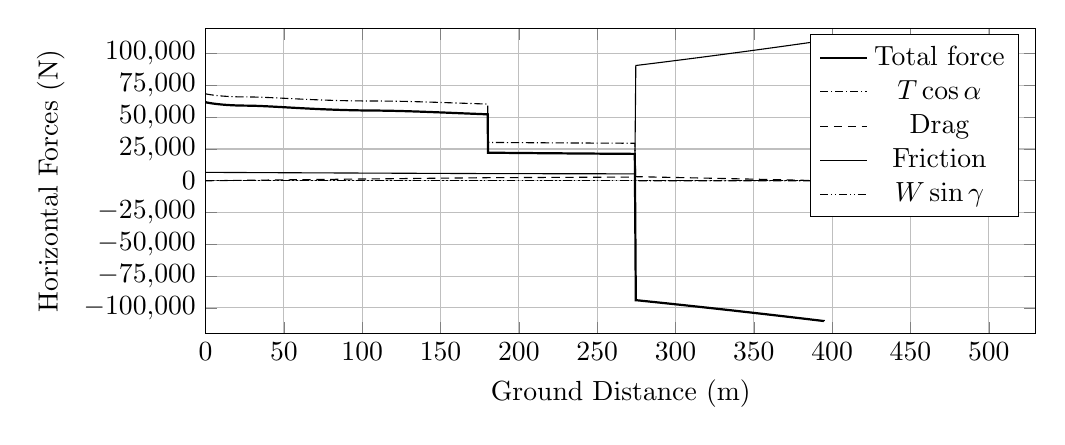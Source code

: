%HorizontalForces_vs_GroundDistance
\begin{tikzpicture}

\begin{axis}[
width=\textwidth,
height=0.45\textwidth,
scaled ticks=false, tick label style={/pgf/number format/fixed},
xmin=0.0,
xmax=530,
xlabel={Ground Distance (m)},
xmajorgrids,
ymin=-120000,
ymax=120000,
ytick={-125000,-100000,-75000,-50000,-25000,0,25000,50000,75000, 100000, 125000},
ylabel={Horizontal Forces (N)},
ymajorgrids,
legend entries = {Total force\\$T\cos\alpha$\\Drag\\Friction\\$W\sin\gamma$\\}
]

\addplot [
color=black,
thick
]
table[row sep=crcr]{
1.373E-8	61783.509\\
2.605E-7	61783.509\\
2.049E-6	61783.509\\
9.924E-6	61783.506\\
4.745E-5	61783.495\\
1.74E-4	61783.457\\
4.061E-4	61783.387\\
7.313E-4	61783.289\\
0.001	61783.162\\
0.002	61783.005\\
0.002	61782.82\\
0.003	61782.607\\
0.004	61782.368\\
0.005	61782.095\\
0.006	61781.797\\
0.007	61781.467\\
0.008	61781.122\\
0.009	61780.738\\
0.011	61780.325\\
0.012	61779.884\\
0.014	61779.412\\
0.015	61778.912\\
0.017	61778.392\\
0.019	61777.837\\
0.021	61777.255\\
0.023	61776.643\\
0.025	61776.009\\
0.028	61775.347\\
0.03	61774.646\\
0.032	61773.93\\
0.035	61773.179\\
0.038	61772.403\\
0.04	61771.597\\
0.043	61770.776\\
0.046	61769.916\\
0.049	61769.035\\
0.053	61768.122\\
0.056	61767.181\\
0.059	61766.202\\
0.063	61765.204\\
0.066	61764.182\\
0.07	61763.128\\
0.074	61762.046\\
0.078	61760.936\\
0.082	61759.803\\
0.086	61758.637\\
0.09	61757.427\\
0.094	61756.209\\
0.099	61754.95\\
0.103	61753.675\\
0.108	61752.379\\
0.112	61751.054\\
0.117	61749.688\\
0.122	61748.286\\
0.127	61746.861\\
0.132	61745.431\\
0.138	61743.967\\
0.143	61742.477\\
0.148	61740.963\\
0.154	61739.422\\
0.159	61737.864\\
0.165	61736.234\\
0.171	61734.585\\
0.177	61732.926\\
0.183	61731.247\\
0.189	61729.537\\
0.196	61727.791\\
0.202	61726.027\\
0.209	61724.235\\
0.215	61722.359\\
0.222	61720.516\\
0.229	61718.6\\
0.236	61716.707\\
0.243	61714.81\\
0.25	61712.835\\
0.258	61710.833\\
0.265	61708.832\\
0.272	61706.805\\
0.28	61704.717\\
0.288	61702.646\\
0.296	61700.493\\
0.304	61698.29\\
0.312	61696.113\\
0.32	61693.91\\
0.329	61691.646\\
0.337	61689.418\\
0.346	61687.088\\
0.355	61684.751\\
0.363	61682.384\\
0.372	61679.966\\
0.382	61677.565\\
0.391	61675.167\\
0.4	61672.681\\
0.41	61670.145\\
0.419	61667.658\\
0.429	61665.14\\
0.438	61662.571\\
0.448	61660.001\\
0.458	61657.385\\
0.468	61654.705\\
0.479	61651.969\\
0.489	61649.283\\
0.5	61646.476\\
0.511	61643.669\\
0.521	61640.894\\
0.532	61638.074\\
0.543	61635.259\\
0.554	61632.436\\
0.565	61629.533\\
0.577	61626.538\\
0.589	61623.58\\
0.6	61620.532\\
0.612	61617.524\\
0.624	61614.51\\
0.636	61611.381\\
0.649	61608.227\\
0.661	61605.084\\
0.674	61601.863\\
0.686	61598.685\\
0.699	61595.424\\
0.712	61592.12\\
0.725	61588.887\\
0.738	61585.614\\
0.752	61582.233\\
0.765	61578.772\\
0.779	61575.354\\
0.793	61571.891\\
0.807	61568.304\\
0.822	61564.82\\
0.836	61561.202\\
0.85	61557.682\\
0.865	61554.043\\
0.88	61550.304\\
0.895	61546.629\\
0.91	61542.981\\
0.925	61539.287\\
0.94	61535.549\\
0.956	61531.756\\
0.971	61528.026\\
0.987	61524.206\\
1.003	61520.332\\
1.019	61516.438\\
1.035	61512.457\\
1.052	61508.547\\
1.068	61504.661\\
1.085	61500.611\\
1.101	61496.629\\
1.118	61492.608\\
1.135	61488.534\\
1.153	61484.363\\
1.17	61480.259\\
1.188	61476.069\\
1.206	61471.736\\
1.224	61467.457\\
1.242	61463.149\\
1.261	61458.753\\
1.279	61454.38\\
1.298	61450.062\\
1.317	61445.681\\
1.335	61441.3\\
1.354	61436.896\\
1.374	61432.394\\
1.393	61427.868\\
1.413	61423.245\\
1.433	61418.665\\
1.453	61414.1\\
1.473	61409.488\\
1.493	61404.766\\
1.514	61400.032\\
1.534	61395.425\\
1.555	61390.621\\
1.576	61385.872\\
1.598	61381.042\\
1.62	61376.048\\
1.641	61371.133\\
1.663	61366.158\\
1.686	61361.067\\
1.708	61356.214\\
1.73	61351.285\\
1.752	61346.304\\
1.774	61341.34\\
1.797	61336.237\\
1.82	61331.175\\
1.843	61326.095\\
1.867	61320.871\\
1.89	61315.675\\
1.914	61310.502\\
1.937	61305.379\\
1.961	61300.147\\
1.985	61294.886\\
2.01	61289.537\\
2.035	61284.142\\
2.059	61278.782\\
2.085	61273.29\\
2.11	61267.78\\
2.135	61262.415\\
2.161	61256.994\\
2.186	61251.497\\
2.213	61245.824\\
2.239	61240.197\\
2.265	61234.638\\
2.292	61228.958\\
2.319	61223.33\\
2.346	61217.683\\
2.373	61211.937\\
2.401	61206.093\\
2.428	61200.361\\
2.456	61194.62\\
2.483	61188.836\\
2.512	61182.955\\
2.54	61177.036\\
2.568	61171.217\\
2.597	61165.328\\
2.626	61159.284\\
2.656	61153.214\\
2.686	61147.157\\
2.715	61141.077\\
2.746	61134.945\\
2.775	61128.921\\
2.805	61122.811\\
2.836	61116.684\\
2.866	61110.541\\
2.898	61104.224\\
2.929	61098.042\\
2.96	61091.723\\
2.992	61085.379\\
3.024	61079.05\\
3.056	61072.649\\
3.089	61066.235\\
3.122	61059.683\\
3.155	61053.307\\
3.188	61046.86\\
3.221	61040.346\\
3.254	61033.857\\
3.288	61027.279\\
3.322	61020.673\\
3.356	61014.129\\
3.391	61007.519\\
3.426	61000.804\\
3.462	60993.774\\
3.497	60987.097\\
3.532	60980.426\\
3.568	60973.779\\
3.604	60966.873\\
3.639	60960.222\\
3.677	60953.133\\
3.713	60946.373\\
3.75	60939.586\\
3.786	60932.841\\
3.823	60926.009\\
3.861	60918.913\\
3.899	60911.822\\
3.937	60904.825\\
3.975	60897.889\\
4.014	60890.85\\
4.052	60883.844\\
4.092	60876.53\\
4.132	60869.431\\
4.172	60862.214\\
4.211	60855.205\\
4.25	60848.09\\
4.292	60840.67\\
4.332	60833.411\\
4.373	60826.185\\
4.414	60818.873\\
4.456	60811.558\\
4.497	60804.284\\
4.538	60797.144\\
4.581	60789.558\\
4.624	60782.173\\
4.666	60774.848\\
4.709	60767.398\\
4.752	60759.928\\
4.795	60752.563\\
4.838	60745.222\\
4.881	60737.852\\
4.926	60730.326\\
4.97	60722.738\\
5.014	60715.319\\
5.059	60707.835\\
5.104	60700.183\\
5.15	60692.629\\
5.195	60685.083\\
5.241	60677.415\\
5.288	60669.678\\
5.334	60662.028\\
5.381	60654.444\\
5.428	60646.775\\
5.476	60638.85\\
5.525	60630.975\\
5.573	60623.113\\
5.621	60615.439\\
5.672	60607.315\\
5.72	60599.588\\
5.768	60591.932\\
5.817	60584.145\\
5.866	60576.373\\
5.917	60568.319\\
5.967	60560.528\\
6.017	60552.705\\
6.069	60544.646\\
6.12	60536.7\\
6.171	60528.795\\
6.223	60520.814\\
6.274	60513.041\\
6.326	60505.056\\
6.38	60496.884\\
6.432	60488.92\\
6.485	60481.025\\
6.537	60473.197\\
6.59	60465.258\\
6.644	60457.14\\
6.697	60449.224\\
6.752	60441.188\\
6.807	60433.079\\
6.863	60424.821\\
6.919	60416.744\\
6.975	60408.588\\
7.031	60400.409\\
7.087	60392.344\\
7.145	60384.067\\
7.203	60375.797\\
7.261	60367.468\\
7.321	60359.069\\
7.378	60350.932\\
7.438	60342.576\\
7.497	60334.274\\
7.557	60326.017\\
7.617	60317.635\\
7.677	60309.385\\
7.736	60301.309\\
7.796	60293.065\\
7.857	60284.811\\
7.917	60276.632\\
7.979	60268.306\\
8.04	60260.151\\
8.102	60251.797\\
8.165	60243.538\\
8.226	60235.373\\
8.291	60226.928\\
8.354	60218.671\\
8.418	60210.335\\
8.482	60201.974\\
8.547	60193.549\\
8.613	60185.082\\
8.678	60176.841\\
8.745	60168.358\\
8.811	60159.991\\
8.877	60151.708\\
8.943	60143.411\\
9.011	60134.939\\
9.079	60126.442\\
9.149	60117.901\\
9.216	60109.647\\
9.286	60101.176\\
9.355	60092.702\\
9.424	60084.484\\
9.493	60076.103\\
9.563	60067.842\\
9.632	60059.631\\
9.703	60051.228\\
9.773	60042.991\\
9.844	60034.679\\
9.915	60026.479\\
9.987	60018.142\\
10.059	60009.844\\
10.132	60001.524\\
10.206	59993.181\\
10.279	59984.882\\
10.353	59976.593\\
10.428	59968.25\\
10.503	59959.911\\
10.578	59951.659\\
10.655	59943.243\\
10.73	59935.055\\
10.806	59926.869\\
10.883	59918.61\\
10.959	59910.493\\
11.035	59902.387\\
11.113	59894.163\\
11.191	59885.999\\
11.268	59877.944\\
11.346	59869.81\\
11.424	59861.821\\
11.503	59853.753\\
11.581	59845.75\\
11.662	59837.653\\
11.742	59829.617\\
11.822	59821.631\\
11.902	59813.716\\
11.984	59805.671\\
12.065	59797.68\\
12.148	59789.684\\
12.231	59781.678\\
12.313	59773.799\\
12.397	59765.883\\
12.48	59758.057\\
12.564	59750.119\\
12.648	59742.321\\
12.736	59734.199\\
12.821	59726.416\\
12.908	59718.508\\
12.995	59710.655\\
13.082	59702.88\\
13.17	59695.001\\
13.258	59687.281\\
13.345	59679.638\\
13.433	59671.961\\
13.524	59664.146\\
13.611	59656.697\\
13.702	59648.972\\
13.792	59641.38\\
13.882	59633.866\\
13.975	59626.164\\
14.066	59618.741\\
14.158	59611.243\\
14.251	59603.752\\
14.343	59596.336\\
14.437	59588.862\\
14.533	59581.372\\
14.626	59574.129\\
14.722	59566.708\\
14.819	59559.26\\
14.914	59552.061\\
15.01	59544.831\\
15.108	59537.494\\
15.206	59530.262\\
15.304	59523.104\\
15.403	59515.901\\
15.503	59508.751\\
15.602	59501.756\\
15.701	59494.8\\
15.801	59487.797\\
15.9	59480.997\\
16.002	59474.062\\
16.103	59467.239\\
16.204	59460.434\\
16.305	59453.795\\
16.406	59447.194\\
16.509	59440.5\\
16.615	59433.755\\
16.718	59427.228\\
16.823	59420.631\\
16.929	59414.099\\
17.035	59407.606\\
17.141	59401.196\\
17.246	59394.899\\
17.352	59388.652\\
17.458	59382.433\\
17.566	59376.246\\
17.673	59370.131\\
17.782	59364.013\\
17.891	59357.946\\
18.001	59351.923\\
18.11	59346.022\\
18.22	59340.173\\
18.328	59334.491\\
18.437	59328.777\\
18.549	59323.054\\
18.659	59317.479\\
18.771	59311.923\\
18.884	59306.376\\
18.996	59300.918\\
19.109	59295.546\\
19.223	59290.184\\
19.338	59284.871\\
19.456	59279.462\\
19.573	59274.209\\
19.69	59269.064\\
19.805	59264.071\\
19.924	59259.01\\
20.042	59254.045\\
20.158	59249.25\\
20.278	59244.399\\
20.396	59239.706\\
20.516	59235.014\\
20.637	59230.382\\
20.755	59225.968\\
20.874	59221.545\\
20.996	59217.143\\
21.118	59212.815\\
21.24	59208.567\\
21.361	59204.452\\
21.485	59200.334\\
21.608	59196.342\\
21.732	59192.378\\
21.857	59188.503\\
21.981	59184.732\\
22.108	59180.967\\
22.235	59177.297\\
22.362	59173.737\\
22.488	59170.277\\
22.614	59166.903\\
22.744	59163.527\\
22.873	59160.274\\
23.004	59157.077\\
23.133	59154.004\\
23.263	59151.016\\
23.393	59148.12\\
23.523	59145.315\\
23.655	59142.565\\
23.786	59139.938\\
23.917	59137.398\\
24.047	59134.977\\
24.178	59132.625\\
24.315	59130.29\\
24.448	59128.108\\
24.579	59126.045\\
24.71	59124.085\\
24.843	59122.19\\
24.976	59120.4\\
25.112	59118.664\\
25.247	59117.031\\
25.385	59115.474\\
25.522	59114.023\\
25.661	59112.659\\
25.799	59111.412\\
25.826	59111.173\\
25.84	59111.06\\
25.841	59111.048\\
25.842	59111.038\\
25.848	59110.991\\
25.864	59110.85\\
25.906	59110.484\\
25.999	59109.617\\
26.123	59108.375\\
26.25	59106.996\\
26.377	59105.511\\
26.506	59103.883\\
26.634	59102.17\\
26.763	59100.328\\
26.893	59098.37\\
27.023	59096.308\\
27.154	59094.118\\
27.288	59091.772\\
27.42	59089.342\\
27.556	59086.753\\
27.691	59084.048\\
27.826	59081.243\\
27.96	59078.378\\
28.097	59075.324\\
28.233	59072.182\\
28.369	59068.946\\
28.507	59065.56\\
28.645	59062.046\\
28.783	59058.46\\
28.923	59054.716\\
29.062	59050.879\\
29.202	59046.931\\
29.343	59042.844\\
29.483	59038.698\\
29.626	59034.368\\
29.767	59029.99\\
29.909	59025.477\\
30.052	59020.868\\
30.197	59016.08\\
30.342	59011.172\\
30.486	59006.234\\
30.633	59001.092\\
30.778	58995.892\\
30.924	58990.606\\
31.071	58985.177\\
31.218	58979.651\\
31.367	58973.987\\
31.515	58968.224\\
31.664	58962.388\\
31.815	58956.348\\
31.966	58950.191\\
32.115	58944.063\\
32.266	58937.772\\
32.418	58931.35\\
32.57	58924.853\\
32.722	58918.238\\
32.877	58911.438\\
33.032	58904.547\\
33.185	58897.651\\
33.341	58890.529\\
33.498	58883.33\\
33.654	58876.049\\
33.811	58868.63\\
33.97	58861.082\\
34.126	58853.546\\
34.286	58845.805\\
34.445	58837.991\\
34.606	58830.023\\
34.766	58821.977\\
34.926	58813.911\\
35.086	58805.747\\
35.248	58797.42\\
35.412	58788.91\\
35.574	58780.475\\
35.735	58771.936\\
35.899	58763.228\\
36.065	58754.336\\
36.23	58745.407\\
36.395	58736.469\\
36.561	58727.333\\
36.728	58718.145\\
36.894	58708.907\\
37.059	58699.657\\
37.227	58690.187\\
37.394	58680.691\\
37.562	58671.111\\
37.733	58661.306\\
37.903	58651.437\\
38.071	58641.655\\
38.238	58631.902\\
38.408	58621.896\\
38.578	58611.875\\
38.75	58601.598\\
38.92	58591.441\\
39.093	58581.031\\
39.265	58570.658\\
39.437	58560.22\\
39.609	58549.697\\
39.783	58539.034\\
39.956	58528.352\\
40.132	58517.446\\
40.309	58506.486\\
40.486	58495.407\\
40.664	58484.263\\
40.84	58473.171\\
41.018	58461.905\\
41.198	58450.505\\
41.377	58439.069\\
41.557	58427.577\\
41.736	58416.08\\
41.916	58404.524\\
42.097	58392.768\\
42.278	58381.054\\
42.46	58369.221\\
42.64	58357.461\\
42.822	58345.536\\
43.006	58333.483\\
43.19	58321.358\\
43.372	58309.335\\
43.556	58297.176\\
43.74	58284.927\\
43.924	58272.667\\
44.107	58260.484\\
44.294	58247.958\\
44.479	58235.548\\
44.665	58223.06\\
44.852	58210.44\\
45.039	58197.816\\
45.228	58185.059\\
45.415	58172.363\\
45.603	58159.617\\
45.793	58146.71\\
45.984	58133.715\\
46.173	58120.824\\
46.364	58107.729\\
46.554	58094.769\\
46.745	58081.639\\
46.936	58068.522\\
47.127	58055.399\\
47.319	58042.192\\
47.511	58028.942\\
47.705	58015.53\\
47.9	58002.087\\
48.093	57988.754\\
48.287	57975.296\\
48.484	57961.672\\
48.681	57948.022\\
48.875	57934.531\\
49.071	57920.962\\
49.267	57907.312\\
49.466	57893.501\\
49.662	57879.866\\
49.86	57866.102\\
50.058	57852.287\\
50.258	57838.374\\
50.457	57824.469\\
50.656	57810.651\\
50.859	57796.449\\
51.061	57782.385\\
51.264	57768.272\\
51.464	57754.295\\
51.665	57740.31\\
51.866	57726.289\\
52.074	57711.752\\
52.282	57697.257\\
52.487	57683.021\\
52.695	57668.495\\
52.9	57654.225\\
53.108	57639.755\\
53.312	57625.6\\
53.52	57611.111\\
53.727	57596.736\\
53.937	57582.138\\
54.145	57567.694\\
54.351	57553.401\\
54.562	57538.786\\
54.776	57523.978\\
54.988	57509.335\\
55.198	57494.808\\
55.41	57480.132\\
55.624	57465.397\\
55.837	57450.731\\
56.047	57436.251\\
56.261	57421.516\\
56.475	57406.837\\
56.691	57392.028\\
56.909	57377.074\\
57.127	57362.163\\
57.347	57347.173\\
57.565	57332.31\\
57.782	57317.496\\
57.999	57302.733\\
58.218	57287.878\\
58.436	57273.117\\
58.658	57258.121\\
58.88	57243.124\\
59.103	57228.056\\
59.324	57213.198\\
59.545	57198.34\\
59.768	57183.409\\
59.991	57168.523\\
60.216	57153.469\\
60.44	57138.565\\
60.665	57123.613\\
60.891	57108.606\\
61.116	57093.75\\
61.343	57078.738\\
61.572	57063.683\\
61.799	57048.782\\
62.026	57033.906\\
62.254	57018.971\\
62.483	57004.054\\
62.714	56989.038\\
62.945	56974.054\\
63.178	56958.969\\
63.411	56943.928\\
63.645	56928.89\\
63.877	56913.993\\
64.112	56899.008\\
64.347	56883.99\\
64.583	56868.991\\
64.819	56854.065\\
65.056	56839.108\\
65.295	56824.058\\
65.532	56809.179\\
65.77	56794.251\\
66.01	56779.308\\
66.253	56764.248\\
66.493	56749.343\\
66.734	56734.508\\
66.977	56719.557\\
67.219	56704.738\\
67.464	56689.795\\
67.706	56675.105\\
67.954	56660.095\\
68.198	56645.356\\
68.444	56630.581\\
68.69	56615.88\\
68.94	56601.004\\
69.19	56586.127\\
69.44	56571.395\\
69.69	56556.662\\
69.941	56541.958\\
70.193	56527.27\\
70.447	56512.537\\
70.699	56497.934\\
70.954	56483.27\\
71.211	56468.542\\
71.468	56453.929\\
71.725	56439.356\\
71.982	56424.818\\
72.241	56410.288\\
72.499	56395.898\\
72.759	56381.395\\
73.02	56366.98\\
73.281	56352.621\\
73.543	56338.269\\
73.806	56323.986\\
74.072	56309.563\\
74.339	56295.211\\
74.605	56280.96\\
74.873	56266.72\\
75.14	56252.563\\
75.411	56238.307\\
75.683	56224.129\\
75.951	56210.198\\
76.224	56196.08\\
76.499	56181.975\\
76.772	56168.048\\
77.047	56154.11\\
77.323	56140.216\\
77.599	56126.456\\
77.878	56112.588\\
78.157	56098.838\\
78.438	56085.03\\
78.721	56071.296\\
79.001	56057.767\\
79.284	56044.221\\
79.57	56030.587\\
79.854	56017.172\\
80.139	56003.813\\
80.426	55990.489\\
80.715	55977.151\\
81.007	55963.778\\
81.295	55950.685\\
81.585	55937.622\\
81.875	55924.697\\
82.171	55911.564\\
82.467	55898.568\\
82.764	55885.639\\
83.058	55872.967\\
83.359	55860.12\\
83.657	55847.493\\
83.955	55834.979\\
84.253	55822.576\\
84.557	55810.084\\
84.86	55797.718\\
85.165	55785.406\\
85.472	55773.144\\
85.779	55760.996\\
86.087	55748.956\\
86.398	55736.913\\
86.711	55724.94\\
87.026	55713.0\\
87.34	55701.224\\
87.654	55689.619\\
87.967	55678.172\\
88.285	55666.662\\
88.61	55655.054\\
88.929	55643.828\\
89.25	55632.639\\
89.575	55621.461\\
89.902	55610.36\\
90.226	55599.531\\
90.549	55588.854\\
90.878	55578.15\\
91.205	55567.673\\
91.538	55557.118\\
91.871	55546.752\\
92.201	55536.606\\
92.531	55526.625\\
92.864	55516.73\\
93.198	55506.94\\
93.533	55497.292\\
93.867	55487.819\\
94.203	55478.46\\
94.541	55469.229\\
94.874	55460.266\\
95.217	55451.214\\
95.554	55442.479\\
95.892	55433.876\\
96.231	55425.444\\
96.572	55417.107\\
96.908	55409.061\\
97.248	55401.087\\
97.588	55393.273\\
97.926	55385.684\\
98.267	55378.197\\
98.605	55370.928\\
98.946	55363.789\\
99.287	55356.81\\
99.634	55349.887\\
99.977	55343.208\\
100.316	55336.784\\
100.656	55330.518\\
100.996	55324.412\\
101.34	55318.415\\
101.68	55312.671\\
102.017	55307.142\\
102.357	55301.734\\
102.694	55296.534\\
103.035	55291.451\\
103.376	55286.551\\
103.719	55281.804\\
104.059	55277.264\\
104.395	55272.942\\
104.733	55268.774\\
105.071	55264.775\\
105.407	55260.97\\
105.744	55257.331\\
106.08	55253.88\\
106.416	55250.586\\
106.756	55247.436\\
107.094	55244.477\\
107.432	55241.7\\
107.447	55241.581\\
107.458	55241.488\\
107.462	55241.455\\
107.465	55241.431\\
107.468	55241.409\\
107.484	55241.286\\
107.532	55240.9\\
107.687	55239.627\\
107.976	55237.128\\
108.277	55234.345\\
108.582	55231.362\\
108.886	55228.207\\
109.192	55224.848\\
109.502	55221.269\\
109.811	55217.537\\
110.121	55213.605\\
110.433	55209.478\\
110.747	55205.141\\
111.065	55200.585\\
111.382	55195.851\\
111.701	55190.916\\
112.023	55185.763\\
112.343	55180.46\\
112.668	55174.902\\
112.993	55169.17\\
113.32	55163.232\\
113.65	55157.05\\
113.979	55150.727\\
114.313	55144.114\\
114.644	55137.388\\
114.981	55130.385\\
115.32	55123.158\\
115.658	55115.769\\
116.001	55108.107\\
116.342	55100.293\\
116.686	55092.258\\
117.033	55083.974\\
117.379	55075.55\\
117.729	55066.861\\
118.08	55057.957\\
118.434	55048.825\\
118.792	55039.4\\
119.148	55029.868\\
119.504	55020.164\\
119.863	55010.208\\
120.226	54999.961\\
120.59	54989.538\\
120.955	54978.898\\
121.32	54968.132\\
121.686	54957.137\\
122.053	54945.956\\
122.423	54934.542\\
122.795	54922.876\\
123.166	54911.088\\
123.54	54899.08\\
123.912	54886.926\\
124.29	54874.454\\
124.663	54861.999\\
125.039	54849.288\\
125.414	54836.462\\
125.79	54823.456\\
126.168	54810.206\\
126.546	54796.852\\
126.925	54783.314\\
127.303	54769.655\\
127.683	54755.808\\
128.062	54741.815\\
128.444	54727.64\\
128.823	54713.411\\
129.199	54699.158\\
129.578	54684.688\\
129.955	54670.141\\
130.334	54655.431\\
130.714	54640.536\\
131.095	54625.495\\
131.477	54610.287\\
131.857	54595.036\\
132.239	54579.607\\
132.616	54564.246\\
133.0	54548.513\\
133.381	54532.783\\
133.761	54516.986\\
134.136	54501.286\\
134.516	54485.323\\
134.897	54469.174\\
135.274	54453.096\\
135.652	54436.896\\
136.033	54420.465\\
136.412	54404.05\\
136.79	54387.578\\
137.17	54370.916\\
137.548	54354.246\\
137.926	54337.522\\
138.305	54320.677\\
138.684	54303.727\\
139.063	54286.691\\
139.441	54269.66\\
139.819	54252.503\\
140.198	54235.273\\
140.573	54218.111\\
140.951	54200.783\\
141.328	54183.375\\
141.706	54165.889\\
142.084	54148.354\\
142.464	54130.662\\
142.841	54113.017\\
143.219	54095.263\\
143.6	54077.339\\
143.98	54059.374\\
144.359	54041.381\\
144.736	54023.495\\
145.113	54005.495\\
145.491	53987.426\\
145.87	53969.217\\
146.245	53951.202\\
146.624	53932.924\\
147.001	53914.691\\
147.379	53896.38\\
147.757	53878.009\\
148.136	53859.557\\
148.514	53841.109\\
148.891	53822.66\\
149.271	53804.012\\
149.653	53785.259\\
150.033	53766.561\\
150.414	53747.791\\
150.793	53729.04\\
151.173	53710.261\\
151.554	53691.363\\
151.935	53672.457\\
152.319	53653.365\\
152.702	53634.281\\
153.083	53615.277\\
153.467	53596.133\\
153.848	53577.054\\
154.231	53557.9\\
154.615	53538.662\\
155.0	53519.341\\
155.383	53500.117\\
155.768	53480.762\\
156.151	53461.494\\
156.535	53442.163\\
156.92	53422.763\\
157.306	53403.286\\
157.691	53383.863\\
158.078	53364.342\\
158.465	53344.779\\
158.851	53325.264\\
159.24	53305.636\\
159.627	53286.039\\
160.02	53266.186\\
160.408	53246.537\\
160.796	53226.896\\
161.184	53207.239\\
161.576	53187.393\\
161.968	53167.566\\
162.358	53147.827\\
162.751	53127.946\\
163.145	53107.977\\
163.537	53088.143\\
163.93	53068.309\\
164.324	53048.364\\
164.717	53028.488\\
165.11	53008.625\\
165.504	52988.757\\
165.898	52968.838\\
166.291	52948.993\\
166.689	52928.968\\
167.083	52909.103\\
167.48	52889.102\\
167.88	52868.988\\
168.278	52848.983\\
168.677	52828.907\\
169.075	52808.967\\
169.476	52788.85\\
169.878	52768.7\\
170.279	52748.642\\
170.681	52728.55\\
171.086	52708.339\\
171.488	52688.323\\
171.893	52668.153\\
172.297	52648.046\\
172.703	52627.909\\
173.111	52607.683\\
173.516	52587.588\\
173.926	52567.348\\
174.336	52547.097\\
174.746	52526.889\\
175.157	52506.661\\
175.569	52486.443\\
175.98	52466.317\\
176.393	52446.098\\
176.804	52426.014\\
177.219	52405.761\\
177.633	52385.632\\
178.051	52365.348\\
178.467	52345.182\\
178.884	52325.04\\
179.298	52305.046\\
179.716	52284.942\\
180.134	52264.861\\
180.265	22092.97\\
180.554	22084.957\\
180.977	22080.012\\
181.732	22071.196\\
182.618	22060.865\\
183.499	22050.617\\
184.388	22040.301\\
185.275	22030.03\\
186.161	22019.797\\
187.058	22009.456\\
187.95	21999.194\\
188.843	21988.941\\
189.732	21978.767\\
190.631	21968.501\\
191.532	21958.237\\
192.429	21948.036\\
193.329	21937.83\\
194.234	21927.604\\
195.149	21917.281\\
196.058	21907.046\\
196.967	21896.857\\
197.881	21886.62\\
198.802	21876.351\\
199.723	21866.101\\
200.642	21855.9\\
201.57	21845.627\\
202.492	21835.453\\
203.409	21825.365\\
204.337	21815.185\\
205.262	21805.071\\
206.198	21794.871\\
207.137	21784.662\\
208.071	21774.543\\
209.007	21764.437\\
209.959	21754.191\\
210.905	21744.042\\
211.847	21733.964\\
212.793	21723.882\\
213.736	21713.866\\
214.693	21703.739\\
215.655	21693.591\\
216.615	21683.501\\
217.574	21673.459\\
218.537	21663.407\\
219.5	21653.389\\
220.468	21643.371\\
221.446	21633.274\\
222.419	21623.271\\
223.396	21613.274\\
224.371	21603.331\\
225.347	21593.412\\
226.331	21583.454\\
227.314	21573.554\\
228.304	21563.617\\
229.296	21553.705\\
230.281	21543.907\\
231.282	21533.989\\
232.277	21524.172\\
233.291	21514.219\\
234.301	21504.342\\
235.303	21494.587\\
236.311	21484.826\\
237.329	21475.008\\
238.352	21465.187\\
239.372	21455.44\\
240.402	21445.656\\
241.433	21435.902\\
242.465	21426.188\\
243.499	21416.499\\
244.549	21406.72\\
245.592	21397.052\\
246.642	21387.373\\
247.692	21377.737\\
248.757	21368.03\\
249.806	21358.509\\
250.868	21348.925\\
251.931	21339.395\\
253.007	21329.792\\
254.08	21320.275\\
255.148	21310.856\\
256.229	21301.384\\
257.307	21291.987\\
258.396	21282.558\\
259.479	21273.239\\
260.573	21263.872\\
261.682	21254.449\\
262.772	21245.241\\
263.871	21236.019\\
264.973	21226.832\\
266.098	21217.522\\
267.213	21208.351\\
268.325	21199.263\\
269.456	21190.091\\
270.592	21180.946\\
271.716	21171.957\\
272.855	21162.912\\
274.016	21153.766\\
274.654	-93979.951\\
275.148	-93965.928\\
275.858	-94055.657\\
276.568	-94145.288\\
277.278	-94235.155\\
277.99	-94325.234\\
278.693	-94414.351\\
279.391	-94502.925\\
280.094	-94592.212\\
280.796	-94681.447\\
281.498	-94770.635\\
282.193	-94859.222\\
282.891	-94948.145\\
283.587	-95036.876\\
284.274	-95124.688\\
284.963	-95212.701\\
285.65	-95300.602\\
286.34	-95388.88\\
287.026	-95476.822\\
287.716	-95565.351\\
288.396	-95652.598\\
289.071	-95739.358\\
289.751	-95826.85\\
290.431	-95914.36\\
291.104	-96001.114\\
291.776	-96087.845\\
292.449	-96174.705\\
293.118	-96261.167\\
293.79	-96348.077\\
294.459	-96434.648\\
295.122	-96520.533\\
295.788	-96606.964\\
296.445	-96692.127\\
297.1	-96777.224\\
297.756	-96862.52\\
298.41	-96947.714\\
299.055	-97031.663\\
299.703	-97116.202\\
300.357	-97201.52\\
301.004	-97285.921\\
301.642	-97369.309\\
302.279	-97452.735\\
302.915	-97536.009\\
303.545	-97618.561\\
304.174	-97701.054\\
304.807	-97784.129\\
305.437	-97866.817\\
306.062	-97949.077\\
306.684	-98030.825\\
307.302	-98112.281\\
307.914	-98192.881\\
308.53	-98274.219\\
309.142	-98354.947\\
309.757	-98436.236\\
310.359	-98515.822\\
310.961	-98595.507\\
311.561	-98674.991\\
312.157	-98753.945\\
312.747	-98832.237\\
313.34	-98911.075\\
313.927	-98988.955\\
314.516	-99067.354\\
315.103	-99145.462\\
315.684	-99222.916\\
316.265	-99300.352\\
316.843	-99377.381\\
317.42	-99454.408\\
317.987	-99530.149\\
318.561	-99606.914\\
319.121	-99681.917\\
319.682	-99756.943\\
320.24	-99831.782\\
320.798	-99906.642\\
321.349	-99980.601\\
321.89	-100053.278\\
322.436	-100126.579\\
322.981	-100199.975\\
323.519	-100272.335\\
324.066	-100346.07\\
324.598	-100417.791\\
325.128	-100489.201\\
325.659	-100560.868\\
326.188	-100632.387\\
326.718	-100704.002\\
327.239	-100774.583\\
327.753	-100844.156\\
328.27	-100914.186\\
328.782	-100983.552\\
329.295	-101053.114\\
329.8	-101121.708\\
330.304	-101190.16\\
330.806	-101258.431\\
331.304	-101326.205\\
331.799	-101393.578\\
332.288	-101460.157\\
332.775	-101526.443\\
333.255	-101591.994\\
333.738	-101657.939\\
334.22	-101723.759\\
334.7	-101789.267\\
335.178	-101854.672\\
335.652	-101919.505\\
336.126	-101984.424\\
336.602	-102049.564\\
337.069	-102113.604\\
337.535	-102177.589\\
337.989	-102239.86\\
338.444	-102302.295\\
338.904	-102365.507\\
339.355	-102427.595\\
339.802	-102489.057\\
340.244	-102549.884\\
340.684	-102610.61\\
341.13	-102672.03\\
341.567	-102732.328\\
342.009	-102793.303\\
342.445	-102853.519\\
342.879	-102913.495\\
343.311	-102973.164\\
343.738	-103032.194\\
344.172	-103092.323\\
344.592	-103150.524\\
345.016	-103209.248\\
345.436	-103267.508\\
345.859	-103326.187\\
346.27	-103383.136\\
346.677	-103439.629\\
347.081	-103495.857\\
347.479	-103551.16\\
347.884	-103607.477\\
348.289	-103663.894\\
348.692	-103719.969\\
349.08	-103774.063\\
349.473	-103828.87\\
349.868	-103883.944\\
350.257	-103938.129\\
350.638	-103991.328\\
351.015	-104044.058\\
351.395	-104097.202\\
351.778	-104150.667\\
352.156	-104203.519\\
352.53	-104255.894\\
352.901	-104307.86\\
353.275	-104360.345\\
353.639	-104411.27\\
354.004	-104462.467\\
354.366	-104513.348\\
354.719	-104562.878\\
355.076	-104613.016\\
355.433	-104663.146\\
355.792	-104713.685\\
356.145	-104763.278\\
356.496	-104812.65\\
356.84	-104861.026\\
357.186	-104909.763\\
357.528	-104958.037\\
357.872	-105006.539\\
358.208	-105053.872\\
358.549	-105102.03\\
358.889	-105150.016\\
359.228	-105197.918\\
359.556	-105244.19\\
359.887	-105291.04\\
360.215	-105337.406\\
360.54	-105383.468\\
360.867	-105429.631\\
361.191	-105475.619\\
361.512	-105521.115\\
361.832	-105566.414\\
362.15	-105611.565\\
362.463	-105655.962\\
362.769	-105699.314\\
363.082	-105743.825\\
363.387	-105787.092\\
363.691	-105830.304\\
363.992	-105873.078\\
364.296	-105916.346\\
364.597	-105959.144\\
364.894	-106001.427\\
365.19	-106043.534\\
365.483	-106085.227\\
365.775	-106126.94\\
366.069	-106168.792\\
366.359	-106210.14\\
366.649	-106251.578\\
366.94	-106293.009\\
367.224	-106333.639\\
367.502	-106373.229\\
367.778	-106412.661\\
368.058	-106452.788\\
368.341	-106493.214\\
368.613	-106532.175\\
368.886	-106571.132\\
369.154	-106609.545\\
369.423	-106648.037\\
369.692	-106686.559\\
369.958	-106724.718\\
370.221	-106762.414\\
370.478	-106799.208\\
370.731	-106835.483\\
370.992	-106873.017\\
371.245	-106909.362\\
371.497	-106945.47\\
371.743	-106980.857\\
371.998	-107017.443\\
372.25	-107053.704\\
372.496	-107089.112\\
372.739	-107124.086\\
372.982	-107158.923\\
373.225	-107193.93\\
373.463	-107228.176\\
373.707	-107263.309\\
373.948	-107298.113\\
374.185	-107332.202\\
374.416	-107365.535\\
374.645	-107398.534\\
374.876	-107431.856\\
375.104	-107464.733\\
375.329	-107497.324\\
375.557	-107530.143\\
375.777	-107562.006\\
375.999	-107594.09\\
376.22	-107625.973\\
376.437	-107657.396\\
376.648	-107687.875\\
376.859	-107718.408\\
377.074	-107749.435\\
377.286	-107780.164\\
377.494	-107810.304\\
377.7	-107840.007\\
377.907	-107870.047\\
378.112	-107899.688\\
378.317	-107929.473\\
378.523	-107959.266\\
378.726	-107988.757\\
378.93	-108018.278\\
379.129	-108047.165\\
379.325	-108075.706\\
379.518	-108103.632\\
379.712	-108131.896\\
379.911	-108160.763\\
380.104	-108188.823\\
380.295	-108216.586\\
380.485	-108244.203\\
380.671	-108271.206\\
380.857	-108298.212\\
381.042	-108325.183\\
381.224	-108351.567\\
381.403	-108377.721\\
381.584	-108404.008\\
381.759	-108429.546\\
381.933	-108454.806\\
382.104	-108479.723\\
382.272	-108504.225\\
382.444	-108529.289\\
382.609	-108553.38\\
382.78	-108578.218\\
382.942	-108601.91\\
383.108	-108626.156\\
383.275	-108650.481\\
383.44	-108674.585\\
383.602	-108698.158\\
383.763	-108721.626\\
383.924	-108745.129\\
384.079	-108767.829\\
384.235	-108790.651\\
384.387	-108812.854\\
384.541	-108835.337\\
384.695	-108857.886\\
384.842	-108879.371\\
384.986	-108900.466\\
385.132	-108921.689\\
385.282	-108943.658\\
385.427	-108964.842\\
385.574	-108986.376\\
385.716	-109007.199\\
385.855	-109027.565\\
385.991	-109047.539\\
386.126	-109067.303\\
386.264	-109087.406\\
386.397	-109106.971\\
386.536	-109127.28\\
386.665	-109146.25\\
386.8	-109165.976\\
386.929	-109184.842\\
387.055	-109203.369\\
387.181	-109221.91\\
387.309	-109240.627\\
387.434	-109258.934\\
387.557	-109276.963\\
387.678	-109294.741\\
387.798	-109312.34\\
387.915	-109329.52\\
388.035	-109347.23\\
388.155	-109364.754\\
388.27	-109381.749\\
388.388	-109399.004\\
388.498	-109415.171\\
388.61	-109431.668\\
388.719	-109447.621\\
388.827	-109463.616\\
388.934	-109479.341\\
389.043	-109495.281\\
389.149	-109510.945\\
389.249	-109525.637\\
389.357	-109541.513\\
389.459	-109556.54\\
389.558	-109571.092\\
389.66	-109586.11\\
389.76	-109600.79\\
389.857	-109615.105\\
389.954	-109629.336\\
390.048	-109643.153\\
390.14	-109656.768\\
390.235	-109670.659\\
390.325	-109684.034\\
390.418	-109697.757\\
390.509	-109711.063\\
390.597	-109723.992\\
390.681	-109736.459\\
390.767	-109749.076\\
390.849	-109761.205\\
390.932	-109773.472\\
391.018	-109786.079\\
391.101	-109798.282\\
391.183	-109810.496\\
391.261	-109821.959\\
391.338	-109833.284\\
391.417	-109844.886\\
391.495	-109856.437\\
391.569	-109867.375\\
391.648	-109879.011\\
391.72	-109889.713\\
391.795	-109900.752\\
391.865	-109911.056\\
391.935	-109921.382\\
392.003	-109931.358\\
392.069	-109941.147\\
392.136	-109951.117\\
392.204	-109961.091\\
392.268	-109970.606\\
392.332	-109979.978\\
392.395	-109989.269\\
392.457	-109998.408\\
392.518	-110007.421\\
392.577	-110016.177\\
392.637	-110025.039\\
392.695	-110033.656\\
392.752	-110041.985\\
392.808	-110050.343\\
392.864	-110058.577\\
392.917	-110066.493\\
392.97	-110074.203\\
393.025	-110082.332\\
393.074	-110089.683\\
393.125	-110097.21\\
393.172	-110104.079\\
393.217	-110110.845\\
393.266	-110117.96\\
393.31	-110124.603\\
393.352	-110130.752\\
393.397	-110137.388\\
393.44	-110143.831\\
393.481	-110149.856\\
393.523	-110156.066\\
393.564	-110162.137\\
393.605	-110168.122\\
393.643	-110173.836\\
393.682	-110179.51\\
393.719	-110185.111\\
393.759	-110190.904\\
393.795	-110196.312\\
393.83	-110201.51\\
393.864	-110206.551\\
393.899	-110211.719\\
393.932	-110216.519\\
393.963	-110221.165\\
393.995	-110225.827\\
394.024	-110230.155\\
394.053	-110234.461\\
394.081	-110238.574\\
394.106	-110242.379\\
394.133	-110246.376\\
394.159	-110250.233\\
394.186	-110254.149\\
394.211	-110257.894\\
394.235	-110261.464\\
394.259	-110264.971\\
394.281	-110268.252\\
394.303	-110271.444\\
394.324	-110274.606\\
394.344	-110277.533\\
394.363	-110280.349\\
394.382	-110283.244\\
394.4	-110285.9\\
394.419	-110288.625\\
394.436	-110291.134\\
394.452	-110293.495\\
394.467	-110295.805\\
394.481	-110297.896\\
394.495	-110299.942\\
394.508	-110301.804\\
394.52	-110303.654\\
394.533	-110305.545\\
394.545	-110307.256\\
394.556	-110308.897\\
394.566	-110310.458\\
394.577	-110312.011\\
394.586	-110313.474\\
394.595	-110314.774\\
394.603	-110315.956\\
394.611	-110317.045\\
394.618	-110318.083\\
394.624	-110319.058\\
394.631	-110320.015\\
394.636	-110320.808\\
394.641	-110321.56\\
394.645	-110322.191\\
394.649	-110322.747\\
394.652	-110323.247\\
394.655	-110323.67\\
394.658	-110324.007\\
394.66	-110324.3\\
394.661	-110324.546\\
394.662	-110324.699\\
394.663	-110324.786\\
394.663	-110324.812\\
};

\addplot [
color=black,
densely dashdotted
]
table[row sep=crcr]{
1.373E-8	68402.998\\
2.605E-7	68402.998\\
2.049E-6	68402.998\\
9.924E-6	68402.995\\
4.745E-5	68402.984\\
1.74E-4	68402.947\\
4.061E-4	68402.879\\
7.313E-4	68402.784\\
0.001	68402.661\\
0.002	68402.508\\
0.002	68402.33\\
0.003	68402.122\\
0.004	68401.89\\
0.005	68401.626\\
0.006	68401.336\\
0.007	68401.016\\
0.008	68400.682\\
0.009	68400.309\\
0.011	68399.909\\
0.012	68399.48\\
0.014	68399.023\\
0.015	68398.538\\
0.017	68398.033\\
0.019	68397.495\\
0.021	68396.931\\
0.023	68396.338\\
0.025	68395.723\\
0.028	68395.08\\
0.03	68394.401\\
0.032	68393.706\\
0.035	68392.978\\
0.038	68392.226\\
0.04	68391.445\\
0.043	68390.649\\
0.046	68389.816\\
0.049	68388.961\\
0.053	68388.076\\
0.056	68387.164\\
0.059	68386.215\\
0.063	68385.248\\
0.066	68384.258\\
0.07	68383.236\\
0.074	68382.188\\
0.078	68381.112\\
0.082	68380.014\\
0.086	68378.884\\
0.09	68377.713\\
0.094	68376.533\\
0.099	68375.313\\
0.103	68374.077\\
0.108	68372.822\\
0.112	68371.539\\
0.117	68370.216\\
0.122	68368.858\\
0.127	68367.477\\
0.132	68366.092\\
0.138	68364.675\\
0.143	68363.232\\
0.148	68361.766\\
0.154	68360.274\\
0.159	68358.766\\
0.165	68357.188\\
0.171	68355.591\\
0.177	68353.986\\
0.183	68352.36\\
0.189	68350.705\\
0.196	68349.014\\
0.202	68347.308\\
0.209	68345.573\\
0.215	68343.757\\
0.222	68341.974\\
0.229	68340.12\\
0.236	68338.289\\
0.243	68336.453\\
0.25	68334.542\\
0.258	68332.605\\
0.265	68330.67\\
0.272	68328.708\\
0.28	68326.689\\
0.288	68324.686\\
0.296	68322.603\\
0.304	68320.472\\
0.312	68318.367\\
0.32	68316.237\\
0.329	68314.048\\
0.337	68311.893\\
0.346	68309.641\\
0.355	68307.381\\
0.363	68305.092\\
0.372	68302.755\\
0.382	68300.434\\
0.391	68298.116\\
0.4	68295.713\\
0.41	68293.262\\
0.419	68290.859\\
0.429	68288.425\\
0.438	68285.942\\
0.448	68283.459\\
0.458	68280.931\\
0.468	68278.342\\
0.479	68275.699\\
0.489	68273.103\\
0.5	68270.392\\
0.511	68267.681\\
0.521	68265.0\\
0.532	68262.277\\
0.543	68259.558\\
0.554	68256.832\\
0.565	68254.028\\
0.577	68251.136\\
0.589	68248.28\\
0.6	68245.338\\
0.612	68242.434\\
0.624	68239.524\\
0.636	68236.503\\
0.649	68233.459\\
0.661	68230.426\\
0.674	68227.317\\
0.686	68224.25\\
0.699	68221.103\\
0.712	68217.915\\
0.725	68214.796\\
0.738	68211.638\\
0.752	68208.376\\
0.765	68205.037\\
0.779	68201.74\\
0.793	68198.4\\
0.807	68194.941\\
0.822	68191.58\\
0.836	68188.091\\
0.85	68184.696\\
0.865	68181.188\\
0.88	68177.583\\
0.895	68174.04\\
0.91	68170.523\\
0.925	68166.963\\
0.94	68163.359\\
0.956	68159.704\\
0.971	68156.109\\
0.987	68152.427\\
1.003	68148.695\\
1.019	68144.942\\
1.035	68141.107\\
1.052	68137.34\\
1.068	68133.597\\
1.085	68129.696\\
1.101	68125.86\\
1.118	68121.987\\
1.135	68118.064\\
1.153	68114.047\\
1.17	68110.096\\
1.188	68106.061\\
1.206	68101.889\\
1.224	68097.77\\
1.242	68093.623\\
1.261	68089.392\\
1.279	68085.183\\
1.298	68081.028\\
1.317	68076.812\\
1.335	68072.597\\
1.354	68068.359\\
1.374	68064.028\\
1.393	68059.674\\
1.413	68055.227\\
1.433	68050.822\\
1.453	68046.431\\
1.473	68041.997\\
1.493	68037.455\\
1.514	68032.904\\
1.534	68028.475\\
1.555	68023.856\\
1.576	68019.291\\
1.598	68014.649\\
1.62	68009.849\\
1.641	68005.126\\
1.663	68000.345\\
1.686	67995.454\\
1.708	67990.791\\
1.73	67986.056\\
1.752	67981.272\\
1.774	67976.503\\
1.797	67971.603\\
1.82	67966.742\\
1.843	67961.863\\
1.867	67956.848\\
1.89	67951.86\\
1.914	67946.893\\
1.937	67941.976\\
1.961	67936.955\\
1.985	67931.906\\
2.01	67926.773\\
2.035	67921.596\\
2.059	67916.454\\
2.085	67911.185\\
2.11	67905.9\\
2.135	67900.754\\
2.161	67895.555\\
2.186	67890.284\\
2.213	67884.844\\
2.239	67879.45\\
2.265	67874.121\\
2.292	67868.677\\
2.319	67863.283\\
2.346	67857.87\\
2.373	67852.365\\
2.401	67846.765\\
2.428	67841.274\\
2.456	67835.774\\
2.483	67830.234\\
2.512	67824.602\\
2.54	67818.934\\
2.568	67813.362\\
2.597	67807.724\\
2.626	67801.938\\
2.656	67796.128\\
2.686	67790.33\\
2.715	67784.512\\
2.746	67778.645\\
2.775	67772.881\\
2.805	67767.037\\
2.836	67761.176\\
2.866	67755.3\\
2.898	67749.26\\
2.929	67743.348\\
2.96	67737.307\\
2.992	67731.242\\
3.024	67725.193\\
3.056	67719.075\\
3.089	67712.947\\
3.122	67706.686\\
3.155	67700.595\\
3.188	67694.436\\
3.221	67688.214\\
3.254	67682.018\\
3.288	67675.737\\
3.322	67669.429\\
3.356	67663.182\\
3.391	67656.874\\
3.426	67650.465\\
3.462	67643.756\\
3.497	67637.386\\
3.532	67631.022\\
3.568	67624.682\\
3.604	67618.096\\
3.639	67611.753\\
3.677	67604.994\\
3.713	67598.55\\
3.75	67592.081\\
3.786	67585.652\\
3.823	67579.142\\
3.861	67572.382\\
3.899	67565.627\\
3.937	67558.962\\
3.975	67552.357\\
4.014	67545.654\\
4.052	67538.984\\
4.092	67532.022\\
4.132	67525.265\\
4.172	67518.398\\
4.211	67511.729\\
4.25	67504.96\\
4.292	67497.903\\
4.332	67491.0\\
4.373	67484.129\\
4.414	67477.177\\
4.456	67470.224\\
4.497	67463.311\\
4.538	67456.527\\
4.581	67449.32\\
4.624	67442.304\\
4.666	67435.348\\
4.709	67428.274\\
4.752	67421.182\\
4.795	67414.191\\
4.838	67407.223\\
4.881	67400.23\\
4.926	67393.089\\
4.97	67385.892\\
5.014	67378.856\\
5.059	67371.759\\
5.104	67364.505\\
5.15	67357.345\\
5.195	67350.193\\
5.241	67342.928\\
5.288	67335.599\\
5.334	67328.353\\
5.381	67321.171\\
5.428	67313.91\\
5.476	67306.408\\
5.525	67298.955\\
5.573	67291.517\\
5.621	67284.257\\
5.672	67276.573\\
5.72	67269.266\\
5.768	67262.029\\
5.817	67254.667\\
5.866	67247.323\\
5.917	67239.714\\
5.967	67232.354\\
6.017	67224.966\\
6.069	67217.357\\
6.12	67209.856\\
6.171	67202.395\\
6.223	67194.865\\
6.274	67187.532\\
6.326	67180.001\\
6.38	67172.296\\
6.432	67164.788\\
6.485	67157.347\\
6.537	67149.972\\
6.59	67142.493\\
6.644	67134.848\\
6.697	67127.395\\
6.752	67119.83\\
6.807	67112.199\\
6.863	67104.43\\
6.919	67096.832\\
6.975	67089.163\\
7.031	67081.474\\
7.087	67073.894\\
7.145	67066.117\\
7.203	67058.348\\
7.261	67050.527\\
7.321	67042.641\\
7.378	67035.004\\
7.438	67027.164\\
7.497	67019.376\\
7.557	67011.633\\
7.617	67003.775\\
7.677	66996.043\\
7.736	66988.476\\
7.796	66980.755\\
7.857	66973.026\\
7.917	66965.37\\
7.979	66957.578\\
8.04	66949.95\\
8.102	66942.137\\
8.165	66934.415\\
8.226	66926.784\\
8.291	66918.895\\
8.354	66911.182\\
8.418	66903.399\\
8.482	66895.595\\
8.547	66887.734\\
8.613	66879.837\\
8.678	66872.153\\
8.745	66864.246\\
8.811	66856.451\\
8.877	66848.736\\
8.943	66841.012\\
9.011	66833.127\\
9.079	66825.221\\
9.149	66817.279\\
9.216	66809.606\\
9.286	66801.734\\
9.355	66793.863\\
9.424	66786.232\\
9.493	66778.454\\
9.563	66770.79\\
9.632	66763.175\\
9.703	66755.386\\
9.773	66747.753\\
9.844	66740.054\\
9.915	66732.463\\
9.987	66724.748\\
10.059	66717.073\\
10.132	66709.381\\
10.206	66701.67\\
10.279	66694.004\\
10.353	66686.352\\
10.428	66678.653\\
10.503	66670.961\\
10.578	66663.353\\
10.655	66655.598\\
10.73	66648.058\\
10.806	66640.522\\
10.883	66632.923\\
10.959	66625.459\\
11.035	66618.009\\
11.113	66610.455\\
11.191	66602.959\\
11.268	66595.568\\
11.346	66588.109\\
11.424	66580.786\\
11.503	66573.396\\
11.581	66566.069\\
11.662	66558.661\\
11.742	66551.312\\
11.822	66544.015\\
11.902	66536.786\\
11.984	66529.444\\
12.065	66522.154\\
12.148	66514.866\\
12.231	66507.573\\
12.313	66500.4\\
12.397	66493.199\\
12.48	66486.085\\
12.564	66478.873\\
12.648	66471.794\\
12.736	66464.427\\
12.821	66457.372\\
12.908	66450.209\\
12.995	66443.102\\
13.082	66436.07\\
13.17	66428.951\\
13.258	66421.98\\
13.345	66415.085\\
13.433	66408.164\\
13.524	66401.126\\
13.611	66394.422\\
13.702	66387.477\\
13.792	66380.657\\
13.882	66373.913\\
13.975	66367.007\\
14.066	66360.357\\
14.158	66353.648\\
14.251	66346.949\\
14.343	66340.326\\
14.437	66333.658\\
14.533	66326.982\\
14.626	66320.533\\
14.722	66313.932\\
14.819	66307.315\\
14.914	66300.927\\
15.01	66294.518\\
15.108	66288.023\\
15.206	66281.628\\
15.304	66275.306\\
15.403	66268.954\\
15.503	66262.655\\
15.602	66256.502\\
15.701	66250.39\\
15.801	66244.246\\
15.9	66238.289\\
16.002	66232.222\\
16.103	66226.261\\
16.204	66220.325\\
16.305	66214.543\\
16.406	66208.803\\
16.509	66202.991\\
16.615	66197.145\\
16.718	66191.497\\
16.823	66185.799\\
16.929	66180.167\\
17.035	66174.579\\
17.141	66169.073\\
17.246	66163.674\\
17.352	66158.328\\
17.458	66153.018\\
17.566	66147.746\\
17.673	66142.545\\
17.782	66137.355\\
17.891	66132.219\\
18.001	66127.131\\
18.11	66122.159\\
18.22	66117.244\\
18.328	66112.48\\
18.437	66107.703\\
18.549	66102.93\\
18.659	66098.293\\
18.771	66093.686\\
18.884	66089.1\\
18.996	66084.601\\
19.109	66080.187\\
19.223	66075.795\\
19.338	66071.459\\
19.456	66067.06\\
19.573	66062.803\\
19.69	66058.65\\
19.805	66054.636\\
19.924	66050.584\\
20.042	66046.626\\
20.158	66042.82\\
20.278	66038.987\\
20.396	66035.297\\
20.516	66031.627\\
20.637	66028.022\\
20.755	66024.606\\
20.874	66021.201\\
20.996	66017.834\\
21.118	66014.543\\
21.24	66011.334\\
21.361	66008.248\\
21.485	66005.182\\
21.608	66002.232\\
21.732	65999.326\\
21.857	65996.51\\
21.981	65993.794\\
22.108	65991.108\\
22.235	65988.516\\
22.362	65986.03\\
22.488	65983.641\\
22.614	65981.34\\
22.744	65979.067\\
22.873	65976.909\\
23.004	65974.82\\
23.133	65972.845\\
23.263	65970.959\\
23.393	65969.166\\
23.523	65967.466\\
23.655	65965.838\\
23.786	65964.321\\
23.917	65962.895\\
24.047	65961.578\\
24.178	65960.342\\
24.315	65959.162\\
24.448	65958.109\\
24.579	65957.162\\
24.71	65956.314\\
24.843	65955.548\\
24.976	65954.882\\
25.112	65954.299\\
25.247	65953.816\\
25.385	65953.428\\
25.522	65953.143\\
25.661	65952.958\\
25.799	65952.877\\
25.826	65952.873\\
25.84	65952.872\\
25.841	65952.872\\
25.842	65952.872\\
25.848	65952.872\\
25.864	65952.87\\
25.906	65952.857\\
25.999	65952.784\\
26.123	65952.594\\
26.25	65952.291\\
26.377	65951.881\\
26.506	65951.351\\
26.634	65950.722\\
26.763	65949.976\\
26.893	65949.12\\
27.023	65948.158\\
27.154	65947.079\\
27.288	65945.868\\
27.42	65944.562\\
27.556	65943.12\\
27.691	65941.565\\
27.826	65939.907\\
27.96	65938.171\\
28.097	65936.279\\
28.233	65934.292\\
28.369	65932.208\\
28.507	65929.99\\
28.645	65927.653\\
28.783	65925.234\\
28.923	65922.675\\
29.062	65920.02\\
29.202	65917.257\\
29.343	65914.367\\
29.483	65911.406\\
29.626	65908.286\\
29.767	65905.103\\
29.909	65901.796\\
30.052	65898.393\\
30.197	65894.832\\
30.342	65891.157\\
30.486	65887.436\\
30.633	65883.537\\
30.778	65879.572\\
30.924	65875.519\\
31.071	65871.335\\
31.218	65867.054\\
31.367	65862.646\\
31.515	65858.142\\
31.664	65853.56\\
31.815	65848.799\\
31.966	65843.926\\
32.115	65839.059\\
32.266	65834.043\\
32.418	65828.906\\
32.57	65823.692\\
32.722	65818.366\\
32.877	65812.874\\
33.032	65807.292\\
33.185	65801.692\\
33.341	65795.891\\
33.498	65790.012\\
33.654	65784.052\\
33.811	65777.963\\
33.97	65771.755\\
34.126	65765.542\\
34.286	65759.146\\
34.445	65752.677\\
34.606	65746.066\\
34.766	65739.377\\
34.926	65732.659\\
35.086	65725.847\\
35.248	65718.887\\
35.412	65711.762\\
35.574	65704.687\\
35.735	65697.514\\
35.899	65690.187\\
36.065	65682.694\\
36.23	65675.16\\
36.395	65667.606\\
36.561	65659.875\\
36.728	65652.089\\
36.894	65644.251\\
37.059	65636.392\\
37.227	65628.338\\
37.394	65620.251\\
37.562	65612.084\\
37.733	65603.715\\
37.903	65595.283\\
38.071	65586.916\\
38.238	65578.566\\
38.408	65569.991\\
38.578	65561.394\\
38.75	65552.57\\
38.92	65543.84\\
39.093	65534.886\\
39.265	65525.956\\
39.437	65516.963\\
39.609	65507.888\\
39.783	65498.686\\
39.956	65489.461\\
40.132	65480.035\\
40.309	65470.555\\
40.486	65460.966\\
40.664	65451.314\\
40.84	65441.7\\
41.018	65431.929\\
41.198	65422.037\\
41.377	65412.106\\
41.557	65402.121\\
41.736	65392.127\\
41.916	65382.074\\
42.097	65371.843\\
42.278	65361.643\\
42.46	65351.334\\
42.64	65341.083\\
42.822	65330.683\\
43.006	65320.167\\
43.19	65309.584\\
43.372	65299.085\\
43.556	65288.462\\
43.74	65277.756\\
43.924	65267.037\\
44.107	65256.38\\
44.294	65245.42\\
44.479	65234.557\\
44.665	65223.623\\
44.852	65212.568\\
45.039	65201.506\\
45.228	65190.325\\
45.415	65179.193\\
45.603	65168.015\\
45.793	65156.692\\
45.984	65145.289\\
46.173	65133.973\\
46.364	65122.476\\
46.554	65111.095\\
46.745	65099.562\\
46.936	65088.037\\
47.127	65076.505\\
47.319	65064.896\\
47.511	65053.247\\
47.705	65041.454\\
47.9	65029.632\\
48.093	65017.903\\
48.287	65006.064\\
48.484	64994.076\\
48.681	64982.063\\
48.875	64970.189\\
49.071	64958.246\\
49.267	64946.228\\
49.466	64934.068\\
49.662	64922.062\\
49.86	64909.941\\
50.058	64897.774\\
50.258	64885.519\\
50.457	64873.271\\
50.656	64861.098\\
50.859	64848.587\\
51.061	64836.196\\
51.264	64823.761\\
51.464	64811.446\\
51.665	64799.124\\
51.866	64786.77\\
52.074	64773.96\\
52.282	64761.188\\
52.487	64748.644\\
52.695	64735.844\\
52.9	64723.271\\
53.108	64710.52\\
53.312	64698.048\\
53.52	64685.283\\
53.727	64672.618\\
53.937	64659.757\\
54.145	64647.032\\
54.351	64634.442\\
54.562	64621.569\\
54.776	64608.527\\
54.988	64595.631\\
55.198	64582.838\\
55.41	64569.916\\
55.624	64556.942\\
55.837	64544.032\\
56.047	64531.286\\
56.261	64518.318\\
56.475	64505.4\\
56.691	64492.369\\
56.909	64479.214\\
57.127	64466.098\\
57.347	64452.915\\
57.565	64439.845\\
57.782	64426.821\\
57.999	64413.844\\
58.218	64400.788\\
58.436	64387.818\\
58.658	64374.644\\
58.88	64361.471\\
59.103	64348.24\\
59.324	64335.196\\
59.545	64322.154\\
59.768	64309.051\\
59.991	64295.992\\
60.216	64282.788\\
60.44	64269.72\\
60.665	64256.612\\
60.891	64243.46\\
61.116	64230.444\\
61.343	64217.295\\
61.572	64204.113\\
61.799	64191.069\\
62.026	64178.052\\
62.254	64164.987\\
62.483	64151.942\\
62.714	64138.814\\
62.945	64125.719\\
63.178	64112.542\\
63.411	64099.407\\
63.645	64086.279\\
63.877	64073.28\\
64.112	64060.209\\
64.347	64047.115\\
64.583	64034.042\\
64.819	64021.039\\
65.056	64008.013\\
65.295	63994.913\\
65.532	63981.968\\
65.77	63968.985\\
66.01	63955.996\\
66.253	63942.912\\
66.493	63929.968\\
66.734	63917.092\\
66.977	63904.122\\
67.219	63891.273\\
67.464	63878.323\\
67.706	63865.599\\
67.954	63852.606\\
68.198	63839.853\\
68.444	63827.078\\
68.69	63814.374\\
68.94	63801.526\\
69.19	63788.686\\
69.44	63775.979\\
69.69	63763.279\\
69.941	63750.612\\
70.193	63737.968\\
70.447	63725.293\\
70.699	63712.739\\
70.954	63700.142\\
71.211	63687.498\\
71.468	63674.963\\
71.725	63662.473\\
71.982	63650.02\\
72.241	63637.586\\
72.499	63625.281\\
72.759	63612.889\\
73.02	63600.583\\
73.281	63588.335\\
73.543	63576.104\\
73.806	63563.943\\
74.072	63551.673\\
74.339	63539.476\\
74.605	63527.376\\
74.873	63515.297\\
75.14	63503.301\\
75.411	63491.233\\
75.683	63479.244\\
75.951	63467.476\\
76.224	63455.564\\
76.499	63443.675\\
76.772	63431.95\\
77.047	63420.23\\
77.323	63408.56\\
77.599	63397.017\\
77.878	63385.399\\
78.157	63373.893\\
78.438	63362.355\\
78.721	63350.894\\
79.001	63339.62\\
79.284	63328.347\\
79.57	63317.017\\
79.854	63305.886\\
80.139	63294.819\\
80.426	63283.797\\
80.715	63272.781\\
81.007	63261.755\\
81.295	63250.978\\
81.585	63240.244\\
81.875	63229.642\\
82.171	63218.888\\
82.467	63208.267\\
82.764	63197.722\\
83.058	63187.405\\
83.359	63176.968\\
83.657	63166.731\\
83.955	63156.607\\
84.253	63146.595\\
84.557	63136.534\\
84.86	63126.597\\
85.165	63116.727\\
85.472	63106.923\\
85.779	63097.233\\
86.087	63087.656\\
86.398	63078.101\\
86.711	63068.629\\
87.026	63059.211\\
87.34	63049.95\\
87.654	63040.851\\
87.967	63031.905\\
88.285	63022.939\\
88.61	63013.928\\
88.929	63005.245\\
89.25	62996.621\\
89.575	62988.04\\
89.902	62979.551\\
90.226	62971.305\\
90.549	62963.208\\
90.878	62955.127\\
91.205	62947.252\\
91.538	62939.358\\
91.871	62931.644\\
92.201	62924.133\\
92.531	62916.783\\
92.864	62909.537\\
93.198	62902.411\\
93.533	62895.43\\
93.867	62888.62\\
94.203	62881.937\\
94.541	62875.391\\
94.874	62869.082\\
95.217	62862.758\\
95.554	62856.706\\
95.892	62850.796\\
96.231	62845.054\\
96.572	62839.43\\
96.908	62834.056\\
97.248	62828.786\\
97.588	62823.678\\
97.926	62818.774\\
98.267	62813.996\\
98.605	62809.419\\
98.946	62804.985\\
99.287	62800.715\\
99.634	62796.548\\
99.977	62792.597\\
100.316	62788.866\\
100.656	62785.299\\
100.996	62781.896\\
101.34	62778.631\\
101.68	62775.583\\
102.017	62772.727\\
102.357	62770.017\\
102.694	62767.497\\
103.035	62765.123\\
103.376	62762.926\\
103.719	62760.896\\
104.059	62759.053\\
104.395	62757.401\\
104.733	62755.913\\
105.071	62754.597\\
105.407	62753.459\\
105.744	62752.492\\
106.08	62751.7\\
106.416	62751.076\\
106.756	62750.621\\
107.094	62750.344\\
107.432	62750.24\\
107.447	62750.24\\
107.458	62750.24\\
107.462	62750.24\\
107.465	62750.24\\
107.468	62750.24\\
107.484	62750.239\\
107.532	62750.235\\
107.687	62750.191\\
107.976	62749.982\\
108.277	62749.592\\
108.582	62749.02\\
108.886	62748.274\\
109.192	62747.345\\
109.502	62746.225\\
109.811	62744.937\\
110.121	62743.464\\
110.433	62741.808\\
110.747	62739.962\\
111.065	62737.921\\
111.382	62735.702\\
111.701	62733.295\\
112.023	62730.69\\
112.343	62727.923\\
112.668	62724.939\\
112.993	62721.78\\
113.32	62718.428\\
113.65	62714.861\\
113.979	62711.139\\
114.313	62707.173\\
114.644	62703.07\\
114.981	62698.729\\
115.32	62694.183\\
115.658	62689.47\\
116.001	62684.518\\
116.342	62679.407\\
116.686	62674.091\\
117.033	62668.552\\
117.379	62662.861\\
117.729	62656.936\\
118.08	62650.808\\
118.434	62644.47\\
118.792	62637.875\\
119.148	62631.153\\
119.504	62624.261\\
119.863	62617.14\\
120.226	62609.763\\
120.59	62602.21\\
120.955	62594.454\\
121.32	62586.561\\
121.686	62578.457\\
122.053	62570.172\\
122.423	62561.672\\
122.795	62552.941\\
123.166	62544.08\\
123.54	62535.012\\
123.912	62525.797\\
124.29	62516.301\\
124.663	62506.781\\
125.039	62497.03\\
125.414	62487.154\\
125.79	62477.107\\
126.168	62466.837\\
126.546	62456.452\\
126.925	62445.892\\
127.303	62435.207\\
127.683	62424.344\\
128.062	62413.336\\
128.444	62402.155\\
128.823	62390.903\\
129.199	62379.604\\
129.578	62368.107\\
129.955	62356.523\\
130.334	62344.782\\
130.714	62332.868\\
131.095	62320.813\\
131.477	62308.6\\
131.857	62296.328\\
132.239	62283.891\\
132.616	62271.486\\
133.0	62258.758\\
133.381	62246.011\\
133.761	62233.189\\
134.136	62220.425\\
134.516	62207.429\\
134.897	62194.261\\
135.274	62181.132\\
135.652	62167.885\\
136.033	62154.432\\
136.412	62140.974\\
136.79	62127.452\\
137.17	62113.758\\
137.548	62100.04\\
137.926	62086.263\\
138.305	62072.37\\
138.684	62058.375\\
139.063	62044.295\\
139.441	62030.204\\
139.819	62015.995\\
140.198	62001.711\\
140.573	61987.472\\
140.951	61973.081\\
141.328	61958.611\\
141.706	61944.064\\
142.084	61929.465\\
142.464	61914.722\\
142.841	61900.007\\
143.219	61885.19\\
143.6	61870.221\\
143.98	61855.206\\
144.359	61840.157\\
144.736	61825.189\\
145.113	61810.114\\
145.491	61794.973\\
145.87	61779.705\\
146.245	61764.591\\
146.624	61749.247\\
147.001	61733.933\\
147.379	61718.544\\
147.757	61703.097\\
148.136	61687.575\\
148.514	61672.048\\
148.891	61656.512\\
149.271	61640.803\\
149.653	61624.998\\
150.033	61609.232\\
150.414	61593.399\\
150.793	61577.576\\
151.173	61561.723\\
151.554	61545.763\\
151.935	61529.792\\
152.319	61513.657\\
152.702	61497.524\\
153.083	61481.453\\
153.467	61465.259\\
153.848	61449.115\\
154.231	61432.903\\
154.615	61416.616\\
155.0	61400.254\\
155.383	61383.97\\
155.768	61367.571\\
156.151	61351.243\\
156.535	61334.858\\
156.92	61318.41\\
157.306	61301.894\\
157.691	61285.422\\
158.078	61268.863\\
158.465	61252.266\\
158.851	61235.707\\
159.24	61219.05\\
159.627	61202.417\\
160.02	61185.565\\
160.408	61168.885\\
160.796	61152.208\\
161.184	61135.518\\
161.576	61118.665\\
161.968	61101.828\\
162.358	61085.063\\
162.751	61068.178\\
163.145	61051.218\\
163.537	61034.371\\
163.93	61017.524\\
164.324	61000.583\\
164.717	60983.7\\
165.11	60966.828\\
165.504	60949.952\\
165.898	60933.033\\
166.291	60916.178\\
166.689	60899.17\\
167.083	60882.299\\
167.48	60865.314\\
167.88	60848.234\\
168.278	60831.247\\
168.677	60814.203\\
169.075	60797.275\\
169.476	60780.199\\
169.878	60763.096\\
170.279	60746.074\\
170.681	60729.026\\
171.086	60711.878\\
171.488	60694.898\\
171.893	60677.792\\
172.297	60660.74\\
172.703	60643.667\\
173.111	60626.521\\
173.516	60609.49\\
173.926	60592.34\\
174.336	60575.183\\
174.746	60558.068\\
175.157	60540.939\\
175.569	60523.822\\
175.98	60506.789\\
176.393	60489.681\\
176.804	60472.692\\
177.219	60455.564\\
177.633	60438.546\\
178.051	60421.403\\
178.467	60404.365\\
178.884	60387.353\\
179.298	60370.47\\
179.716	60353.502\\
180.134	60336.558\\
180.265	30165.645\\
180.554	30159.802\\
180.977	30156.197\\
181.732	30149.773\\
182.618	30142.249\\
183.499	30134.79\\
184.388	30127.287\\
185.275	30119.822\\
186.161	30112.387\\
187.058	30104.881\\
187.95	30097.436\\
188.843	30090.004\\
189.732	30082.634\\
190.631	30075.202\\
191.532	30067.778\\
192.429	30060.405\\
193.329	30053.033\\
194.234	30045.654\\
195.149	30038.21\\
196.058	30030.837\\
196.967	30023.502\\
197.881	30016.139\\
198.802	30008.76\\
199.723	30001.401\\
200.642	29994.085\\
201.57	29986.723\\
202.492	29979.44\\
203.409	29972.224\\
204.337	29964.951\\
205.262	29957.732\\
206.198	29950.46\\
207.137	29943.188\\
208.071	29935.989\\
209.007	29928.806\\
209.959	29921.533\\
210.905	29914.337\\
211.847	29907.199\\
212.793	29900.067\\
213.736	29892.99\\
214.693	29885.844\\
215.655	29878.693\\
216.615	29871.591\\
217.574	29864.532\\
218.537	29857.476\\
219.5	29850.453\\
220.468	29843.441\\
221.446	29836.383\\
222.419	29829.4\\
223.396	29822.433\\
224.371	29815.513\\
225.347	29808.622\\
226.331	29801.713\\
227.314	29794.856\\
228.304	29787.985\\
229.296	29781.141\\
230.281	29774.389\\
231.282	29767.565\\
232.277	29760.824\\
233.291	29754.001\\
234.301	29747.243\\
235.303	29740.58\\
236.311	29733.927\\
237.329	29727.248\\
238.352	29720.58\\
239.372	29713.976\\
240.402	29707.361\\
241.433	29700.779\\
242.465	29694.24\\
243.499	29687.732\\
244.549	29681.178\\
245.592	29674.715\\
246.642	29668.258\\
247.692	29661.847\\
248.757	29655.404\\
249.806	29649.101\\
250.868	29642.773\\
251.931	29636.496\\
253.007	29630.19\\
254.08	29623.957\\
255.148	29617.805\\
256.229	29611.638\\
257.307	29605.537\\
258.396	29599.434\\
259.479	29593.421\\
260.573	29587.397\\
261.682	29581.357\\
262.772	29575.474\\
263.871	29569.602\\
264.973	29563.773\\
266.098	29557.888\\
267.213	29552.112\\
268.325	29546.41\\
269.456	29540.677\\
270.592	29534.986\\
271.716	29529.413\\
272.855	29523.83\\
274.016	29518.209\\
274.654	0.0\\
275.148	0.0\\
275.858	0.0\\
276.568	0.0\\
277.278	0.0\\
277.99	0.0\\
278.693	0.0\\
279.391	0.0\\
280.094	0.0\\
280.796	0.0\\
281.498	0.0\\
282.193	0.0\\
282.891	0.0\\
283.587	0.0\\
284.274	0.0\\
284.963	0.0\\
285.65	0.0\\
286.34	0.0\\
287.026	0.0\\
287.716	0.0\\
288.396	0.0\\
289.071	0.0\\
289.751	0.0\\
290.431	0.0\\
291.104	0.0\\
291.776	0.0\\
292.449	0.0\\
293.118	0.0\\
293.79	0.0\\
294.459	0.0\\
295.122	0.0\\
295.788	0.0\\
296.445	0.0\\
297.1	0.0\\
297.756	0.0\\
298.41	0.0\\
299.055	0.0\\
299.703	0.0\\
300.357	0.0\\
301.004	0.0\\
301.642	0.0\\
302.279	0.0\\
302.915	0.0\\
303.545	0.0\\
304.174	0.0\\
304.807	0.0\\
305.437	0.0\\
306.062	0.0\\
306.684	0.0\\
307.302	0.0\\
307.914	0.0\\
308.53	0.0\\
309.142	0.0\\
309.757	0.0\\
310.359	0.0\\
310.961	0.0\\
311.561	0.0\\
312.157	0.0\\
312.747	0.0\\
313.34	0.0\\
313.927	0.0\\
314.516	0.0\\
315.103	0.0\\
315.684	0.0\\
316.265	0.0\\
316.843	0.0\\
317.42	0.0\\
317.987	0.0\\
318.561	0.0\\
319.121	0.0\\
319.682	0.0\\
320.24	0.0\\
320.798	0.0\\
321.349	0.0\\
321.89	0.0\\
322.436	0.0\\
322.981	0.0\\
323.519	0.0\\
324.066	0.0\\
324.598	0.0\\
325.128	0.0\\
325.659	0.0\\
326.188	0.0\\
326.718	0.0\\
327.239	0.0\\
327.753	0.0\\
328.27	0.0\\
328.782	0.0\\
329.295	0.0\\
329.8	0.0\\
330.304	0.0\\
330.806	0.0\\
331.304	0.0\\
331.799	0.0\\
332.288	0.0\\
332.775	0.0\\
333.255	0.0\\
333.738	0.0\\
334.22	0.0\\
334.7	0.0\\
335.178	0.0\\
335.652	0.0\\
336.126	0.0\\
336.602	0.0\\
337.069	0.0\\
337.535	0.0\\
337.989	0.0\\
338.444	0.0\\
338.904	0.0\\
339.355	0.0\\
339.802	0.0\\
340.244	0.0\\
340.684	0.0\\
341.13	0.0\\
341.567	0.0\\
342.009	0.0\\
342.445	0.0\\
342.879	0.0\\
343.311	0.0\\
343.738	0.0\\
344.172	0.0\\
344.592	0.0\\
345.016	0.0\\
345.436	0.0\\
345.859	0.0\\
346.27	0.0\\
346.677	0.0\\
347.081	0.0\\
347.479	0.0\\
347.884	0.0\\
348.289	0.0\\
348.692	0.0\\
349.08	0.0\\
349.473	0.0\\
349.868	0.0\\
350.257	0.0\\
350.638	0.0\\
351.015	0.0\\
351.395	0.0\\
351.778	0.0\\
352.156	0.0\\
352.53	0.0\\
352.901	0.0\\
353.275	0.0\\
353.639	0.0\\
354.004	0.0\\
354.366	0.0\\
354.719	0.0\\
355.076	0.0\\
355.433	0.0\\
355.792	0.0\\
356.145	0.0\\
356.496	0.0\\
356.84	0.0\\
357.186	0.0\\
357.528	0.0\\
357.872	0.0\\
358.208	0.0\\
358.549	0.0\\
358.889	0.0\\
359.228	0.0\\
359.556	0.0\\
359.887	0.0\\
360.215	0.0\\
360.54	0.0\\
360.867	0.0\\
361.191	0.0\\
361.512	0.0\\
361.832	0.0\\
362.15	0.0\\
362.463	0.0\\
362.769	0.0\\
363.082	0.0\\
363.387	0.0\\
363.691	0.0\\
363.992	0.0\\
364.296	0.0\\
364.597	0.0\\
364.894	0.0\\
365.19	0.0\\
365.483	0.0\\
365.775	0.0\\
366.069	0.0\\
366.359	0.0\\
366.649	0.0\\
366.94	0.0\\
367.224	0.0\\
367.502	0.0\\
367.778	0.0\\
368.058	0.0\\
368.341	0.0\\
368.613	0.0\\
368.886	0.0\\
369.154	0.0\\
369.423	0.0\\
369.692	0.0\\
369.958	0.0\\
370.221	0.0\\
370.478	0.0\\
370.731	0.0\\
370.992	0.0\\
371.245	0.0\\
371.497	0.0\\
371.743	0.0\\
371.998	0.0\\
372.25	0.0\\
372.496	0.0\\
372.739	0.0\\
372.982	0.0\\
373.225	0.0\\
373.463	0.0\\
373.707	0.0\\
373.948	0.0\\
374.185	0.0\\
374.416	0.0\\
374.645	0.0\\
374.876	0.0\\
375.104	0.0\\
375.329	0.0\\
375.557	0.0\\
375.777	0.0\\
375.999	0.0\\
376.22	0.0\\
376.437	0.0\\
376.648	0.0\\
376.859	0.0\\
377.074	0.0\\
377.286	0.0\\
377.494	0.0\\
377.7	0.0\\
377.907	0.0\\
378.112	0.0\\
378.317	0.0\\
378.523	0.0\\
378.726	0.0\\
378.93	0.0\\
379.129	0.0\\
379.325	0.0\\
379.518	0.0\\
379.712	0.0\\
379.911	0.0\\
380.104	0.0\\
380.295	0.0\\
380.485	0.0\\
380.671	0.0\\
380.857	0.0\\
381.042	0.0\\
381.224	0.0\\
381.403	0.0\\
381.584	0.0\\
381.759	0.0\\
381.933	0.0\\
382.104	0.0\\
382.272	0.0\\
382.444	0.0\\
382.609	0.0\\
382.78	0.0\\
382.942	0.0\\
383.108	0.0\\
383.275	0.0\\
383.44	0.0\\
383.602	0.0\\
383.763	0.0\\
383.924	0.0\\
384.079	0.0\\
384.235	0.0\\
384.387	0.0\\
384.541	0.0\\
384.695	0.0\\
384.842	0.0\\
384.986	0.0\\
385.132	0.0\\
385.282	0.0\\
385.427	0.0\\
385.574	0.0\\
385.716	0.0\\
385.855	0.0\\
385.991	0.0\\
386.126	0.0\\
386.264	0.0\\
386.397	0.0\\
386.536	0.0\\
386.665	0.0\\
386.8	0.0\\
386.929	0.0\\
387.055	0.0\\
387.181	0.0\\
387.309	0.0\\
387.434	0.0\\
387.557	0.0\\
387.678	0.0\\
387.798	0.0\\
387.915	0.0\\
388.035	0.0\\
388.155	0.0\\
388.27	0.0\\
388.388	0.0\\
388.498	0.0\\
388.61	0.0\\
388.719	0.0\\
388.827	0.0\\
388.934	0.0\\
389.043	0.0\\
389.149	0.0\\
389.249	0.0\\
389.357	0.0\\
389.459	0.0\\
389.558	0.0\\
389.66	0.0\\
389.76	0.0\\
389.857	0.0\\
389.954	0.0\\
390.048	0.0\\
390.14	0.0\\
390.235	0.0\\
390.325	0.0\\
390.418	0.0\\
390.509	0.0\\
390.597	0.0\\
390.681	0.0\\
390.767	0.0\\
390.849	0.0\\
390.932	0.0\\
391.018	0.0\\
391.101	0.0\\
391.183	0.0\\
391.261	0.0\\
391.338	0.0\\
391.417	0.0\\
391.495	0.0\\
391.569	0.0\\
391.648	0.0\\
391.72	0.0\\
391.795	0.0\\
391.865	0.0\\
391.935	0.0\\
392.003	0.0\\
392.069	0.0\\
392.136	0.0\\
392.204	0.0\\
392.268	0.0\\
392.332	0.0\\
392.395	0.0\\
392.457	0.0\\
392.518	0.0\\
392.577	0.0\\
392.637	0.0\\
392.695	0.0\\
392.752	0.0\\
392.808	0.0\\
392.864	0.0\\
392.917	0.0\\
392.97	0.0\\
393.025	0.0\\
393.074	0.0\\
393.125	0.0\\
393.172	0.0\\
393.217	0.0\\
393.266	0.0\\
393.31	0.0\\
393.352	0.0\\
393.397	0.0\\
393.44	0.0\\
393.481	0.0\\
393.523	0.0\\
393.564	0.0\\
393.605	0.0\\
393.643	0.0\\
393.682	0.0\\
393.719	0.0\\
393.759	0.0\\
393.795	0.0\\
393.83	0.0\\
393.864	0.0\\
393.899	0.0\\
393.932	0.0\\
393.963	0.0\\
393.995	0.0\\
394.024	0.0\\
394.053	0.0\\
394.081	0.0\\
394.106	0.0\\
394.133	0.0\\
394.159	0.0\\
394.186	0.0\\
394.211	0.0\\
394.235	0.0\\
394.259	0.0\\
394.281	0.0\\
394.303	0.0\\
394.324	0.0\\
394.344	0.0\\
394.363	0.0\\
394.382	0.0\\
394.4	0.0\\
394.419	0.0\\
394.436	0.0\\
394.452	0.0\\
394.467	0.0\\
394.481	0.0\\
394.495	0.0\\
394.508	0.0\\
394.52	0.0\\
394.533	0.0\\
394.545	0.0\\
394.556	0.0\\
394.566	0.0\\
394.577	0.0\\
394.586	0.0\\
394.595	0.0\\
394.603	0.0\\
394.611	0.0\\
394.618	0.0\\
394.624	0.0\\
394.631	0.0\\
394.636	0.0\\
394.641	0.0\\
394.645	0.0\\
394.649	0.0\\
394.652	0.0\\
394.655	0.0\\
394.658	0.0\\
394.66	0.0\\
394.661	0.0\\
394.662	0.0\\
394.663	0.0\\
394.663	0.0\\
};

\addplot [
color=black,
densely dashed
]
table[row sep=crcr]{
1.373E-8	2.035E-7\\
2.605E-7	3.862E-6\\
2.049E-6	3.038E-5\\
9.924E-6	1.471E-4\\
4.745E-5	7.034E-4\\
1.74E-4	0.003\\
4.061E-4	0.006\\
7.313E-4	0.011\\
0.001	0.017\\
0.002	0.025\\
0.002	0.034\\
0.003	0.045\\
0.004	0.056\\
0.005	0.07\\
0.006	0.085\\
0.007	0.101\\
0.008	0.119\\
0.009	0.138\\
0.011	0.158\\
0.012	0.181\\
0.014	0.204\\
0.015	0.229\\
0.017	0.256\\
0.019	0.283\\
0.021	0.313\\
0.023	0.344\\
0.025	0.376\\
0.028	0.409\\
0.03	0.445\\
0.032	0.481\\
0.035	0.52\\
0.038	0.559\\
0.04	0.6\\
0.043	0.642\\
0.046	0.686\\
0.049	0.731\\
0.053	0.778\\
0.056	0.827\\
0.059	0.877\\
0.063	0.928\\
0.066	0.981\\
0.07	1.036\\
0.074	1.092\\
0.078	1.149\\
0.082	1.208\\
0.086	1.269\\
0.09	1.332\\
0.094	1.395\\
0.099	1.461\\
0.103	1.528\\
0.108	1.596\\
0.112	1.665\\
0.117	1.737\\
0.122	1.811\\
0.127	1.886\\
0.132	1.961\\
0.138	2.038\\
0.143	2.117\\
0.148	2.198\\
0.154	2.279\\
0.159	2.362\\
0.165	2.449\\
0.171	2.537\\
0.177	2.625\\
0.183	2.715\\
0.189	2.807\\
0.196	2.9\\
0.202	2.995\\
0.209	3.092\\
0.215	3.193\\
0.222	3.292\\
0.229	3.396\\
0.236	3.498\\
0.243	3.601\\
0.25	3.708\\
0.258	3.817\\
0.265	3.926\\
0.272	4.037\\
0.28	4.151\\
0.288	4.264\\
0.296	4.382\\
0.304	4.503\\
0.312	4.623\\
0.32	4.744\\
0.329	4.869\\
0.337	4.992\\
0.346	5.121\\
0.355	5.251\\
0.363	5.382\\
0.372	5.517\\
0.382	5.651\\
0.391	5.784\\
0.4	5.923\\
0.41	6.065\\
0.419	6.205\\
0.429	6.346\\
0.438	6.491\\
0.448	6.636\\
0.458	6.783\\
0.468	6.935\\
0.479	7.09\\
0.489	7.242\\
0.5	7.402\\
0.511	7.561\\
0.521	7.719\\
0.532	7.881\\
0.543	8.042\\
0.554	8.203\\
0.565	8.37\\
0.577	8.542\\
0.589	8.713\\
0.6	8.888\\
0.612	9.062\\
0.624	9.237\\
0.636	9.418\\
0.649	9.601\\
0.661	9.784\\
0.674	9.972\\
0.686	10.158\\
0.699	10.349\\
0.712	10.542\\
0.725	10.732\\
0.738	10.925\\
0.752	11.124\\
0.765	11.328\\
0.779	11.53\\
0.793	11.736\\
0.807	11.949\\
0.822	12.156\\
0.836	12.371\\
0.85	12.582\\
0.865	12.799\\
0.88	13.023\\
0.895	13.244\\
0.91	13.463\\
0.925	13.686\\
0.94	13.912\\
0.956	14.141\\
0.971	14.367\\
0.987	14.599\\
1.003	14.835\\
1.019	15.072\\
1.035	15.315\\
1.052	15.554\\
1.068	15.792\\
1.085	16.041\\
1.101	16.286\\
1.118	16.534\\
1.135	16.786\\
1.153	17.044\\
1.17	17.298\\
1.188	17.559\\
1.206	17.829\\
1.224	18.096\\
1.242	18.365\\
1.261	18.64\\
1.279	18.915\\
1.298	19.186\\
1.317	19.463\\
1.335	19.739\\
1.354	20.018\\
1.374	20.304\\
1.393	20.591\\
1.413	20.886\\
1.433	21.178\\
1.453	21.47\\
1.473	21.765\\
1.493	22.069\\
1.514	22.373\\
1.534	22.67\\
1.555	22.981\\
1.576	23.288\\
1.598	23.602\\
1.62	23.927\\
1.641	24.247\\
1.663	24.572\\
1.686	24.905\\
1.708	25.224\\
1.73	25.548\\
1.752	25.876\\
1.774	26.204\\
1.797	26.542\\
1.82	26.878\\
1.843	27.216\\
1.867	27.564\\
1.89	27.911\\
1.914	28.257\\
1.937	28.601\\
1.961	28.952\\
1.985	29.307\\
2.01	29.668\\
2.035	30.034\\
2.059	30.397\\
2.085	30.771\\
2.11	31.147\\
2.135	31.513\\
2.161	31.885\\
2.186	32.262\\
2.213	32.652\\
2.239	33.041\\
2.265	33.425\\
2.292	33.819\\
2.319	34.21\\
2.346	34.603\\
2.373	35.004\\
2.401	35.413\\
2.428	35.815\\
2.456	36.219\\
2.483	36.627\\
2.512	37.043\\
2.54	37.462\\
2.568	37.875\\
2.597	38.295\\
2.626	38.726\\
2.656	39.16\\
2.686	39.595\\
2.715	40.032\\
2.746	40.475\\
2.775	40.91\\
2.805	41.353\\
2.836	41.798\\
2.866	42.246\\
2.898	42.707\\
2.929	43.16\\
2.96	43.624\\
2.992	44.091\\
3.024	44.558\\
3.056	45.032\\
3.089	45.508\\
3.122	45.996\\
3.155	46.472\\
3.188	46.954\\
3.221	47.443\\
3.254	47.931\\
3.288	48.428\\
3.322	48.927\\
3.356	49.424\\
3.391	49.927\\
3.426	50.439\\
3.462	50.977\\
3.497	51.489\\
3.532	52.003\\
3.568	52.515\\
3.604	53.05\\
3.639	53.566\\
3.677	54.118\\
3.713	54.646\\
3.75	55.177\\
3.786	55.706\\
3.823	56.244\\
3.861	56.805\\
3.899	57.366\\
3.937	57.922\\
3.975	58.475\\
4.014	59.038\\
4.052	59.599\\
4.092	60.187\\
4.132	60.76\\
4.172	61.344\\
4.211	61.913\\
4.25	62.492\\
4.292	63.098\\
4.332	63.693\\
4.373	64.286\\
4.414	64.889\\
4.456	65.494\\
4.497	66.098\\
4.538	66.692\\
4.581	67.325\\
4.624	67.944\\
4.666	68.559\\
4.709	69.187\\
4.752	69.819\\
4.795	70.444\\
4.838	71.069\\
4.881	71.699\\
4.926	72.344\\
4.97	72.996\\
5.014	73.636\\
5.059	74.284\\
5.104	74.949\\
5.15	75.607\\
5.195	76.267\\
5.241	76.94\\
5.288	77.621\\
5.334	78.297\\
5.381	78.969\\
5.428	79.652\\
5.476	80.359\\
5.525	81.065\\
5.573	81.772\\
5.621	82.465\\
5.672	83.201\\
5.72	83.903\\
5.768	84.602\\
5.817	85.315\\
5.866	86.029\\
5.917	86.772\\
5.967	87.494\\
6.017	88.221\\
6.069	88.973\\
6.12	89.717\\
6.171	90.46\\
6.223	91.213\\
6.274	91.949\\
6.326	92.708\\
6.38	93.488\\
6.432	94.252\\
6.485	95.011\\
6.537	95.767\\
6.59	96.536\\
6.644	97.327\\
6.697	98.1\\
6.752	98.888\\
6.807	99.687\\
6.863	100.504\\
6.919	101.306\\
6.975	102.119\\
7.031	102.938\\
7.087	103.749\\
7.145	104.584\\
7.203	105.423\\
7.261	106.271\\
7.321	107.13\\
7.378	107.966\\
7.438	108.827\\
7.497	109.688\\
7.557	110.547\\
7.617	111.423\\
7.677	112.289\\
7.736	113.141\\
7.796	114.014\\
7.857	114.892\\
7.917	115.766\\
7.979	116.659\\
8.04	117.539\\
8.102	118.444\\
8.165	119.342\\
8.226	120.235\\
8.291	121.162\\
8.354	122.074\\
8.418	122.998\\
8.482	123.929\\
8.547	124.872\\
8.613	125.825\\
8.678	126.756\\
8.745	127.72\\
8.811	128.675\\
8.877	129.625\\
8.943	130.582\\
9.011	131.563\\
9.079	132.553\\
9.149	133.553\\
9.216	134.524\\
9.286	135.526\\
9.355	136.534\\
9.424	137.516\\
9.493	138.523\\
9.563	139.521\\
9.632	140.518\\
9.703	141.543\\
9.773	142.554\\
9.844	143.58\\
9.915	144.597\\
9.987	145.637\\
10.059	146.677\\
10.132	147.727\\
10.206	148.785\\
10.279	149.844\\
10.353	150.907\\
10.428	151.983\\
10.503	153.066\\
10.578	154.143\\
10.655	155.248\\
10.73	156.329\\
10.806	157.417\\
10.883	158.521\\
10.959	159.612\\
11.035	160.709\\
11.113	161.828\\
11.191	162.946\\
11.268	164.056\\
11.346	165.183\\
11.424	166.298\\
11.503	167.43\\
11.581	168.561\\
11.662	169.712\\
11.742	170.862\\
11.822	172.012\\
11.902	173.16\\
11.984	174.334\\
12.065	175.507\\
12.148	176.69\\
12.231	177.882\\
12.313	179.063\\
12.397	180.258\\
12.48	181.447\\
12.564	182.663\\
12.648	183.865\\
12.736	185.125\\
12.821	186.343\\
12.908	187.588\\
12.995	188.834\\
13.082	190.077\\
13.17	191.347\\
13.258	192.599\\
13.345	193.849\\
13.433	195.114\\
13.524	196.412\\
13.611	197.659\\
13.702	198.962\\
13.792	200.252\\
13.882	201.54\\
13.975	202.871\\
14.066	204.164\\
14.158	205.481\\
14.251	206.808\\
14.343	208.132\\
14.437	209.478\\
14.533	210.839\\
14.626	212.167\\
14.722	213.539\\
14.819	214.929\\
14.914	216.284\\
15.01	217.657\\
15.108	219.064\\
15.206	220.463\\
15.304	221.862\\
15.403	223.282\\
15.503	224.706\\
15.602	226.112\\
15.701	227.525\\
15.801	228.96\\
15.9	230.369\\
16.002	231.819\\
16.103	233.261\\
16.204	234.714\\
16.305	236.147\\
16.406	237.586\\
16.509	239.061\\
16.615	240.563\\
16.718	242.034\\
16.823	243.536\\
16.929	245.041\\
17.035	246.553\\
17.141	248.064\\
17.246	249.566\\
17.352	251.073\\
17.458	252.592\\
17.566	254.12\\
17.673	255.65\\
17.782	257.2\\
17.891	258.756\\
18.001	260.321\\
18.11	261.875\\
18.22	263.434\\
18.328	264.97\\
18.437	266.534\\
18.549	268.123\\
18.659	269.692\\
18.771	271.278\\
18.884	272.884\\
18.996	274.487\\
19.109	276.089\\
19.223	277.711\\
19.338	279.344\\
19.456	281.032\\
19.573	282.698\\
19.69	284.357\\
19.805	285.994\\
19.924	287.68\\
20.042	289.363\\
20.158	291.016\\
20.278	292.719\\
20.396	294.395\\
20.516	296.103\\
20.637	297.82\\
20.755	299.488\\
20.874	301.191\\
20.996	302.92\\
21.118	304.654\\
21.24	306.392\\
21.361	308.111\\
21.485	309.869\\
21.608	311.611\\
21.732	313.38\\
21.857	315.15\\
21.981	316.913\\
22.108	318.717\\
22.235	320.521\\
22.362	322.315\\
22.488	324.106\\
22.614	325.899\\
22.744	327.744\\
22.873	329.575\\
23.004	331.427\\
23.133	333.263\\
23.263	335.106\\
23.393	336.95\\
23.523	338.796\\
23.655	340.671\\
23.786	342.527\\
23.917	344.39\\
24.047	346.235\\
24.178	348.1\\
24.315	350.032\\
24.448	351.918\\
24.579	353.784\\
24.71	355.643\\
24.843	357.532\\
24.976	359.411\\
25.112	361.337\\
25.247	363.26\\
25.385	365.214\\
25.522	367.163\\
25.661	369.134\\
25.799	371.083\\
25.826	371.475\\
25.84	371.664\\
25.841	371.683\\
25.842	371.701\\
25.848	371.778\\
25.864	372.012\\
25.906	372.601\\
25.999	373.928\\
26.123	375.687\\
26.25	377.487\\
26.377	379.283\\
26.506	381.12\\
26.634	382.93\\
26.763	384.763\\
26.893	386.605\\
27.023	388.444\\
27.154	390.302\\
27.288	392.2\\
27.42	394.078\\
27.556	395.995\\
27.691	397.918\\
27.826	399.835\\
27.96	401.722\\
28.097	403.664\\
28.233	405.596\\
28.369	407.522\\
28.507	409.476\\
28.645	411.443\\
28.783	413.393\\
28.923	415.374\\
29.062	417.35\\
29.202	419.332\\
29.343	421.333\\
29.483	423.314\\
29.626	425.336\\
29.767	427.334\\
29.909	429.35\\
30.052	431.366\\
30.197	433.418\\
30.342	435.479\\
30.486	437.513\\
30.633	439.591\\
30.778	441.655\\
30.924	443.716\\
31.071	445.797\\
31.218	447.88\\
31.367	449.98\\
31.515	452.083\\
31.664	454.18\\
31.815	456.318\\
31.966	458.466\\
32.115	460.572\\
32.266	462.705\\
32.418	464.853\\
32.57	466.997\\
32.722	469.152\\
32.877	471.339\\
33.032	473.529\\
33.185	475.693\\
33.341	477.902\\
33.498	480.11\\
33.654	482.317\\
33.811	484.542\\
33.97	486.78\\
34.126	488.992\\
34.286	491.241\\
34.445	493.488\\
34.606	495.758\\
34.766	498.027\\
34.926	500.28\\
35.086	502.54\\
35.248	504.825\\
35.412	507.14\\
35.574	509.414\\
35.735	511.697\\
35.899	514.007\\
36.065	516.346\\
36.23	518.676\\
36.395	520.991\\
36.561	523.339\\
36.728	525.683\\
36.894	528.023\\
37.059	530.35\\
37.227	532.716\\
37.394	535.072\\
37.562	537.434\\
37.733	539.835\\
37.903	542.237\\
38.071	544.602\\
38.238	546.947\\
38.408	549.339\\
38.578	551.72\\
38.75	554.149\\
38.92	556.536\\
39.093	558.969\\
39.265	561.381\\
39.437	563.796\\
39.609	566.218\\
39.783	568.66\\
39.956	571.095\\
40.132	573.569\\
40.309	576.044\\
40.486	578.535\\
40.664	581.029\\
40.84	583.5\\
41.018	586.0\\
41.198	588.519\\
41.377	591.036\\
41.557	593.556\\
41.736	596.067\\
41.916	598.581\\
42.097	601.13\\
42.278	603.66\\
42.46	606.208\\
42.64	608.731\\
42.822	611.281\\
43.006	613.851\\
43.19	616.427\\
43.372	618.975\\
43.556	621.543\\
43.74	624.123\\
43.924	626.699\\
44.107	629.251\\
44.294	631.868\\
44.479	634.455\\
44.665	637.051\\
44.852	639.668\\
45.039	642.281\\
45.228	644.914\\
45.415	647.53\\
45.603	650.15\\
45.793	652.798\\
45.984	655.459\\
46.173	658.093\\
46.364	660.765\\
46.554	663.403\\
46.745	666.072\\
46.936	668.735\\
47.127	671.394\\
47.319	674.066\\
47.511	676.743\\
47.705	679.449\\
47.9	682.158\\
48.093	684.841\\
48.287	687.546\\
48.484	690.282\\
48.681	693.019\\
48.875	695.722\\
49.071	698.438\\
49.267	701.168\\
49.466	703.928\\
49.662	706.651\\
49.86	709.397\\
50.058	712.152\\
50.258	714.924\\
50.457	717.694\\
50.656	720.444\\
50.859	723.27\\
51.061	726.068\\
51.264	728.874\\
51.464	731.652\\
51.665	734.432\\
51.866	737.218\\
52.074	740.106\\
52.282	742.986\\
52.487	745.814\\
52.695	748.7\\
52.9	751.536\\
53.108	754.411\\
53.312	757.225\\
53.52	760.106\\
53.727	762.965\\
53.937	765.869\\
54.145	768.744\\
54.351	771.59\\
54.562	774.502\\
54.776	777.453\\
54.988	780.374\\
55.198	783.274\\
55.41	786.205\\
55.624	789.15\\
55.837	792.084\\
56.047	794.984\\
56.261	797.936\\
56.475	800.881\\
56.691	803.855\\
56.909	806.861\\
57.127	809.861\\
57.347	812.881\\
57.565	815.88\\
57.782	818.872\\
57.999	821.858\\
58.218	824.866\\
58.436	827.859\\
58.658	830.905\\
58.88	833.956\\
59.103	837.025\\
59.324	840.057\\
59.545	843.094\\
59.768	846.151\\
59.991	849.204\\
60.216	852.297\\
60.44	855.365\\
60.665	858.449\\
60.891	861.55\\
61.116	864.626\\
61.343	867.741\\
61.572	870.871\\
61.799	873.976\\
62.026	877.083\\
62.254	880.209\\
62.483	883.338\\
62.714	886.496\\
62.945	889.655\\
63.178	892.842\\
63.411	896.029\\
63.645	899.223\\
63.877	902.395\\
64.112	905.595\\
64.347	908.81\\
64.583	912.031\\
64.819	915.245\\
65.056	918.475\\
65.295	921.734\\
65.532	924.967\\
65.77	928.22\\
66.01	931.486\\
66.253	934.788\\
66.493	938.067\\
66.734	941.342\\
66.977	944.653\\
67.219	947.946\\
67.464	951.278\\
67.706	954.565\\
67.954	957.936\\
68.198	961.258\\
68.444	964.6\\
68.69	967.939\\
68.94	971.33\\
69.19	974.734\\
69.44	978.119\\
69.69	981.518\\
69.941	984.923\\
70.193	988.339\\
70.447	991.781\\
70.699	995.206\\
70.954	998.661\\
71.211	1002.146\\
71.468	1005.62\\
71.725	1009.1\\
71.982	1012.588\\
72.241	1016.09\\
72.499	1019.575\\
72.759	1023.105\\
73.02	1026.631\\
73.281	1030.16\\
73.543	1033.706\\
73.806	1037.253\\
74.072	1040.853\\
74.339	1044.455\\
74.605	1048.051\\
74.873	1051.664\\
75.14	1055.276\\
75.411	1058.934\\
75.683	1062.593\\
75.951	1066.21\\
76.224	1069.896\\
76.499	1073.602\\
76.772	1077.283\\
77.047	1080.99\\
77.323	1084.709\\
77.599	1088.416\\
77.878	1092.176\\
78.157	1095.929\\
78.438	1099.722\\
78.721	1103.522\\
79.001	1107.291\\
79.284	1111.091\\
79.57	1114.944\\
79.854	1118.762\\
80.139	1122.593\\
80.426	1126.442\\
80.715	1130.324\\
81.007	1134.247\\
81.295	1138.118\\
81.585	1142.012\\
81.875	1145.895\\
82.171	1149.874\\
82.467	1153.844\\
82.764	1157.828\\
83.058	1161.767\\
83.359	1165.795\\
83.657	1169.79\\
83.955	1173.786\\
84.253	1177.782\\
84.557	1181.846\\
84.86	1185.907\\
85.165	1189.99\\
85.472	1194.097\\
85.779	1198.208\\
86.087	1202.324\\
86.398	1206.484\\
86.711	1210.665\\
87.026	1214.881\\
87.34	1219.085\\
87.654	1223.275\\
87.967	1227.456\\
88.285	1231.709\\
88.61	1236.051\\
88.929	1240.301\\
89.25	1244.591\\
89.575	1248.931\\
89.902	1253.298\\
90.226	1257.615\\
90.549	1261.928\\
90.878	1266.313\\
91.205	1270.665\\
91.538	1275.112\\
91.871	1279.545\\
92.201	1283.949\\
92.531	1288.348\\
92.864	1292.778\\
93.198	1297.23\\
93.533	1301.689\\
93.867	1306.141\\
94.203	1310.614\\
94.541	1315.103\\
94.874	1319.539\\
95.217	1324.101\\
95.554	1328.585\\
95.892	1333.086\\
96.231	1337.584\\
96.572	1342.12\\
96.908	1346.587\\
97.248	1351.106\\
97.588	1355.63\\
97.926	1360.12\\
98.267	1364.649\\
98.605	1369.148\\
98.946	1373.671\\
99.287	1378.2\\
99.634	1382.807\\
99.977	1387.366\\
100.316	1391.869\\
100.656	1396.38\\
100.996	1400.899\\
101.34	1405.466\\
101.68	1409.972\\
102.017	1414.442\\
102.357	1418.953\\
102.694	1423.433\\
103.035	1427.961\\
103.376	1432.481\\
103.719	1437.022\\
104.059	1441.531\\
104.395	1445.993\\
104.733	1450.475\\
105.071	1454.959\\
105.407	1459.419\\
105.744	1463.884\\
106.08	1468.33\\
106.416	1472.793\\
106.756	1477.3\\
107.094	1481.781\\
107.432	1486.251\\
107.447	1486.45\\
107.458	1486.604\\
107.462	1486.66\\
107.465	1486.7\\
107.468	1486.736\\
107.484	1486.942\\
107.532	1487.58\\
107.687	1489.634\\
107.976	1493.464\\
108.277	1497.463\\
108.582	1501.494\\
108.886	1505.522\\
109.192	1509.583\\
109.502	1513.695\\
109.811	1517.779\\
110.121	1521.89\\
110.433	1526.021\\
110.747	1530.186\\
111.065	1534.39\\
111.382	1538.594\\
111.701	1542.82\\
112.023	1547.081\\
112.343	1551.321\\
112.668	1555.622\\
112.993	1559.923\\
113.32	1564.247\\
113.65	1568.618\\
113.979	1572.967\\
114.313	1577.392\\
114.644	1581.777\\
114.981	1586.228\\
115.32	1590.709\\
115.658	1595.182\\
116.001	1599.714\\
116.342	1604.232\\
116.686	1608.777\\
117.033	1613.365\\
117.379	1617.935\\
117.729	1622.554\\
118.08	1627.196\\
118.434	1631.867\\
118.792	1636.598\\
119.148	1641.296\\
119.504	1645.996\\
119.863	1650.735\\
120.226	1655.532\\
120.59	1660.332\\
120.955	1665.153\\
121.32	1669.956\\
121.686	1674.788\\
122.053	1679.629\\
122.423	1684.5\\
122.795	1689.408\\
123.166	1694.3\\
123.54	1699.217\\
123.912	1704.128\\
124.29	1709.104\\
124.663	1714.011\\
125.039	1718.958\\
125.414	1723.892\\
125.79	1728.836\\
126.168	1733.817\\
126.546	1738.782\\
126.925	1743.761\\
127.303	1748.732\\
127.683	1753.72\\
128.062	1758.71\\
128.444	1763.716\\
128.823	1768.693\\
129.199	1773.632\\
129.578	1778.601\\
129.955	1783.553\\
130.334	1788.517\\
130.714	1793.502\\
131.095	1798.493\\
131.477	1803.5\\
131.857	1808.481\\
132.239	1813.481\\
132.616	1818.422\\
133.0	1823.447\\
133.381	1828.433\\
133.761	1833.407\\
134.136	1838.316\\
134.516	1843.274\\
134.897	1848.258\\
135.274	1853.188\\
135.652	1858.126\\
136.033	1863.103\\
136.412	1868.046\\
136.79	1872.978\\
137.17	1877.939\\
137.548	1882.875\\
137.926	1887.8\\
138.305	1892.736\\
138.684	1897.676\\
139.063	1902.617\\
139.441	1907.532\\
139.819	1912.461\\
140.198	1917.387\\
140.573	1922.272\\
140.951	1927.182\\
141.328	1932.094\\
141.706	1937.007\\
142.084	1941.914\\
142.464	1946.845\\
142.841	1951.744\\
143.219	1956.654\\
143.6	1961.592\\
143.98	1966.525\\
144.359	1971.447\\
144.736	1976.324\\
145.113	1981.215\\
145.491	1986.109\\
145.87	1991.025\\
146.245	1995.874\\
146.624	2000.78\\
147.001	2005.658\\
147.379	2010.545\\
147.757	2015.433\\
148.136	2020.33\\
148.514	2025.214\\
148.891	2030.085\\
149.271	2034.997\\
149.653	2039.924\\
150.033	2044.826\\
150.414	2049.736\\
150.793	2054.631\\
151.173	2059.522\\
151.554	2064.435\\
151.935	2069.34\\
152.319	2074.284\\
152.702	2079.217\\
153.083	2084.121\\
153.467	2089.052\\
153.848	2093.959\\
154.231	2098.877\\
154.615	2103.81\\
155.0	2108.757\\
155.383	2113.672\\
155.768	2118.614\\
156.151	2123.528\\
156.535	2128.452\\
156.92	2133.389\\
157.306	2138.339\\
157.691	2143.271\\
158.078	2148.223\\
158.465	2153.181\\
158.851	2158.123\\
159.24	2163.09\\
159.627	2168.045\\
160.02	2173.061\\
160.408	2178.023\\
160.796	2182.981\\
161.184	2187.939\\
161.576	2192.944\\
161.968	2197.941\\
162.358	2202.915\\
162.751	2207.923\\
163.145	2212.952\\
163.537	2217.946\\
163.93	2222.939\\
164.324	2227.96\\
164.717	2232.964\\
165.11	2237.964\\
165.504	2242.966\\
165.898	2247.982\\
166.291	2252.98\\
166.689	2258.024\\
167.083	2263.03\\
167.48	2268.071\\
167.88	2273.143\\
168.278	2278.19\\
168.677	2283.257\\
169.075	2288.292\\
169.476	2293.375\\
169.878	2298.47\\
170.279	2303.545\\
170.681	2308.632\\
171.086	2313.754\\
171.488	2318.83\\
171.893	2323.95\\
172.297	2329.059\\
172.703	2334.181\\
173.111	2339.33\\
173.516	2344.452\\
173.926	2349.617\\
174.336	2354.791\\
174.746	2359.96\\
175.157	2365.141\\
175.569	2370.327\\
175.98	2375.496\\
176.393	2380.696\\
176.804	2385.87\\
177.219	2391.095\\
177.633	2396.297\\
178.051	2401.547\\
178.467	2406.776\\
178.884	2412.007\\
179.298	2417.21\\
179.716	2422.451\\
180.134	2427.696\\
180.265	2429.33\\
180.554	2432.957\\
180.977	2435.198\\
181.732	2439.197\\
182.618	2443.89\\
183.499	2448.553\\
184.388	2453.255\\
185.275	2457.944\\
186.161	2462.624\\
187.058	2467.362\\
187.95	2472.073\\
188.843	2476.787\\
189.732	2481.474\\
190.631	2486.213\\
191.532	2490.96\\
192.429	2495.687\\
193.329	2500.427\\
194.234	2505.185\\
195.149	2509.999\\
196.058	2514.782\\
196.967	2519.554\\
197.881	2524.359\\
198.802	2529.19\\
199.723	2534.023\\
200.642	2538.845\\
201.57	2543.712\\
202.492	2548.544\\
203.409	2553.347\\
204.337	2558.206\\
205.262	2563.046\\
206.198	2567.939\\
207.137	2572.851\\
208.071	2577.731\\
209.007	2582.619\\
209.959	2587.588\\
210.905	2592.524\\
211.847	2597.44\\
212.793	2602.371\\
213.736	2607.285\\
214.693	2612.268\\
215.655	2617.277\\
216.615	2622.272\\
217.574	2627.26\\
218.537	2632.268\\
219.5	2637.276\\
220.468	2642.299\\
221.446	2647.38\\
222.419	2652.43\\
223.396	2657.494\\
224.371	2662.549\\
225.347	2667.609\\
226.331	2672.707\\
227.314	2677.794\\
228.304	2682.919\\
229.296	2688.05\\
230.281	2693.141\\
231.282	2698.315\\
232.277	2703.455\\
233.291	2708.688\\
234.301	2713.901\\
235.303	2719.072\\
236.311	2724.267\\
237.329	2729.513\\
238.352	2734.785\\
239.372	2740.039\\
240.402	2745.336\\
241.433	2750.641\\
242.465	2755.948\\
243.499	2761.265\\
244.549	2766.657\\
245.592	2772.013\\
246.642	2777.402\\
247.692	2782.792\\
248.757	2788.249\\
249.806	2793.628\\
250.868	2799.071\\
251.931	2804.511\\
253.007	2810.021\\
254.08	2815.511\\
255.148	2820.974\\
256.229	2826.498\\
257.307	2832.008\\
258.396	2837.569\\
259.479	2843.096\\
260.573	2848.684\\
261.682	2854.338\\
262.772	2859.897\\
263.871	2865.498\\
264.973	2871.112\\
266.098	2876.837\\
267.213	2882.512\\
268.325	2888.173\\
269.456	2893.923\\
270.592	2899.695\\
271.716	2905.407\\
272.855	2911.194\\
274.016	2917.087\\
274.654	3212.355\\
275.148	3215.111\\
275.858	3197.476\\
276.568	3179.861\\
277.278	3162.198\\
277.99	3144.495\\
278.693	3126.98\\
279.391	3109.572\\
280.094	3092.024\\
280.796	3074.486\\
281.498	3056.957\\
282.193	3039.547\\
282.891	3022.07\\
283.587	3004.631\\
284.274	2987.373\\
284.963	2970.075\\
285.65	2952.8\\
286.34	2935.45\\
287.026	2918.166\\
287.716	2900.767\\
288.396	2883.62\\
289.071	2866.568\\
289.751	2849.373\\
290.431	2832.174\\
291.104	2815.124\\
291.776	2798.078\\
292.449	2781.007\\
293.118	2764.014\\
293.79	2746.933\\
294.459	2729.919\\
295.122	2713.039\\
295.788	2696.052\\
296.445	2679.315\\
297.1	2662.59\\
297.756	2645.826\\
298.41	2629.083\\
299.055	2612.584\\
299.703	2595.969\\
300.357	2579.201\\
301.004	2562.613\\
301.642	2546.224\\
302.279	2529.828\\
302.915	2513.462\\
303.545	2497.237\\
304.174	2481.024\\
304.807	2464.697\\
305.437	2448.446\\
306.062	2432.279\\
306.684	2416.212\\
307.302	2400.203\\
307.914	2384.362\\
308.53	2368.377\\
309.142	2352.51\\
309.757	2336.534\\
310.359	2320.893\\
310.961	2305.232\\
311.561	2289.61\\
312.157	2274.093\\
312.747	2258.706\\
313.34	2243.211\\
313.927	2227.905\\
314.516	2212.497\\
315.103	2197.146\\
315.684	2181.923\\
316.265	2166.704\\
316.843	2151.565\\
317.42	2136.427\\
317.987	2121.541\\
318.561	2106.454\\
319.121	2091.713\\
319.682	2076.968\\
320.24	2062.259\\
320.798	2047.546\\
321.349	2033.011\\
321.89	2018.727\\
322.436	2004.321\\
322.981	1989.896\\
323.519	1975.675\\
324.066	1961.183\\
324.598	1947.087\\
325.128	1933.053\\
325.659	1918.967\\
326.188	1904.911\\
326.718	1890.837\\
327.239	1876.965\\
327.753	1863.291\\
328.27	1849.528\\
328.782	1835.895\\
329.295	1822.223\\
329.8	1808.742\\
330.304	1795.289\\
330.806	1781.871\\
331.304	1768.551\\
331.799	1755.31\\
332.288	1742.225\\
332.775	1729.197\\
333.255	1716.314\\
333.738	1703.354\\
334.22	1690.417\\
334.7	1677.543\\
335.178	1664.688\\
335.652	1651.946\\
336.126	1639.187\\
336.602	1626.385\\
337.069	1613.799\\
337.535	1601.223\\
337.989	1588.985\\
338.444	1576.714\\
338.904	1564.291\\
339.355	1552.088\\
339.802	1540.009\\
340.244	1528.054\\
340.684	1516.119\\
341.13	1504.048\\
341.567	1492.197\\
342.009	1480.213\\
342.445	1468.379\\
342.879	1456.591\\
343.311	1444.864\\
343.738	1433.263\\
344.172	1421.445\\
344.592	1410.007\\
345.016	1398.465\\
345.436	1387.015\\
345.859	1375.482\\
346.27	1364.29\\
346.677	1353.187\\
347.081	1342.136\\
347.479	1331.267\\
347.884	1320.199\\
348.289	1309.111\\
348.692	1298.09\\
349.08	1287.459\\
349.473	1276.687\\
349.868	1265.863\\
350.257	1255.214\\
350.638	1244.758\\
351.015	1234.395\\
351.395	1223.95\\
351.778	1213.442\\
352.156	1203.055\\
352.53	1192.761\\
352.901	1182.548\\
353.275	1172.233\\
353.639	1162.225\\
354.004	1152.163\\
354.366	1142.162\\
354.719	1132.428\\
355.076	1122.574\\
355.433	1112.722\\
355.792	1102.789\\
356.145	1093.042\\
356.496	1083.339\\
356.84	1073.831\\
357.186	1064.253\\
357.528	1054.765\\
357.872	1045.233\\
358.208	1035.93\\
358.549	1026.465\\
358.889	1017.034\\
359.228	1007.62\\
359.556	998.526\\
359.887	989.318\\
360.215	980.205\\
360.54	971.153\\
360.867	962.08\\
361.191	953.041\\
361.512	944.1\\
361.832	935.197\\
362.15	926.323\\
362.463	917.598\\
362.769	909.077\\
363.082	900.329\\
363.387	891.826\\
363.691	883.333\\
363.992	874.927\\
364.296	866.423\\
364.597	858.011\\
364.894	849.701\\
365.19	841.426\\
365.483	833.232\\
365.775	825.033\\
366.069	816.808\\
366.359	808.682\\
366.649	800.538\\
366.94	792.395\\
367.224	784.41\\
367.502	776.629\\
367.778	768.879\\
368.058	760.993\\
368.341	753.047\\
368.613	745.39\\
368.886	737.734\\
369.154	730.184\\
369.423	722.619\\
369.692	715.048\\
369.958	707.548\\
370.221	700.14\\
370.478	692.909\\
370.731	685.779\\
370.992	678.402\\
371.245	671.259\\
371.497	664.163\\
371.743	657.208\\
371.998	650.017\\
372.25	642.891\\
372.496	635.932\\
372.739	629.058\\
372.982	622.212\\
373.225	615.331\\
373.463	608.601\\
373.707	601.696\\
373.948	594.856\\
374.185	588.156\\
374.416	581.605\\
374.645	575.119\\
374.876	568.57\\
375.104	562.109\\
375.329	555.703\\
375.557	549.253\\
375.777	542.991\\
375.999	536.685\\
376.22	530.419\\
376.437	524.244\\
376.648	518.253\\
376.859	512.253\\
377.074	506.155\\
377.286	500.115\\
377.494	494.192\\
377.7	488.354\\
377.907	482.45\\
378.112	476.624\\
378.317	470.771\\
378.523	464.915\\
378.726	459.119\\
378.93	453.317\\
379.129	447.64\\
379.325	442.031\\
379.518	436.542\\
379.712	430.987\\
379.911	425.314\\
380.104	419.799\\
380.295	414.343\\
380.485	408.915\\
380.671	403.608\\
380.857	398.3\\
381.042	392.999\\
381.224	387.814\\
381.403	382.674\\
381.584	377.507\\
381.759	372.488\\
381.933	367.524\\
382.104	362.627\\
382.272	357.811\\
382.444	352.885\\
382.609	348.15\\
382.78	343.269\\
382.942	338.612\\
383.108	333.847\\
383.275	329.067\\
383.44	324.329\\
383.602	319.696\\
383.763	315.084\\
383.924	310.465\\
384.079	306.004\\
384.235	301.518\\
384.387	297.155\\
384.541	292.736\\
384.695	288.304\\
384.842	284.082\\
384.986	279.935\\
385.132	275.764\\
385.282	271.447\\
385.427	267.283\\
385.574	263.051\\
385.716	258.959\\
385.855	254.956\\
385.991	251.03\\
386.126	247.146\\
386.264	243.195\\
386.397	239.35\\
386.536	235.358\\
386.665	231.63\\
386.8	227.753\\
386.929	224.045\\
387.055	220.404\\
387.181	216.76\\
387.309	213.082\\
387.434	209.484\\
387.557	205.94\\
387.678	202.446\\
387.798	198.987\\
387.915	195.611\\
388.035	192.13\\
388.155	188.686\\
388.27	185.346\\
388.388	181.955\\
388.498	178.777\\
388.61	175.535\\
388.719	172.4\\
388.827	169.256\\
388.934	166.166\\
389.043	163.033\\
389.149	159.954\\
389.249	157.067\\
389.357	153.947\\
389.459	150.993\\
389.558	148.133\\
389.66	145.182\\
389.76	142.297\\
389.857	139.483\\
389.954	136.686\\
390.048	133.971\\
390.14	131.295\\
390.235	128.565\\
390.325	125.936\\
390.418	123.239\\
390.509	120.624\\
390.597	118.083\\
390.681	115.633\\
390.767	113.153\\
390.849	110.769\\
390.932	108.358\\
391.018	105.88\\
391.101	103.482\\
391.183	101.082\\
391.261	98.829\\
391.338	96.603\\
391.417	94.323\\
391.495	92.053\\
391.569	89.903\\
391.648	87.616\\
391.72	85.513\\
391.795	83.343\\
391.865	81.318\\
391.935	79.289\\
392.003	77.328\\
392.069	75.404\\
392.136	73.445\\
392.204	71.484\\
392.268	69.614\\
392.332	67.772\\
392.395	65.946\\
392.457	64.15\\
392.518	62.379\\
392.577	60.658\\
392.637	58.916\\
392.695	57.223\\
392.752	55.586\\
392.808	53.943\\
392.864	52.325\\
392.917	50.769\\
392.97	49.254\\
393.025	47.656\\
393.074	46.211\\
393.125	44.732\\
393.172	43.382\\
393.217	42.052\\
393.266	40.654\\
393.31	39.348\\
393.352	38.14\\
393.397	36.836\\
393.44	35.569\\
393.481	34.385\\
393.523	33.165\\
393.564	31.972\\
393.605	30.795\\
393.643	29.672\\
393.682	28.557\\
393.719	27.456\\
393.759	26.318\\
393.795	25.255\\
393.83	24.233\\
393.864	23.243\\
393.899	22.227\\
393.932	21.284\\
393.963	20.37\\
393.995	19.454\\
394.024	18.604\\
394.053	17.757\\
394.081	16.949\\
394.106	16.201\\
394.133	15.416\\
394.159	14.658\\
394.186	13.888\\
394.211	13.152\\
394.235	12.45\\
394.259	11.761\\
394.281	11.116\\
394.303	10.489\\
394.324	9.867\\
394.344	9.292\\
394.363	8.739\\
394.382	8.17\\
394.4	7.648\\
394.419	7.112\\
394.436	6.619\\
394.452	6.155\\
394.467	5.701\\
394.481	5.29\\
394.495	4.888\\
394.508	4.522\\
394.52	4.158\\
394.533	3.787\\
394.545	3.45\\
394.556	3.128\\
394.566	2.821\\
394.577	2.516\\
394.586	2.228\\
394.595	1.973\\
394.603	1.741\\
394.611	1.527\\
394.618	1.323\\
394.624	1.131\\
394.631	0.943\\
394.636	0.787\\
394.641	0.639\\
394.645	0.515\\
394.649	0.406\\
394.652	0.308\\
394.655	0.224\\
394.658	0.158\\
394.66	0.101\\
394.661	0.052\\
394.662	0.022\\
394.663	0.005\\
394.663	9.639E-21\\
};

\addplot [
color=black,
solid
]
table[row sep=crcr]{
1.373E-8	6619.489\\
2.605E-7	6619.489\\
2.049E-6	6619.489\\
9.924E-6	6619.489\\
4.745E-5	6619.488\\
1.74E-4	6619.488\\
4.061E-4	6619.486\\
7.313E-4	6619.484\\
0.001	6619.482\\
0.002	6619.479\\
0.002	6619.475\\
0.003	6619.471\\
0.004	6619.466\\
0.005	6619.461\\
0.006	6619.455\\
0.007	6619.448\\
0.008	6619.441\\
0.009	6619.433\\
0.011	6619.425\\
0.012	6619.416\\
0.014	6619.407\\
0.015	6619.397\\
0.017	6619.386\\
0.019	6619.375\\
0.021	6619.363\\
0.023	6619.351\\
0.025	6619.338\\
0.028	6619.324\\
0.03	6619.31\\
0.032	6619.295\\
0.035	6619.28\\
0.038	6619.264\\
0.04	6619.248\\
0.043	6619.231\\
0.046	6619.213\\
0.049	6619.195\\
0.053	6619.176\\
0.056	6619.157\\
0.059	6619.136\\
0.063	6619.116\\
0.066	6619.094\\
0.07	6619.073\\
0.074	6619.05\\
0.078	6619.027\\
0.082	6619.003\\
0.086	6618.979\\
0.09	6618.954\\
0.094	6618.928\\
0.099	6618.902\\
0.103	6618.875\\
0.108	6618.848\\
0.112	6618.82\\
0.117	6618.791\\
0.122	6618.761\\
0.127	6618.731\\
0.132	6618.701\\
0.138	6618.67\\
0.143	6618.638\\
0.148	6618.606\\
0.154	6618.573\\
0.159	6618.54\\
0.165	6618.505\\
0.171	6618.469\\
0.177	6618.434\\
0.183	6618.398\\
0.189	6618.361\\
0.196	6618.323\\
0.202	6618.285\\
0.209	6618.246\\
0.215	6618.206\\
0.222	6618.166\\
0.229	6618.124\\
0.236	6618.083\\
0.243	6618.042\\
0.25	6617.999\\
0.258	6617.955\\
0.265	6617.911\\
0.272	6617.867\\
0.28	6617.821\\
0.288	6617.775\\
0.296	6617.728\\
0.304	6617.679\\
0.312	6617.631\\
0.32	6617.582\\
0.329	6617.532\\
0.337	6617.483\\
0.346	6617.431\\
0.355	6617.379\\
0.363	6617.326\\
0.372	6617.272\\
0.382	6617.218\\
0.391	6617.164\\
0.4	6617.109\\
0.41	6617.052\\
0.419	6616.996\\
0.429	6616.939\\
0.438	6616.881\\
0.448	6616.822\\
0.458	6616.763\\
0.468	6616.702\\
0.479	6616.64\\
0.489	6616.579\\
0.5	6616.515\\
0.511	6616.451\\
0.521	6616.387\\
0.532	6616.322\\
0.543	6616.258\\
0.554	6616.193\\
0.565	6616.126\\
0.577	6616.056\\
0.589	6615.988\\
0.6	6615.917\\
0.612	6615.847\\
0.624	6615.777\\
0.636	6615.704\\
0.649	6615.631\\
0.661	6615.557\\
0.674	6615.482\\
0.686	6615.407\\
0.699	6615.33\\
0.712	6615.253\\
0.725	6615.176\\
0.738	6615.099\\
0.752	6615.019\\
0.765	6614.937\\
0.779	6614.856\\
0.793	6614.773\\
0.807	6614.688\\
0.822	6614.604\\
0.836	6614.518\\
0.85	6614.433\\
0.865	6614.346\\
0.88	6614.256\\
0.895	6614.167\\
0.91	6614.079\\
0.925	6613.99\\
0.94	6613.899\\
0.956	6613.807\\
0.971	6613.716\\
0.987	6613.623\\
1.003	6613.528\\
1.019	6613.433\\
1.035	6613.335\\
1.052	6613.239\\
1.068	6613.143\\
1.085	6613.043\\
1.101	6612.945\\
1.118	6612.845\\
1.135	6612.744\\
1.153	6612.64\\
1.17	6612.538\\
1.188	6612.433\\
1.206	6612.325\\
1.224	6612.218\\
1.242	6612.109\\
1.261	6611.999\\
1.279	6611.888\\
1.298	6611.779\\
1.317	6611.668\\
1.335	6611.557\\
1.354	6611.445\\
1.374	6611.33\\
1.393	6611.215\\
1.413	6611.097\\
1.433	6610.979\\
1.453	6610.862\\
1.473	6610.743\\
1.493	6610.621\\
1.514	6610.499\\
1.534	6610.379\\
1.555	6610.255\\
1.576	6610.131\\
1.598	6610.005\\
1.62	6609.875\\
1.641	6609.746\\
1.663	6609.615\\
1.686	6609.481\\
1.708	6609.353\\
1.73	6609.223\\
1.752	6609.091\\
1.774	6608.96\\
1.797	6608.824\\
1.82	6608.689\\
1.843	6608.553\\
1.867	6608.413\\
1.89	6608.274\\
1.914	6608.135\\
1.937	6607.997\\
1.961	6607.855\\
1.985	6607.713\\
2.01	6607.568\\
2.035	6607.421\\
2.059	6607.275\\
2.085	6607.124\\
2.11	6606.974\\
2.135	6606.826\\
2.161	6606.677\\
2.186	6606.525\\
2.213	6606.369\\
2.239	6606.213\\
2.265	6606.058\\
2.292	6605.9\\
2.319	6605.743\\
2.346	6605.585\\
2.373	6605.424\\
2.401	6605.259\\
2.428	6605.098\\
2.456	6604.935\\
2.483	6604.771\\
2.512	6604.604\\
2.54	6604.436\\
2.568	6604.27\\
2.597	6604.101\\
2.626	6603.928\\
2.656	6603.753\\
2.686	6603.579\\
2.715	6603.403\\
2.746	6603.225\\
2.775	6603.05\\
2.805	6602.872\\
2.836	6602.694\\
2.866	6602.514\\
2.898	6602.328\\
2.929	6602.146\\
2.96	6601.96\\
2.992	6601.772\\
3.024	6601.584\\
3.056	6601.394\\
3.089	6601.203\\
3.122	6601.007\\
3.155	6600.816\\
3.188	6600.622\\
3.221	6600.425\\
3.254	6600.229\\
3.288	6600.03\\
3.322	6599.829\\
3.356	6599.629\\
3.391	6599.427\\
3.426	6599.222\\
3.462	6599.005\\
3.497	6598.8\\
3.532	6598.593\\
3.568	6598.387\\
3.604	6598.172\\
3.639	6597.965\\
3.677	6597.743\\
3.713	6597.531\\
3.75	6597.318\\
3.786	6597.105\\
3.823	6596.889\\
3.861	6596.664\\
3.899	6596.438\\
3.937	6596.215\\
3.975	6595.993\\
4.014	6595.766\\
4.052	6595.541\\
4.092	6595.304\\
4.132	6595.074\\
4.172	6594.84\\
4.211	6594.611\\
4.25	6594.378\\
4.292	6594.135\\
4.332	6593.896\\
4.373	6593.657\\
4.414	6593.415\\
4.456	6593.172\\
4.497	6592.93\\
4.538	6592.691\\
4.581	6592.436\\
4.624	6592.188\\
4.666	6591.941\\
4.709	6591.688\\
4.752	6591.434\\
4.795	6591.183\\
4.838	6590.932\\
4.881	6590.679\\
4.926	6590.42\\
4.97	6590.158\\
5.014	6589.901\\
5.059	6589.64\\
5.104	6589.373\\
5.15	6589.109\\
5.195	6588.844\\
5.241	6588.573\\
5.288	6588.299\\
5.334	6588.028\\
5.381	6587.758\\
5.428	6587.483\\
5.476	6587.199\\
5.525	6586.916\\
5.573	6586.631\\
5.621	6586.353\\
5.672	6586.057\\
5.72	6585.775\\
5.768	6585.494\\
5.817	6585.208\\
5.866	6584.921\\
5.917	6584.622\\
5.967	6584.332\\
6.017	6584.04\\
6.069	6583.738\\
6.12	6583.439\\
6.171	6583.14\\
6.223	6582.838\\
6.274	6582.542\\
6.326	6582.237\\
6.38	6581.924\\
6.432	6581.617\\
6.485	6581.312\\
6.537	6581.008\\
6.59	6580.699\\
6.644	6580.381\\
6.697	6580.071\\
6.752	6579.754\\
6.807	6579.433\\
6.863	6579.105\\
6.919	6578.782\\
6.975	6578.456\\
7.031	6578.127\\
7.087	6577.801\\
7.145	6577.465\\
7.203	6577.128\\
7.261	6576.787\\
7.321	6576.442\\
7.378	6576.106\\
7.438	6575.76\\
7.497	6575.415\\
7.557	6575.069\\
7.617	6574.717\\
7.677	6574.369\\
7.736	6574.027\\
7.796	6573.676\\
7.857	6573.323\\
7.917	6572.972\\
7.979	6572.613\\
8.04	6572.26\\
8.102	6571.896\\
8.165	6571.535\\
8.226	6571.176\\
8.291	6570.804\\
8.354	6570.438\\
8.418	6570.066\\
8.482	6569.692\\
8.547	6569.313\\
8.613	6568.93\\
8.678	6568.556\\
8.745	6568.169\\
8.811	6567.785\\
8.877	6567.403\\
8.943	6567.019\\
9.011	6566.624\\
9.079	6566.227\\
9.149	6565.825\\
9.216	6565.435\\
9.286	6565.032\\
9.355	6564.627\\
9.424	6564.233\\
9.493	6563.828\\
9.563	6563.427\\
9.632	6563.027\\
9.703	6562.614\\
9.773	6562.208\\
9.844	6561.796\\
9.915	6561.387\\
9.987	6560.97\\
10.059	6560.551\\
10.132	6560.13\\
10.206	6559.705\\
10.279	6559.279\\
10.353	6558.852\\
10.428	6558.419\\
10.503	6557.985\\
10.578	6557.552\\
10.655	6557.108\\
10.73	6556.673\\
10.806	6556.236\\
10.883	6555.793\\
10.959	6555.354\\
11.035	6554.913\\
11.113	6554.464\\
11.191	6554.014\\
11.268	6553.569\\
11.346	6553.115\\
11.424	6552.668\\
11.503	6552.212\\
11.581	6551.758\\
11.662	6551.296\\
11.742	6550.834\\
11.822	6550.371\\
11.902	6549.91\\
11.984	6549.439\\
12.065	6548.967\\
12.148	6548.492\\
12.231	6548.013\\
12.313	6547.538\\
12.397	6547.058\\
12.48	6546.58\\
12.564	6546.092\\
12.648	6545.609\\
12.736	6545.102\\
12.821	6544.613\\
12.908	6544.113\\
12.995	6543.612\\
13.082	6543.113\\
13.17	6542.603\\
13.258	6542.099\\
13.345	6541.597\\
13.433	6541.089\\
13.524	6540.567\\
13.611	6540.066\\
13.702	6539.543\\
13.792	6539.024\\
13.882	6538.507\\
13.975	6537.972\\
14.066	6537.452\\
14.158	6536.923\\
14.251	6536.39\\
14.343	6535.858\\
14.437	6535.317\\
14.533	6534.77\\
14.626	6534.237\\
14.722	6533.685\\
14.819	6533.127\\
14.914	6532.582\\
15.01	6532.031\\
15.108	6531.465\\
15.206	6530.903\\
15.304	6530.341\\
15.403	6529.77\\
15.503	6529.198\\
15.602	6528.633\\
15.701	6528.066\\
15.801	6527.489\\
15.9	6526.923\\
16.002	6526.34\\
16.103	6525.761\\
16.204	6525.177\\
16.305	6524.601\\
16.406	6524.023\\
16.509	6523.43\\
16.615	6522.826\\
16.718	6522.236\\
16.823	6521.632\\
16.929	6521.027\\
17.035	6520.42\\
17.141	6519.813\\
17.246	6519.209\\
17.352	6518.603\\
17.458	6517.993\\
17.566	6517.379\\
17.673	6516.764\\
17.782	6516.142\\
17.891	6515.516\\
18.001	6514.887\\
18.11	6514.263\\
18.22	6513.637\\
18.328	6513.02\\
18.437	6512.391\\
18.549	6511.753\\
18.659	6511.122\\
18.771	6510.485\\
18.884	6509.84\\
18.996	6509.195\\
19.109	6508.552\\
19.223	6507.9\\
19.338	6507.244\\
19.456	6506.566\\
19.573	6505.896\\
19.69	6505.229\\
19.805	6504.572\\
19.924	6503.894\\
20.042	6503.218\\
20.158	6502.554\\
20.278	6501.87\\
20.396	6501.196\\
20.516	6500.51\\
20.637	6499.82\\
20.755	6499.15\\
20.874	6498.465\\
20.996	6497.771\\
21.118	6497.074\\
21.24	6496.375\\
21.361	6495.685\\
21.485	6494.978\\
21.608	6494.278\\
21.732	6493.568\\
21.857	6492.856\\
21.981	6492.148\\
22.108	6491.423\\
22.235	6490.698\\
22.362	6489.977\\
22.488	6489.258\\
22.614	6488.537\\
22.744	6487.796\\
22.873	6487.06\\
23.004	6486.316\\
23.133	6485.578\\
23.263	6484.838\\
23.393	6484.097\\
23.523	6483.355\\
23.655	6482.602\\
23.786	6481.856\\
23.917	6481.107\\
24.047	6480.366\\
24.178	6479.617\\
24.315	6478.84\\
24.448	6478.083\\
24.579	6477.332\\
24.71	6476.586\\
24.843	6475.827\\
24.976	6475.072\\
25.112	6474.298\\
25.247	6473.525\\
25.385	6472.74\\
25.522	6471.957\\
25.661	6471.165\\
25.799	6470.382\\
25.826	6470.224\\
25.84	6470.148\\
25.841	6470.14\\
25.842	6470.133\\
25.848	6470.102\\
25.864	6470.008\\
25.906	6469.772\\
25.999	6469.238\\
26.123	6468.532\\
26.25	6467.808\\
26.377	6467.087\\
26.506	6466.349\\
26.634	6465.621\\
26.763	6464.885\\
26.893	6464.145\\
27.023	6463.406\\
27.154	6462.659\\
27.288	6461.897\\
27.42	6461.142\\
27.556	6460.371\\
27.691	6459.599\\
27.826	6458.829\\
27.96	6458.07\\
28.097	6457.29\\
28.233	6456.514\\
28.369	6455.74\\
28.507	6454.955\\
28.645	6454.164\\
28.783	6453.381\\
28.923	6452.585\\
29.062	6451.791\\
29.202	6450.994\\
29.343	6450.19\\
29.483	6449.394\\
29.626	6448.582\\
29.767	6447.779\\
29.909	6446.969\\
30.052	6446.159\\
30.197	6445.335\\
30.342	6444.506\\
30.486	6443.689\\
30.633	6442.854\\
30.778	6442.025\\
30.924	6441.196\\
31.071	6440.36\\
31.218	6439.523\\
31.367	6438.679\\
31.515	6437.834\\
31.664	6436.992\\
31.815	6436.133\\
31.966	6435.27\\
32.115	6434.424\\
32.266	6433.566\\
32.418	6432.703\\
32.57	6431.842\\
32.722	6430.976\\
32.877	6430.097\\
33.032	6429.217\\
33.185	6428.348\\
33.341	6427.46\\
33.498	6426.573\\
33.654	6425.686\\
33.811	6424.792\\
33.97	6423.892\\
34.126	6423.004\\
34.286	6422.1\\
34.445	6421.197\\
34.606	6420.285\\
34.766	6419.374\\
34.926	6418.468\\
35.086	6417.56\\
35.248	6416.642\\
35.412	6415.712\\
35.574	6414.798\\
35.735	6413.881\\
35.899	6412.953\\
36.065	6412.013\\
36.23	6411.076\\
36.395	6410.146\\
36.561	6409.203\\
36.728	6408.261\\
36.894	6407.32\\
37.059	6406.386\\
37.227	6405.435\\
37.394	6404.488\\
37.562	6403.539\\
37.733	6402.574\\
37.903	6401.609\\
38.071	6400.659\\
38.238	6399.717\\
38.408	6398.756\\
38.578	6397.799\\
38.75	6396.823\\
38.92	6395.864\\
39.093	6394.886\\
39.265	6393.917\\
39.437	6392.946\\
39.609	6391.973\\
39.783	6390.992\\
39.956	6390.014\\
40.132	6389.019\\
40.309	6388.025\\
40.486	6387.024\\
40.664	6386.022\\
40.84	6385.029\\
41.018	6384.024\\
41.198	6383.012\\
41.377	6382.001\\
41.557	6380.988\\
41.736	6379.979\\
41.916	6378.969\\
42.097	6377.945\\
42.278	6376.928\\
42.46	6375.905\\
42.64	6374.891\\
42.822	6373.866\\
43.006	6372.834\\
43.19	6371.798\\
43.372	6370.775\\
43.556	6369.743\\
43.74	6368.706\\
43.924	6367.671\\
44.107	6366.645\\
44.294	6365.594\\
44.479	6364.555\\
44.665	6363.511\\
44.852	6362.46\\
45.039	6361.41\\
45.228	6360.352\\
45.415	6359.301\\
45.603	6358.248\\
45.793	6357.184\\
45.984	6356.115\\
46.173	6355.056\\
46.364	6353.983\\
46.554	6352.923\\
46.745	6351.85\\
46.936	6350.78\\
47.127	6349.712\\
47.319	6348.638\\
47.511	6347.562\\
47.705	6346.475\\
47.9	6345.387\\
48.093	6344.309\\
48.287	6343.222\\
48.484	6342.122\\
48.681	6341.022\\
48.875	6339.936\\
49.071	6338.845\\
49.267	6337.748\\
49.466	6336.639\\
49.662	6335.545\\
49.86	6334.442\\
50.058	6333.335\\
50.258	6332.221\\
50.457	6331.108\\
50.656	6330.002\\
50.859	6328.867\\
51.061	6327.743\\
51.264	6326.615\\
51.464	6325.499\\
51.665	6324.382\\
51.866	6323.263\\
52.074	6322.102\\
52.282	6320.945\\
52.487	6319.809\\
52.695	6318.649\\
52.9	6317.51\\
53.108	6316.354\\
53.312	6315.223\\
53.52	6314.066\\
53.727	6312.917\\
53.937	6311.75\\
54.145	6310.595\\
54.351	6309.451\\
54.562	6308.282\\
54.776	6307.095\\
54.988	6305.922\\
55.198	6304.757\\
55.41	6303.579\\
55.624	6302.395\\
55.837	6301.216\\
56.047	6300.052\\
56.261	6298.865\\
56.475	6297.682\\
56.691	6296.487\\
56.909	6295.279\\
57.127	6294.073\\
57.347	6292.86\\
57.565	6291.655\\
57.782	6290.453\\
57.999	6289.253\\
58.218	6288.044\\
58.436	6286.841\\
58.658	6285.618\\
58.88	6284.392\\
59.103	6283.158\\
59.324	6281.94\\
59.545	6280.72\\
59.768	6279.492\\
59.991	6278.265\\
60.216	6277.022\\
60.44	6275.789\\
60.665	6274.55\\
60.891	6273.304\\
61.116	6272.068\\
61.343	6270.816\\
61.572	6269.559\\
61.799	6268.311\\
62.026	6267.063\\
62.254	6265.807\\
62.483	6264.549\\
62.714	6263.28\\
62.945	6262.011\\
63.178	6260.73\\
63.411	6259.45\\
63.645	6258.166\\
63.877	6256.892\\
64.112	6255.606\\
64.347	6254.314\\
64.583	6253.02\\
64.819	6251.729\\
65.056	6250.431\\
65.295	6249.121\\
65.532	6247.822\\
65.77	6246.515\\
66.01	6245.203\\
66.253	6243.876\\
66.493	6242.558\\
66.734	6241.242\\
66.977	6239.912\\
67.219	6238.589\\
67.464	6237.25\\
67.706	6235.929\\
67.954	6234.575\\
68.198	6233.24\\
68.444	6231.897\\
68.69	6230.555\\
68.94	6229.193\\
69.19	6227.825\\
69.44	6226.465\\
69.69	6225.099\\
69.941	6223.731\\
70.193	6222.358\\
70.447	6220.975\\
70.699	6219.599\\
70.954	6218.211\\
71.211	6216.81\\
71.468	6215.414\\
71.725	6214.016\\
71.982	6212.615\\
72.241	6211.207\\
72.499	6209.807\\
72.759	6208.389\\
73.02	6206.972\\
73.281	6205.554\\
73.543	6204.129\\
73.806	6202.704\\
74.072	6201.257\\
74.339	6199.81\\
74.605	6198.365\\
74.873	6196.913\\
75.14	6195.462\\
75.411	6193.992\\
75.683	6192.522\\
75.951	6191.068\\
76.224	6189.587\\
76.499	6188.098\\
76.772	6186.619\\
77.047	6185.129\\
77.323	6183.635\\
77.599	6182.146\\
77.878	6180.635\\
78.157	6179.127\\
78.438	6177.602\\
78.721	6176.076\\
79.001	6174.561\\
79.284	6173.034\\
79.57	6171.486\\
79.854	6169.952\\
80.139	6168.413\\
80.426	6166.866\\
80.715	6165.306\\
81.007	6163.73\\
81.295	6162.174\\
81.585	6160.61\\
81.875	6159.05\\
82.171	6157.451\\
82.467	6155.855\\
82.764	6154.255\\
83.058	6152.672\\
83.359	6151.053\\
83.657	6149.448\\
83.955	6147.843\\
84.253	6146.237\\
84.557	6144.604\\
84.86	6142.972\\
85.165	6141.331\\
85.472	6139.681\\
85.779	6138.029\\
86.087	6136.376\\
86.398	6134.704\\
86.711	6133.024\\
87.026	6131.33\\
87.34	6129.641\\
87.654	6127.957\\
87.967	6126.277\\
88.285	6124.568\\
88.61	6122.824\\
88.929	6121.116\\
89.25	6119.392\\
89.575	6117.648\\
89.902	6115.893\\
90.226	6114.159\\
90.549	6112.425\\
90.878	6110.664\\
91.205	6108.915\\
91.538	6107.128\\
91.871	6105.347\\
92.201	6103.577\\
92.531	6101.81\\
92.864	6100.03\\
93.198	6098.241\\
93.533	6096.449\\
93.867	6094.66\\
94.203	6092.863\\
94.541	6091.059\\
94.874	6089.277\\
95.217	6087.444\\
95.554	6085.642\\
95.892	6083.833\\
96.231	6082.026\\
96.572	6080.203\\
96.908	6078.408\\
97.248	6076.592\\
97.588	6074.775\\
97.926	6072.97\\
98.267	6071.151\\
98.605	6069.343\\
98.946	6067.526\\
99.287	6065.706\\
99.634	6063.855\\
99.977	6062.023\\
100.316	6060.213\\
100.656	6058.401\\
100.996	6056.585\\
101.34	6054.75\\
101.68	6052.939\\
102.017	6051.143\\
102.357	6049.33\\
102.694	6047.53\\
103.035	6045.711\\
103.376	6043.895\\
103.719	6042.07\\
104.059	6040.258\\
104.395	6038.465\\
104.733	6036.665\\
105.071	6034.863\\
105.407	6033.071\\
105.744	6031.276\\
106.08	6029.49\\
106.416	6027.697\\
106.756	6025.886\\
107.094	6024.085\\
107.432	6022.289\\
107.447	6022.209\\
107.458	6022.147\\
107.462	6022.125\\
107.465	6022.109\\
107.468	6022.094\\
107.484	6022.011\\
107.532	6021.755\\
107.687	6020.93\\
107.976	6019.391\\
108.277	6017.784\\
108.582	6016.164\\
108.886	6014.546\\
109.192	6012.914\\
109.502	6011.262\\
109.811	6009.621\\
110.121	6007.969\\
110.433	6006.309\\
110.747	6004.635\\
111.065	6002.946\\
111.382	6001.257\\
111.701	5999.559\\
112.023	5997.847\\
112.343	5996.143\\
112.668	5994.415\\
112.993	5992.686\\
113.32	5990.949\\
113.65	5989.192\\
113.979	5987.445\\
114.313	5985.667\\
114.644	5983.905\\
114.981	5982.117\\
115.32	5980.316\\
115.658	5978.519\\
116.001	5976.698\\
116.342	5974.883\\
116.686	5973.056\\
117.033	5971.213\\
117.379	5969.376\\
117.729	5967.52\\
118.08	5965.655\\
118.434	5963.778\\
118.792	5961.877\\
119.148	5959.989\\
119.504	5958.101\\
119.863	5956.197\\
120.226	5954.269\\
120.59	5952.341\\
120.955	5950.403\\
121.32	5948.473\\
121.686	5946.532\\
122.053	5944.587\\
122.423	5942.63\\
122.795	5940.657\\
123.166	5938.691\\
123.54	5936.716\\
123.912	5934.743\\
124.29	5932.743\\
124.663	5930.771\\
125.039	5928.783\\
125.414	5926.801\\
125.79	5924.814\\
126.168	5922.813\\
126.546	5920.818\\
126.925	5918.817\\
127.303	5916.82\\
127.683	5914.816\\
128.062	5912.811\\
128.444	5910.799\\
128.823	5908.799\\
129.199	5906.815\\
129.578	5904.818\\
129.955	5902.828\\
130.334	5900.834\\
130.714	5898.831\\
131.095	5896.825\\
131.477	5894.813\\
131.857	5892.812\\
132.239	5890.803\\
132.616	5888.817\\
133.0	5886.798\\
133.381	5884.795\\
133.761	5882.796\\
134.136	5880.824\\
134.516	5878.831\\
134.897	5876.829\\
135.274	5874.848\\
135.652	5872.864\\
136.033	5870.864\\
136.412	5868.877\\
136.79	5866.896\\
137.17	5864.902\\
137.548	5862.919\\
137.926	5860.94\\
138.305	5858.957\\
138.684	5856.972\\
139.063	5854.986\\
139.441	5853.011\\
139.819	5851.031\\
140.198	5849.052\\
140.573	5847.089\\
140.951	5845.116\\
141.328	5843.142\\
141.706	5841.168\\
142.084	5839.196\\
142.464	5837.215\\
142.841	5835.247\\
143.219	5833.274\\
143.6	5831.289\\
143.98	5829.307\\
144.359	5827.329\\
144.736	5825.37\\
145.113	5823.405\\
145.491	5821.438\\
145.87	5819.463\\
146.245	5817.514\\
146.624	5815.543\\
147.001	5813.583\\
147.379	5811.619\\
147.757	5809.655\\
148.136	5807.687\\
148.514	5805.725\\
148.891	5803.768\\
149.271	5801.794\\
149.653	5799.814\\
150.033	5797.844\\
150.414	5795.871\\
150.793	5793.905\\
151.173	5791.939\\
151.554	5789.965\\
151.935	5787.994\\
152.319	5786.008\\
152.702	5784.026\\
153.083	5782.055\\
153.467	5780.074\\
153.848	5778.102\\
154.231	5776.126\\
154.615	5774.144\\
155.0	5772.156\\
155.383	5770.181\\
155.768	5768.195\\
156.151	5766.221\\
156.535	5764.242\\
156.92	5762.259\\
157.306	5760.269\\
157.691	5758.288\\
158.078	5756.298\\
158.465	5754.306\\
158.851	5752.32\\
159.24	5750.324\\
159.627	5748.333\\
160.02	5746.317\\
160.408	5744.324\\
160.796	5742.332\\
161.184	5740.339\\
161.576	5738.328\\
161.968	5736.32\\
162.358	5734.322\\
162.751	5732.31\\
163.145	5730.289\\
163.537	5728.282\\
163.93	5726.276\\
164.324	5724.258\\
164.717	5722.248\\
165.11	5720.239\\
165.504	5718.229\\
165.898	5716.213\\
166.291	5714.205\\
166.689	5712.178\\
167.083	5710.167\\
167.48	5708.141\\
167.88	5706.103\\
168.278	5704.075\\
168.677	5702.039\\
169.075	5700.016\\
169.476	5697.973\\
169.878	5695.926\\
170.279	5693.887\\
170.681	5691.843\\
171.086	5689.785\\
171.488	5687.745\\
171.893	5685.688\\
172.297	5683.635\\
172.703	5681.577\\
173.111	5679.508\\
173.516	5677.45\\
173.926	5675.375\\
174.336	5673.296\\
174.746	5671.219\\
175.157	5669.137\\
175.569	5667.053\\
175.98	5664.976\\
176.393	5662.887\\
176.804	5660.808\\
177.219	5658.708\\
177.633	5656.618\\
178.051	5654.508\\
178.467	5652.407\\
178.884	5650.305\\
179.298	5648.215\\
179.716	5646.109\\
180.134	5644.001\\
180.265	5643.345\\
180.554	5641.887\\
180.977	5640.987\\
181.732	5639.38\\
182.618	5637.494\\
183.499	5635.62\\
184.388	5633.731\\
185.275	5631.847\\
186.161	5629.966\\
187.058	5628.063\\
187.95	5626.17\\
188.843	5624.276\\
189.732	5622.392\\
190.631	5620.488\\
191.532	5618.581\\
192.429	5616.681\\
193.329	5614.777\\
194.234	5612.865\\
195.149	5610.931\\
196.058	5609.009\\
196.967	5607.091\\
197.881	5605.161\\
198.802	5603.219\\
199.723	5601.277\\
200.642	5599.34\\
201.57	5597.384\\
202.492	5595.443\\
203.409	5593.512\\
204.337	5591.56\\
205.262	5589.615\\
206.198	5587.649\\
207.137	5585.676\\
208.071	5583.715\\
209.007	5581.751\\
209.959	5579.754\\
210.905	5577.771\\
211.847	5575.795\\
212.793	5573.814\\
213.736	5571.839\\
214.693	5569.837\\
215.655	5567.825\\
216.615	5565.817\\
217.574	5563.813\\
218.537	5561.801\\
219.5	5559.789\\
220.468	5557.77\\
221.446	5555.729\\
222.419	5553.699\\
223.396	5551.665\\
224.371	5549.633\\
225.347	5547.6\\
226.331	5545.552\\
227.314	5543.508\\
228.304	5541.449\\
229.296	5539.387\\
230.281	5537.341\\
231.282	5535.262\\
232.277	5533.197\\
233.291	5531.094\\
234.301	5528.999\\
235.303	5526.922\\
236.311	5524.834\\
237.329	5522.726\\
238.352	5520.608\\
239.372	5518.497\\
240.402	5516.368\\
241.433	5514.237\\
242.465	5512.104\\
243.499	5509.968\\
244.549	5507.801\\
245.592	5505.649\\
246.642	5503.484\\
247.692	5501.318\\
248.757	5499.125\\
249.806	5496.964\\
250.868	5494.777\\
251.931	5492.591\\
253.007	5490.377\\
254.08	5488.171\\
255.148	5485.976\\
256.229	5483.756\\
257.307	5481.542\\
258.396	5479.308\\
259.479	5477.087\\
260.573	5474.842\\
261.682	5472.569\\
262.772	5470.336\\
263.871	5468.085\\
264.973	5465.83\\
266.098	5463.529\\
267.213	5461.249\\
268.325	5458.974\\
269.456	5456.664\\
270.592	5454.344\\
271.716	5452.049\\
272.855	5449.724\\
274.016	5447.356\\
274.654	90767.596\\
275.148	90750.816\\
275.858	90858.181\\
276.568	90965.427\\
277.278	91072.957\\
277.99	91180.739\\
278.693	91287.371\\
279.391	91393.353\\
280.094	91500.188\\
280.796	91606.961\\
281.498	91713.677\\
282.193	91819.675\\
282.891	91926.075\\
283.587	92032.245\\
284.274	92137.315\\
284.963	92242.625\\
285.65	92347.802\\
286.34	92453.43\\
287.026	92558.655\\
287.716	92664.584\\
288.396	92768.979\\
289.071	92872.789\\
289.751	92977.477\\
290.431	93082.186\\
291.104	93185.99\\
291.776	93289.767\\
292.449	93393.698\\
293.118	93497.153\\
293.79	93601.144\\
294.459	93704.73\\
295.122	93807.494\\
295.788	93910.912\\
296.445	94012.813\\
297.1	94114.634\\
297.756	94216.694\\
298.41	94318.632\\
299.055	94419.079\\
299.703	94520.233\\
300.357	94622.319\\
301.004	94723.308\\
301.642	94823.085\\
302.279	94922.908\\
302.915	95022.547\\
303.545	95121.324\\
304.174	95220.03\\
304.807	95319.432\\
305.437	95418.371\\
306.062	95516.798\\
306.684	95614.612\\
307.302	95712.077\\
307.914	95808.519\\
308.53	95905.843\\
309.142	96002.437\\
309.757	96099.702\\
310.359	96194.929\\
310.961	96290.275\\
311.561	96385.381\\
312.157	96479.852\\
312.747	96573.531\\
313.34	96667.864\\
313.927	96761.05\\
314.516	96854.857\\
315.103	96948.316\\
315.684	97040.993\\
316.265	97133.648\\
316.843	97225.816\\
317.42	97317.981\\
317.987	97408.608\\
318.561	97500.46\\
319.121	97590.203\\
319.682	97679.975\\
320.24	97769.523\\
320.798	97859.096\\
321.349	97947.59\\
321.89	98034.551\\
322.436	98122.258\\
322.981	98210.079\\
323.519	98296.66\\
324.066	98384.886\\
324.598	98470.704\\
325.128	98556.148\\
325.659	98641.901\\
326.188	98727.475\\
326.718	98813.165\\
327.239	98897.618\\
327.753	98980.865\\
328.27	99064.659\\
328.782	99147.657\\
329.295	99230.891\\
329.8	99312.966\\
330.304	99394.871\\
330.806	99476.56\\
331.304	99557.654\\
331.799	99638.268\\
332.288	99717.932\\
332.775	99797.245\\
333.255	99875.68\\
333.738	99954.585\\
334.22	100033.342\\
334.7	100111.724\\
335.178	100189.984\\
335.652	100267.559\\
336.126	100345.236\\
336.602	100423.18\\
337.069	100499.806\\
337.535	100576.366\\
337.989	100650.875\\
338.444	100725.581\\
338.904	100801.216\\
339.355	100875.506\\
339.802	100949.049\\
340.244	101021.83\\
340.684	101094.49\\
341.13	101167.982\\
341.567	101240.131\\
342.009	101313.089\\
342.445	101385.14\\
342.879	101456.903\\
343.311	101528.299\\
343.738	101598.931\\
344.172	101670.877\\
344.592	101740.518\\
345.016	101810.782\\
345.436	101880.493\\
345.859	101950.705\\
346.27	102018.846\\
346.677	102086.442\\
347.081	102153.72\\
347.479	102219.893\\
347.884	102287.279\\
348.289	102354.783\\
348.692	102421.879\\
349.08	102486.604\\
349.473	102552.183\\
349.868	102618.081\\
350.257	102682.915\\
350.638	102746.57\\
351.015	102809.663\\
351.395	102873.251\\
351.778	102937.224\\
352.156	103000.463\\
352.53	103063.133\\
352.901	103125.312\\
353.275	103188.111\\
353.639	103249.045\\
354.004	103310.304\\
354.366	103371.186\\
354.719	103430.45\\
355.076	103490.442\\
355.433	103550.425\\
355.792	103610.896\\
356.145	103670.236\\
356.496	103729.311\\
356.84	103787.195\\
357.186	103845.511\\
357.528	103903.271\\
357.872	103961.307\\
358.208	104017.942\\
358.549	104075.565\\
358.889	104132.982\\
359.228	104190.299\\
359.556	104245.664\\
359.887	104301.722\\
360.215	104357.201\\
360.54	104412.315\\
360.867	104467.551\\
361.191	104522.578\\
361.512	104577.015\\
361.832	104631.217\\
362.15	104685.242\\
362.463	104738.364\\
362.769	104790.237\\
363.082	104843.496\\
363.387	104895.266\\
363.691	104946.97\\
363.992	104998.151\\
364.296	105049.924\\
364.597	105101.133\\
364.894	105151.725\\
365.19	105202.108\\
365.483	105251.995\\
365.775	105301.907\\
366.069	105351.984\\
366.359	105401.458\\
366.649	105451.041\\
366.94	105500.614\\
367.224	105549.229\\
367.502	105596.601\\
367.778	105643.782\\
368.058	105691.795\\
368.341	105740.167\\
368.613	105786.785\\
368.886	105833.399\\
369.154	105879.361\\
369.423	105925.418\\
369.692	105971.511\\
369.958	106017.17\\
370.221	106062.275\\
370.478	106106.3\\
370.731	106149.704\\
370.992	106194.615\\
371.245	106238.103\\
371.497	106281.308\\
371.743	106323.649\\
371.998	106367.426\\
372.25	106410.813\\
372.496	106453.18\\
372.739	106495.027\\
372.982	106536.711\\
373.225	106578.598\\
373.463	106619.576\\
373.707	106661.613\\
373.948	106703.257\\
374.185	106744.046\\
374.416	106783.93\\
374.645	106823.414\\
374.876	106863.286\\
375.104	106902.624\\
375.329	106941.621\\
375.557	106980.889\\
375.777	107019.015\\
375.999	107057.405\\
376.22	107095.553\\
376.437	107133.152\\
376.648	107169.621\\
376.859	107206.155\\
377.074	107243.28\\
377.286	107280.048\\
377.494	107316.112\\
377.7	107351.653\\
377.907	107387.597\\
378.112	107423.064\\
378.317	107458.702\\
378.523	107494.351\\
378.726	107529.638\\
378.93	107564.961\\
379.129	107599.526\\
379.325	107633.675\\
379.518	107667.09\\
379.712	107700.909\\
379.911	107735.449\\
380.104	107769.024\\
380.295	107802.243\\
380.485	107835.289\\
380.671	107867.599\\
380.857	107899.911\\
381.042	107932.184\\
381.224	107963.753\\
381.403	107995.048\\
381.584	108026.501\\
381.759	108057.058\\
381.933	108087.282\\
382.104	108117.097\\
382.272	108146.414\\
382.444	108176.403\\
382.609	108205.229\\
382.78	108234.949\\
382.942	108263.298\\
383.108	108292.309\\
383.275	108321.414\\
383.44	108350.256\\
383.602	108378.461\\
383.763	108406.542\\
383.924	108434.664\\
384.079	108461.825\\
384.235	108489.132\\
384.387	108515.699\\
384.541	108542.602\\
384.695	108569.582\\
384.842	108595.289\\
384.986	108620.531\\
385.132	108645.924\\
385.282	108672.211\\
385.427	108697.558\\
385.574	108723.325\\
385.716	108748.241\\
385.855	108772.609\\
385.991	108796.509\\
386.126	108820.157\\
386.264	108844.211\\
386.397	108867.621\\
386.536	108891.922\\
386.665	108914.619\\
386.8	108938.223\\
386.929	108960.797\\
387.055	108982.965\\
387.181	109005.149\\
387.309	109027.545\\
387.434	109049.451\\
387.557	109071.023\\
387.678	109092.295\\
387.798	109113.352\\
387.915	109133.909\\
388.035	109155.1\\
388.155	109176.068\\
388.27	109196.403\\
388.388	109217.05\\
388.498	109236.393\\
388.61	109256.133\\
388.719	109275.221\\
388.827	109294.36\\
388.934	109313.175\\
389.043	109332.248\\
389.149	109350.991\\
389.249	109368.571\\
389.357	109387.567\\
389.459	109405.546\\
389.558	109422.958\\
389.66	109440.929\\
389.76	109458.493\\
389.857	109475.622\\
389.954	109492.65\\
390.048	109509.182\\
390.14	109525.473\\
390.235	109542.094\\
390.325	109558.097\\
390.418	109574.518\\
390.509	109590.439\\
390.597	109605.909\\
390.681	109620.827\\
390.767	109635.923\\
390.849	109650.436\\
390.932	109665.113\\
391.018	109680.199\\
391.101	109694.8\\
391.183	109709.414\\
391.261	109723.13\\
391.338	109736.681\\
391.417	109750.563\\
391.495	109764.384\\
391.569	109777.472\\
391.648	109791.395\\
391.72	109804.2\\
391.795	109817.409\\
391.865	109829.738\\
391.935	109842.093\\
392.003	109854.03\\
392.069	109865.743\\
392.136	109877.673\\
392.204	109889.606\\
392.268	109900.992\\
392.332	109912.206\\
392.395	109923.322\\
392.457	109934.258\\
392.518	109945.042\\
392.577	109955.519\\
392.637	109966.122\\
392.695	109976.433\\
392.752	109986.399\\
392.808	109996.4\\
392.864	110006.252\\
392.917	110015.723\\
392.97	110024.949\\
393.025	110034.675\\
393.074	110043.472\\
393.125	110052.477\\
393.172	110060.697\\
393.217	110068.793\\
393.266	110077.306\\
393.31	110085.255\\
393.352	110092.612\\
393.397	110100.552\\
393.44	110108.262\\
393.481	110115.471\\
393.523	110122.902\\
393.564	110130.166\\
393.605	110137.326\\
393.643	110144.164\\
393.682	110150.953\\
393.719	110157.655\\
393.759	110164.586\\
393.795	110171.057\\
393.83	110177.277\\
393.864	110183.309\\
393.899	110189.492\\
393.932	110195.235\\
393.963	110200.795\\
393.995	110206.373\\
394.024	110211.552\\
394.053	110216.704\\
394.081	110221.625\\
394.106	110226.178\\
394.133	110230.96\\
394.159	110235.575\\
394.186	110240.261\\
394.211	110244.743\\
394.235	110249.014\\
394.259	110253.21\\
394.281	110257.136\\
394.303	110260.956\\
394.324	110264.738\\
394.344	110268.241\\
394.363	110271.61\\
394.382	110275.074\\
394.4	110278.252\\
394.419	110281.513\\
394.436	110284.515\\
394.452	110287.34\\
394.467	110290.104\\
394.481	110292.606\\
394.495	110295.054\\
394.508	110297.282\\
394.52	110299.495\\
394.533	110301.758\\
394.545	110303.806\\
394.556	110305.769\\
394.566	110307.637\\
394.577	110309.494\\
394.586	110311.246\\
394.595	110312.801\\
394.603	110314.215\\
394.611	110315.518\\
394.618	110316.761\\
394.624	110317.928\\
394.631	110319.072\\
394.636	110320.021\\
394.641	110320.921\\
394.645	110321.676\\
394.649	110322.341\\
394.652	110322.939\\
394.655	110323.446\\
394.658	110323.849\\
394.66	110324.2\\
394.661	110324.494\\
394.662	110324.677\\
394.663	110324.781\\
394.663	110324.812\\
};

\addplot [
color=black,
densely dashdotdotted
]
table[row sep=crcr]{
1.373E-8	0.0\\
2.605E-7	0.0\\
2.049E-6	0.0\\
9.924E-6	0.0\\
4.745E-5	0.0\\
1.74E-4	0.0\\
4.061E-4	0.0\\
7.313E-4	0.0\\
0.001	0.0\\
0.002	0.0\\
0.002	0.0\\
0.003	0.0\\
0.004	0.0\\
0.005	0.0\\
0.006	0.0\\
0.007	0.0\\
0.008	0.0\\
0.009	0.0\\
0.011	0.0\\
0.012	0.0\\
0.014	0.0\\
0.015	0.0\\
0.017	0.0\\
0.019	0.0\\
0.021	0.0\\
0.023	0.0\\
0.025	0.0\\
0.028	0.0\\
0.03	0.0\\
0.032	0.0\\
0.035	0.0\\
0.038	0.0\\
0.04	0.0\\
0.043	0.0\\
0.046	0.0\\
0.049	0.0\\
0.053	0.0\\
0.056	0.0\\
0.059	0.0\\
0.063	0.0\\
0.066	0.0\\
0.07	0.0\\
0.074	0.0\\
0.078	0.0\\
0.082	0.0\\
0.086	0.0\\
0.09	0.0\\
0.094	0.0\\
0.099	0.0\\
0.103	0.0\\
0.108	0.0\\
0.112	0.0\\
0.117	0.0\\
0.122	0.0\\
0.127	0.0\\
0.132	0.0\\
0.138	0.0\\
0.143	0.0\\
0.148	0.0\\
0.154	0.0\\
0.159	0.0\\
0.165	0.0\\
0.171	0.0\\
0.177	0.0\\
0.183	0.0\\
0.189	0.0\\
0.196	0.0\\
0.202	0.0\\
0.209	0.0\\
0.215	0.0\\
0.222	0.0\\
0.229	0.0\\
0.236	0.0\\
0.243	0.0\\
0.25	0.0\\
0.258	0.0\\
0.265	0.0\\
0.272	0.0\\
0.28	0.0\\
0.288	0.0\\
0.296	0.0\\
0.304	0.0\\
0.312	0.0\\
0.32	0.0\\
0.329	0.0\\
0.337	0.0\\
0.346	0.0\\
0.355	0.0\\
0.363	0.0\\
0.372	0.0\\
0.382	0.0\\
0.391	0.0\\
0.4	0.0\\
0.41	0.0\\
0.419	0.0\\
0.429	0.0\\
0.438	0.0\\
0.448	0.0\\
0.458	0.0\\
0.468	0.0\\
0.479	0.0\\
0.489	0.0\\
0.5	0.0\\
0.511	0.0\\
0.521	0.0\\
0.532	0.0\\
0.543	0.0\\
0.554	0.0\\
0.565	0.0\\
0.577	0.0\\
0.589	0.0\\
0.6	0.0\\
0.612	0.0\\
0.624	0.0\\
0.636	0.0\\
0.649	0.0\\
0.661	0.0\\
0.674	0.0\\
0.686	0.0\\
0.699	0.0\\
0.712	0.0\\
0.725	0.0\\
0.738	0.0\\
0.752	0.0\\
0.765	0.0\\
0.779	0.0\\
0.793	0.0\\
0.807	0.0\\
0.822	0.0\\
0.836	0.0\\
0.85	0.0\\
0.865	0.0\\
0.88	0.0\\
0.895	0.0\\
0.91	0.0\\
0.925	0.0\\
0.94	0.0\\
0.956	0.0\\
0.971	0.0\\
0.987	0.0\\
1.003	0.0\\
1.019	0.0\\
1.035	0.0\\
1.052	0.0\\
1.068	0.0\\
1.085	0.0\\
1.101	0.0\\
1.118	0.0\\
1.135	0.0\\
1.153	0.0\\
1.17	0.0\\
1.188	0.0\\
1.206	0.0\\
1.224	0.0\\
1.242	0.0\\
1.261	0.0\\
1.279	0.0\\
1.298	0.0\\
1.317	0.0\\
1.335	0.0\\
1.354	0.0\\
1.374	0.0\\
1.393	0.0\\
1.413	0.0\\
1.433	0.0\\
1.453	0.0\\
1.473	0.0\\
1.493	0.0\\
1.514	0.0\\
1.534	0.0\\
1.555	0.0\\
1.576	0.0\\
1.598	0.0\\
1.62	0.0\\
1.641	0.0\\
1.663	0.0\\
1.686	0.0\\
1.708	0.0\\
1.73	0.0\\
1.752	0.0\\
1.774	0.0\\
1.797	0.0\\
1.82	0.0\\
1.843	0.0\\
1.867	0.0\\
1.89	0.0\\
1.914	0.0\\
1.937	0.0\\
1.961	0.0\\
1.985	0.0\\
2.01	0.0\\
2.035	0.0\\
2.059	0.0\\
2.085	0.0\\
2.11	0.0\\
2.135	0.0\\
2.161	0.0\\
2.186	0.0\\
2.213	0.0\\
2.239	0.0\\
2.265	0.0\\
2.292	0.0\\
2.319	0.0\\
2.346	0.0\\
2.373	0.0\\
2.401	0.0\\
2.428	0.0\\
2.456	0.0\\
2.483	0.0\\
2.512	0.0\\
2.54	0.0\\
2.568	0.0\\
2.597	0.0\\
2.626	0.0\\
2.656	0.0\\
2.686	0.0\\
2.715	0.0\\
2.746	0.0\\
2.775	0.0\\
2.805	0.0\\
2.836	0.0\\
2.866	0.0\\
2.898	0.0\\
2.929	0.0\\
2.96	0.0\\
2.992	0.0\\
3.024	0.0\\
3.056	0.0\\
3.089	0.0\\
3.122	0.0\\
3.155	0.0\\
3.188	0.0\\
3.221	0.0\\
3.254	0.0\\
3.288	0.0\\
3.322	0.0\\
3.356	0.0\\
3.391	0.0\\
3.426	0.0\\
3.462	0.0\\
3.497	0.0\\
3.532	0.0\\
3.568	0.0\\
3.604	0.0\\
3.639	0.0\\
3.677	0.0\\
3.713	0.0\\
3.75	0.0\\
3.786	0.0\\
3.823	0.0\\
3.861	0.0\\
3.899	0.0\\
3.937	0.0\\
3.975	0.0\\
4.014	0.0\\
4.052	0.0\\
4.092	0.0\\
4.132	0.0\\
4.172	0.0\\
4.211	0.0\\
4.25	0.0\\
4.292	0.0\\
4.332	0.0\\
4.373	0.0\\
4.414	0.0\\
4.456	0.0\\
4.497	0.0\\
4.538	0.0\\
4.581	0.0\\
4.624	0.0\\
4.666	0.0\\
4.709	0.0\\
4.752	0.0\\
4.795	0.0\\
4.838	0.0\\
4.881	0.0\\
4.926	0.0\\
4.97	0.0\\
5.014	0.0\\
5.059	0.0\\
5.104	0.0\\
5.15	0.0\\
5.195	0.0\\
5.241	0.0\\
5.288	0.0\\
5.334	0.0\\
5.381	0.0\\
5.428	0.0\\
5.476	0.0\\
5.525	0.0\\
5.573	0.0\\
5.621	0.0\\
5.672	0.0\\
5.72	0.0\\
5.768	0.0\\
5.817	0.0\\
5.866	0.0\\
5.917	0.0\\
5.967	0.0\\
6.017	0.0\\
6.069	0.0\\
6.12	0.0\\
6.171	0.0\\
6.223	0.0\\
6.274	0.0\\
6.326	0.0\\
6.38	0.0\\
6.432	0.0\\
6.485	0.0\\
6.537	0.0\\
6.59	0.0\\
6.644	0.0\\
6.697	0.0\\
6.752	0.0\\
6.807	0.0\\
6.863	0.0\\
6.919	0.0\\
6.975	0.0\\
7.031	0.0\\
7.087	0.0\\
7.145	0.0\\
7.203	0.0\\
7.261	0.0\\
7.321	0.0\\
7.378	0.0\\
7.438	0.0\\
7.497	0.0\\
7.557	0.0\\
7.617	0.0\\
7.677	0.0\\
7.736	0.0\\
7.796	0.0\\
7.857	0.0\\
7.917	0.0\\
7.979	0.0\\
8.04	0.0\\
8.102	0.0\\
8.165	0.0\\
8.226	0.0\\
8.291	0.0\\
8.354	0.0\\
8.418	0.0\\
8.482	0.0\\
8.547	0.0\\
8.613	0.0\\
8.678	0.0\\
8.745	0.0\\
8.811	0.0\\
8.877	0.0\\
8.943	0.0\\
9.011	0.0\\
9.079	0.0\\
9.149	0.0\\
9.216	0.0\\
9.286	0.0\\
9.355	0.0\\
9.424	0.0\\
9.493	0.0\\
9.563	0.0\\
9.632	0.0\\
9.703	0.0\\
9.773	0.0\\
9.844	0.0\\
9.915	0.0\\
9.987	0.0\\
10.059	0.0\\
10.132	0.0\\
10.206	0.0\\
10.279	0.0\\
10.353	0.0\\
10.428	0.0\\
10.503	0.0\\
10.578	0.0\\
10.655	0.0\\
10.73	0.0\\
10.806	0.0\\
10.883	0.0\\
10.959	0.0\\
11.035	0.0\\
11.113	0.0\\
11.191	0.0\\
11.268	0.0\\
11.346	0.0\\
11.424	0.0\\
11.503	0.0\\
11.581	0.0\\
11.662	0.0\\
11.742	0.0\\
11.822	0.0\\
11.902	0.0\\
11.984	0.0\\
12.065	0.0\\
12.148	0.0\\
12.231	0.0\\
12.313	0.0\\
12.397	0.0\\
12.48	0.0\\
12.564	0.0\\
12.648	0.0\\
12.736	0.0\\
12.821	0.0\\
12.908	0.0\\
12.995	0.0\\
13.082	0.0\\
13.17	0.0\\
13.258	0.0\\
13.345	0.0\\
13.433	0.0\\
13.524	0.0\\
13.611	0.0\\
13.702	0.0\\
13.792	0.0\\
13.882	0.0\\
13.975	0.0\\
14.066	0.0\\
14.158	0.0\\
14.251	0.0\\
14.343	0.0\\
14.437	0.0\\
14.533	0.0\\
14.626	0.0\\
14.722	0.0\\
14.819	0.0\\
14.914	0.0\\
15.01	0.0\\
15.108	0.0\\
15.206	0.0\\
15.304	0.0\\
15.403	0.0\\
15.503	0.0\\
15.602	0.0\\
15.701	0.0\\
15.801	0.0\\
15.9	0.0\\
16.002	0.0\\
16.103	0.0\\
16.204	0.0\\
16.305	0.0\\
16.406	0.0\\
16.509	0.0\\
16.615	0.0\\
16.718	0.0\\
16.823	0.0\\
16.929	0.0\\
17.035	0.0\\
17.141	0.0\\
17.246	0.0\\
17.352	0.0\\
17.458	0.0\\
17.566	0.0\\
17.673	0.0\\
17.782	0.0\\
17.891	0.0\\
18.001	0.0\\
18.11	0.0\\
18.22	0.0\\
18.328	0.0\\
18.437	0.0\\
18.549	0.0\\
18.659	0.0\\
18.771	0.0\\
18.884	0.0\\
18.996	0.0\\
19.109	0.0\\
19.223	0.0\\
19.338	0.0\\
19.456	0.0\\
19.573	0.0\\
19.69	0.0\\
19.805	0.0\\
19.924	0.0\\
20.042	0.0\\
20.158	0.0\\
20.278	0.0\\
20.396	0.0\\
20.516	0.0\\
20.637	0.0\\
20.755	0.0\\
20.874	0.0\\
20.996	0.0\\
21.118	0.0\\
21.24	0.0\\
21.361	0.0\\
21.485	0.0\\
21.608	0.0\\
21.732	0.0\\
21.857	0.0\\
21.981	0.0\\
22.108	0.0\\
22.235	0.0\\
22.362	0.0\\
22.488	0.0\\
22.614	0.0\\
22.744	0.0\\
22.873	0.0\\
23.004	0.0\\
23.133	0.0\\
23.263	0.0\\
23.393	0.0\\
23.523	0.0\\
23.655	0.0\\
23.786	0.0\\
23.917	0.0\\
24.047	0.0\\
24.178	0.0\\
24.315	0.0\\
24.448	0.0\\
24.579	0.0\\
24.71	0.0\\
24.843	0.0\\
24.976	0.0\\
25.112	0.0\\
25.247	0.0\\
25.385	0.0\\
25.522	0.0\\
25.661	0.0\\
25.799	0.0\\
25.826	0.0\\
25.84	0.0\\
25.841	0.0\\
25.842	0.0\\
25.848	0.0\\
25.864	0.0\\
25.906	0.0\\
25.999	0.0\\
26.123	0.0\\
26.25	0.0\\
26.377	0.0\\
26.506	0.0\\
26.634	0.0\\
26.763	0.0\\
26.893	0.0\\
27.023	0.0\\
27.154	0.0\\
27.288	0.0\\
27.42	0.0\\
27.556	0.0\\
27.691	0.0\\
27.826	0.0\\
27.96	0.0\\
28.097	0.0\\
28.233	0.0\\
28.369	0.0\\
28.507	0.0\\
28.645	0.0\\
28.783	0.0\\
28.923	0.0\\
29.062	0.0\\
29.202	0.0\\
29.343	0.0\\
29.483	0.0\\
29.626	0.0\\
29.767	0.0\\
29.909	0.0\\
30.052	0.0\\
30.197	0.0\\
30.342	0.0\\
30.486	0.0\\
30.633	0.0\\
30.778	0.0\\
30.924	0.0\\
31.071	0.0\\
31.218	0.0\\
31.367	0.0\\
31.515	0.0\\
31.664	0.0\\
31.815	0.0\\
31.966	0.0\\
32.115	0.0\\
32.266	0.0\\
32.418	0.0\\
32.57	0.0\\
32.722	0.0\\
32.877	0.0\\
33.032	0.0\\
33.185	0.0\\
33.341	0.0\\
33.498	0.0\\
33.654	0.0\\
33.811	0.0\\
33.97	0.0\\
34.126	0.0\\
34.286	0.0\\
34.445	0.0\\
34.606	0.0\\
34.766	0.0\\
34.926	0.0\\
35.086	0.0\\
35.248	0.0\\
35.412	0.0\\
35.574	0.0\\
35.735	0.0\\
35.899	0.0\\
36.065	0.0\\
36.23	0.0\\
36.395	0.0\\
36.561	0.0\\
36.728	0.0\\
36.894	0.0\\
37.059	0.0\\
37.227	0.0\\
37.394	0.0\\
37.562	0.0\\
37.733	0.0\\
37.903	0.0\\
38.071	0.0\\
38.238	0.0\\
38.408	0.0\\
38.578	0.0\\
38.75	0.0\\
38.92	0.0\\
39.093	0.0\\
39.265	0.0\\
39.437	0.0\\
39.609	0.0\\
39.783	0.0\\
39.956	0.0\\
40.132	0.0\\
40.309	0.0\\
40.486	0.0\\
40.664	0.0\\
40.84	0.0\\
41.018	0.0\\
41.198	0.0\\
41.377	0.0\\
41.557	0.0\\
41.736	0.0\\
41.916	0.0\\
42.097	0.0\\
42.278	0.0\\
42.46	0.0\\
42.64	0.0\\
42.822	0.0\\
43.006	0.0\\
43.19	0.0\\
43.372	0.0\\
43.556	0.0\\
43.74	0.0\\
43.924	0.0\\
44.107	0.0\\
44.294	0.0\\
44.479	0.0\\
44.665	0.0\\
44.852	0.0\\
45.039	0.0\\
45.228	0.0\\
45.415	0.0\\
45.603	0.0\\
45.793	0.0\\
45.984	0.0\\
46.173	0.0\\
46.364	0.0\\
46.554	0.0\\
46.745	0.0\\
46.936	0.0\\
47.127	0.0\\
47.319	0.0\\
47.511	0.0\\
47.705	0.0\\
47.9	0.0\\
48.093	0.0\\
48.287	0.0\\
48.484	0.0\\
48.681	0.0\\
48.875	0.0\\
49.071	0.0\\
49.267	0.0\\
49.466	0.0\\
49.662	0.0\\
49.86	0.0\\
50.058	0.0\\
50.258	0.0\\
50.457	0.0\\
50.656	0.0\\
50.859	0.0\\
51.061	0.0\\
51.264	0.0\\
51.464	0.0\\
51.665	0.0\\
51.866	0.0\\
52.074	0.0\\
52.282	0.0\\
52.487	0.0\\
52.695	0.0\\
52.9	0.0\\
53.108	0.0\\
53.312	0.0\\
53.52	0.0\\
53.727	0.0\\
53.937	0.0\\
54.145	0.0\\
54.351	0.0\\
54.562	0.0\\
54.776	0.0\\
54.988	0.0\\
55.198	0.0\\
55.41	0.0\\
55.624	0.0\\
55.837	0.0\\
56.047	0.0\\
56.261	0.0\\
56.475	0.0\\
56.691	0.0\\
56.909	0.0\\
57.127	0.0\\
57.347	0.0\\
57.565	0.0\\
57.782	0.0\\
57.999	0.0\\
58.218	0.0\\
58.436	0.0\\
58.658	0.0\\
58.88	0.0\\
59.103	0.0\\
59.324	0.0\\
59.545	0.0\\
59.768	0.0\\
59.991	0.0\\
60.216	0.0\\
60.44	0.0\\
60.665	0.0\\
60.891	0.0\\
61.116	0.0\\
61.343	0.0\\
61.572	0.0\\
61.799	0.0\\
62.026	0.0\\
62.254	0.0\\
62.483	0.0\\
62.714	0.0\\
62.945	0.0\\
63.178	0.0\\
63.411	0.0\\
63.645	0.0\\
63.877	0.0\\
64.112	0.0\\
64.347	0.0\\
64.583	0.0\\
64.819	0.0\\
65.056	0.0\\
65.295	0.0\\
65.532	0.0\\
65.77	0.0\\
66.01	0.0\\
66.253	0.0\\
66.493	0.0\\
66.734	0.0\\
66.977	0.0\\
67.219	0.0\\
67.464	0.0\\
67.706	0.0\\
67.954	0.0\\
68.198	0.0\\
68.444	0.0\\
68.69	0.0\\
68.94	0.0\\
69.19	0.0\\
69.44	0.0\\
69.69	0.0\\
69.941	0.0\\
70.193	0.0\\
70.447	0.0\\
70.699	0.0\\
70.954	0.0\\
71.211	0.0\\
71.468	0.0\\
71.725	0.0\\
71.982	0.0\\
72.241	0.0\\
72.499	0.0\\
72.759	0.0\\
73.02	0.0\\
73.281	0.0\\
73.543	0.0\\
73.806	0.0\\
74.072	0.0\\
74.339	0.0\\
74.605	0.0\\
74.873	0.0\\
75.14	0.0\\
75.411	0.0\\
75.683	0.0\\
75.951	0.0\\
76.224	0.0\\
76.499	0.0\\
76.772	0.0\\
77.047	0.0\\
77.323	0.0\\
77.599	0.0\\
77.878	0.0\\
78.157	0.0\\
78.438	0.0\\
78.721	0.0\\
79.001	0.0\\
79.284	0.0\\
79.57	0.0\\
79.854	0.0\\
80.139	0.0\\
80.426	0.0\\
80.715	0.0\\
81.007	0.0\\
81.295	0.0\\
81.585	0.0\\
81.875	0.0\\
82.171	0.0\\
82.467	0.0\\
82.764	0.0\\
83.058	0.0\\
83.359	0.0\\
83.657	0.0\\
83.955	0.0\\
84.253	0.0\\
84.557	0.0\\
84.86	0.0\\
85.165	0.0\\
85.472	0.0\\
85.779	0.0\\
86.087	0.0\\
86.398	0.0\\
86.711	0.0\\
87.026	0.0\\
87.34	0.0\\
87.654	0.0\\
87.967	0.0\\
88.285	0.0\\
88.61	0.0\\
88.929	0.0\\
89.25	0.0\\
89.575	0.0\\
89.902	0.0\\
90.226	0.0\\
90.549	0.0\\
90.878	0.0\\
91.205	0.0\\
91.538	0.0\\
91.871	0.0\\
92.201	0.0\\
92.531	0.0\\
92.864	0.0\\
93.198	0.0\\
93.533	0.0\\
93.867	0.0\\
94.203	0.0\\
94.541	0.0\\
94.874	0.0\\
95.217	0.0\\
95.554	0.0\\
95.892	0.0\\
96.231	0.0\\
96.572	0.0\\
96.908	0.0\\
97.248	0.0\\
97.588	0.0\\
97.926	0.0\\
98.267	0.0\\
98.605	0.0\\
98.946	0.0\\
99.287	0.0\\
99.634	0.0\\
99.977	0.0\\
100.316	0.0\\
100.656	0.0\\
100.996	0.0\\
101.34	0.0\\
101.68	0.0\\
102.017	0.0\\
102.357	0.0\\
102.694	0.0\\
103.035	0.0\\
103.376	0.0\\
103.719	0.0\\
104.059	0.0\\
104.395	0.0\\
104.733	0.0\\
105.071	0.0\\
105.407	0.0\\
105.744	0.0\\
106.08	0.0\\
106.416	0.0\\
106.756	0.0\\
107.094	0.0\\
107.432	0.0\\
107.447	0.0\\
107.458	0.0\\
107.462	0.0\\
107.465	0.0\\
107.468	0.0\\
107.484	0.0\\
107.532	0.0\\
107.687	0.0\\
107.976	0.0\\
108.277	0.0\\
108.582	0.0\\
108.886	0.0\\
109.192	0.0\\
109.502	0.0\\
109.811	0.0\\
110.121	0.0\\
110.433	0.0\\
110.747	0.0\\
111.065	0.0\\
111.382	0.0\\
111.701	0.0\\
112.023	0.0\\
112.343	0.0\\
112.668	0.0\\
112.993	0.0\\
113.32	0.0\\
113.65	0.0\\
113.979	0.0\\
114.313	0.0\\
114.644	0.0\\
114.981	0.0\\
115.32	0.0\\
115.658	0.0\\
116.001	0.0\\
116.342	0.0\\
116.686	0.0\\
117.033	0.0\\
117.379	0.0\\
117.729	0.0\\
118.08	0.0\\
118.434	0.0\\
118.792	0.0\\
119.148	0.0\\
119.504	0.0\\
119.863	0.0\\
120.226	0.0\\
120.59	0.0\\
120.955	0.0\\
121.32	0.0\\
121.686	0.0\\
122.053	0.0\\
122.423	0.0\\
122.795	0.0\\
123.166	0.0\\
123.54	0.0\\
123.912	0.0\\
124.29	0.0\\
124.663	0.0\\
125.039	0.0\\
125.414	0.0\\
125.79	0.0\\
126.168	0.0\\
126.546	0.0\\
126.925	0.0\\
127.303	0.0\\
127.683	0.0\\
128.062	0.0\\
128.444	0.0\\
128.823	0.0\\
129.199	0.0\\
129.578	0.0\\
129.955	0.0\\
130.334	0.0\\
130.714	0.0\\
131.095	0.0\\
131.477	0.0\\
131.857	0.0\\
132.239	0.0\\
132.616	0.0\\
133.0	0.0\\
133.381	0.0\\
133.761	0.0\\
134.136	0.0\\
134.516	0.0\\
134.897	0.0\\
135.274	0.0\\
135.652	0.0\\
136.033	0.0\\
136.412	0.0\\
136.79	0.0\\
137.17	0.0\\
137.548	0.0\\
137.926	0.0\\
138.305	0.0\\
138.684	0.0\\
139.063	0.0\\
139.441	0.0\\
139.819	0.0\\
140.198	0.0\\
140.573	0.0\\
140.951	0.0\\
141.328	0.0\\
141.706	0.0\\
142.084	0.0\\
142.464	0.0\\
142.841	0.0\\
143.219	0.0\\
143.6	0.0\\
143.98	0.0\\
144.359	0.0\\
144.736	0.0\\
145.113	0.0\\
145.491	0.0\\
145.87	0.0\\
146.245	0.0\\
146.624	0.0\\
147.001	0.0\\
147.379	0.0\\
147.757	0.0\\
148.136	0.0\\
148.514	0.0\\
148.891	0.0\\
149.271	0.0\\
149.653	0.0\\
150.033	0.0\\
150.414	0.0\\
150.793	0.0\\
151.173	0.0\\
151.554	0.0\\
151.935	0.0\\
152.319	0.0\\
152.702	0.0\\
153.083	0.0\\
153.467	0.0\\
153.848	0.0\\
154.231	0.0\\
154.615	0.0\\
155.0	0.0\\
155.383	0.0\\
155.768	0.0\\
156.151	0.0\\
156.535	0.0\\
156.92	0.0\\
157.306	0.0\\
157.691	0.0\\
158.078	0.0\\
158.465	0.0\\
158.851	0.0\\
159.24	0.0\\
159.627	0.0\\
160.02	0.0\\
160.408	0.0\\
160.796	0.0\\
161.184	0.0\\
161.576	0.0\\
161.968	0.0\\
162.358	0.0\\
162.751	0.0\\
163.145	0.0\\
163.537	0.0\\
163.93	0.0\\
164.324	0.0\\
164.717	0.0\\
165.11	0.0\\
165.504	0.0\\
165.898	0.0\\
166.291	0.0\\
166.689	0.0\\
167.083	0.0\\
167.48	0.0\\
167.88	0.0\\
168.278	0.0\\
168.677	0.0\\
169.075	0.0\\
169.476	0.0\\
169.878	0.0\\
170.279	0.0\\
170.681	0.0\\
171.086	0.0\\
171.488	0.0\\
171.893	0.0\\
172.297	0.0\\
172.703	0.0\\
173.111	0.0\\
173.516	0.0\\
173.926	0.0\\
174.336	0.0\\
174.746	0.0\\
175.157	0.0\\
175.569	0.0\\
175.98	0.0\\
176.393	0.0\\
176.804	0.0\\
177.219	0.0\\
177.633	0.0\\
178.051	0.0\\
178.467	0.0\\
178.884	0.0\\
179.298	0.0\\
179.716	0.0\\
180.134	0.0\\
180.265	0.0\\
180.554	0.0\\
180.977	0.0\\
181.732	0.0\\
182.618	0.0\\
183.499	0.0\\
184.388	0.0\\
185.275	0.0\\
186.161	0.0\\
187.058	0.0\\
187.95	0.0\\
188.843	0.0\\
189.732	0.0\\
190.631	0.0\\
191.532	0.0\\
192.429	0.0\\
193.329	0.0\\
194.234	0.0\\
195.149	0.0\\
196.058	0.0\\
196.967	0.0\\
197.881	0.0\\
198.802	0.0\\
199.723	0.0\\
200.642	0.0\\
201.57	0.0\\
202.492	0.0\\
203.409	0.0\\
204.337	0.0\\
205.262	0.0\\
206.198	0.0\\
207.137	0.0\\
208.071	0.0\\
209.007	0.0\\
209.959	0.0\\
210.905	0.0\\
211.847	0.0\\
212.793	0.0\\
213.736	0.0\\
214.693	0.0\\
215.655	0.0\\
216.615	0.0\\
217.574	0.0\\
218.537	0.0\\
219.5	0.0\\
220.468	0.0\\
221.446	0.0\\
222.419	0.0\\
223.396	0.0\\
224.371	0.0\\
225.347	0.0\\
226.331	0.0\\
227.314	0.0\\
228.304	0.0\\
229.296	0.0\\
230.281	0.0\\
231.282	0.0\\
232.277	0.0\\
233.291	0.0\\
234.301	0.0\\
235.303	0.0\\
236.311	0.0\\
237.329	0.0\\
238.352	0.0\\
239.372	0.0\\
240.402	0.0\\
241.433	0.0\\
242.465	0.0\\
243.499	0.0\\
244.549	0.0\\
245.592	0.0\\
246.642	0.0\\
247.692	0.0\\
248.757	0.0\\
249.806	0.0\\
250.868	0.0\\
251.931	0.0\\
253.007	0.0\\
254.08	0.0\\
255.148	0.0\\
256.229	0.0\\
257.307	0.0\\
258.396	0.0\\
259.479	0.0\\
260.573	0.0\\
261.682	0.0\\
262.772	0.0\\
263.871	0.0\\
264.973	0.0\\
266.098	0.0\\
267.213	0.0\\
268.325	0.0\\
269.456	0.0\\
270.592	0.0\\
271.716	0.0\\
272.855	0.0\\
274.016	0.0\\
274.654	0.0\\
275.148	0.0\\
275.858	0.0\\
276.568	0.0\\
277.278	0.0\\
277.99	0.0\\
278.693	0.0\\
279.391	0.0\\
280.094	0.0\\
280.796	0.0\\
281.498	0.0\\
282.193	0.0\\
282.891	0.0\\
283.587	0.0\\
284.274	0.0\\
284.963	0.0\\
285.65	0.0\\
286.34	0.0\\
287.026	0.0\\
287.716	0.0\\
288.396	0.0\\
289.071	0.0\\
289.751	0.0\\
290.431	0.0\\
291.104	0.0\\
291.776	0.0\\
292.449	0.0\\
293.118	0.0\\
293.79	0.0\\
294.459	0.0\\
295.122	0.0\\
295.788	0.0\\
296.445	0.0\\
297.1	0.0\\
297.756	0.0\\
298.41	0.0\\
299.055	0.0\\
299.703	0.0\\
300.357	0.0\\
301.004	0.0\\
301.642	0.0\\
302.279	0.0\\
302.915	0.0\\
303.545	0.0\\
304.174	0.0\\
304.807	0.0\\
305.437	0.0\\
306.062	0.0\\
306.684	0.0\\
307.302	0.0\\
307.914	0.0\\
308.53	0.0\\
309.142	0.0\\
309.757	0.0\\
310.359	0.0\\
310.961	0.0\\
311.561	0.0\\
312.157	0.0\\
312.747	0.0\\
313.34	0.0\\
313.927	0.0\\
314.516	0.0\\
315.103	0.0\\
315.684	0.0\\
316.265	0.0\\
316.843	0.0\\
317.42	0.0\\
317.987	0.0\\
318.561	0.0\\
319.121	0.0\\
319.682	0.0\\
320.24	0.0\\
320.798	0.0\\
321.349	0.0\\
321.89	0.0\\
322.436	0.0\\
322.981	0.0\\
323.519	0.0\\
324.066	0.0\\
324.598	0.0\\
325.128	0.0\\
325.659	0.0\\
326.188	0.0\\
326.718	0.0\\
327.239	0.0\\
327.753	0.0\\
328.27	0.0\\
328.782	0.0\\
329.295	0.0\\
329.8	0.0\\
330.304	0.0\\
330.806	0.0\\
331.304	0.0\\
331.799	0.0\\
332.288	0.0\\
332.775	0.0\\
333.255	0.0\\
333.738	0.0\\
334.22	0.0\\
334.7	0.0\\
335.178	0.0\\
335.652	0.0\\
336.126	0.0\\
336.602	0.0\\
337.069	0.0\\
337.535	0.0\\
337.989	0.0\\
338.444	0.0\\
338.904	0.0\\
339.355	0.0\\
339.802	0.0\\
340.244	0.0\\
340.684	0.0\\
341.13	0.0\\
341.567	0.0\\
342.009	0.0\\
342.445	0.0\\
342.879	0.0\\
343.311	0.0\\
343.738	0.0\\
344.172	0.0\\
344.592	0.0\\
345.016	0.0\\
345.436	0.0\\
345.859	0.0\\
346.27	0.0\\
346.677	0.0\\
347.081	0.0\\
347.479	0.0\\
347.884	0.0\\
348.289	0.0\\
348.692	0.0\\
349.08	0.0\\
349.473	0.0\\
349.868	0.0\\
350.257	0.0\\
350.638	0.0\\
351.015	0.0\\
351.395	0.0\\
351.778	0.0\\
352.156	0.0\\
352.53	0.0\\
352.901	0.0\\
353.275	0.0\\
353.639	0.0\\
354.004	0.0\\
354.366	0.0\\
354.719	0.0\\
355.076	0.0\\
355.433	0.0\\
355.792	0.0\\
356.145	0.0\\
356.496	0.0\\
356.84	0.0\\
357.186	0.0\\
357.528	0.0\\
357.872	0.0\\
358.208	0.0\\
358.549	0.0\\
358.889	0.0\\
359.228	0.0\\
359.556	0.0\\
359.887	0.0\\
360.215	0.0\\
360.54	0.0\\
360.867	0.0\\
361.191	0.0\\
361.512	0.0\\
361.832	0.0\\
362.15	0.0\\
362.463	0.0\\
362.769	0.0\\
363.082	0.0\\
363.387	0.0\\
363.691	0.0\\
363.992	0.0\\
364.296	0.0\\
364.597	0.0\\
364.894	0.0\\
365.19	0.0\\
365.483	0.0\\
365.775	0.0\\
366.069	0.0\\
366.359	0.0\\
366.649	0.0\\
366.94	0.0\\
367.224	0.0\\
367.502	0.0\\
367.778	0.0\\
368.058	0.0\\
368.341	0.0\\
368.613	0.0\\
368.886	0.0\\
369.154	0.0\\
369.423	0.0\\
369.692	0.0\\
369.958	0.0\\
370.221	0.0\\
370.478	0.0\\
370.731	0.0\\
370.992	0.0\\
371.245	0.0\\
371.497	0.0\\
371.743	0.0\\
371.998	0.0\\
372.25	0.0\\
372.496	0.0\\
372.739	0.0\\
372.982	0.0\\
373.225	0.0\\
373.463	0.0\\
373.707	0.0\\
373.948	0.0\\
374.185	0.0\\
374.416	0.0\\
374.645	0.0\\
374.876	0.0\\
375.104	0.0\\
375.329	0.0\\
375.557	0.0\\
375.777	0.0\\
375.999	0.0\\
376.22	0.0\\
376.437	0.0\\
376.648	0.0\\
376.859	0.0\\
377.074	0.0\\
377.286	0.0\\
377.494	0.0\\
377.7	0.0\\
377.907	0.0\\
378.112	0.0\\
378.317	0.0\\
378.523	0.0\\
378.726	0.0\\
378.93	0.0\\
379.129	0.0\\
379.325	0.0\\
379.518	0.0\\
379.712	0.0\\
379.911	0.0\\
380.104	0.0\\
380.295	0.0\\
380.485	0.0\\
380.671	0.0\\
380.857	0.0\\
381.042	0.0\\
381.224	0.0\\
381.403	0.0\\
381.584	0.0\\
381.759	0.0\\
381.933	0.0\\
382.104	0.0\\
382.272	0.0\\
382.444	0.0\\
382.609	0.0\\
382.78	0.0\\
382.942	0.0\\
383.108	0.0\\
383.275	0.0\\
383.44	0.0\\
383.602	0.0\\
383.763	0.0\\
383.924	0.0\\
384.079	0.0\\
384.235	0.0\\
384.387	0.0\\
384.541	0.0\\
384.695	0.0\\
384.842	0.0\\
384.986	0.0\\
385.132	0.0\\
385.282	0.0\\
385.427	0.0\\
385.574	0.0\\
385.716	0.0\\
385.855	0.0\\
385.991	0.0\\
386.126	0.0\\
386.264	0.0\\
386.397	0.0\\
386.536	0.0\\
386.665	0.0\\
386.8	0.0\\
386.929	0.0\\
387.055	0.0\\
387.181	0.0\\
387.309	0.0\\
387.434	0.0\\
387.557	0.0\\
387.678	0.0\\
387.798	0.0\\
387.915	0.0\\
388.035	0.0\\
388.155	0.0\\
388.27	0.0\\
388.388	0.0\\
388.498	0.0\\
388.61	0.0\\
388.719	0.0\\
388.827	0.0\\
388.934	0.0\\
389.043	0.0\\
389.149	0.0\\
389.249	0.0\\
389.357	0.0\\
389.459	0.0\\
389.558	0.0\\
389.66	0.0\\
389.76	0.0\\
389.857	0.0\\
389.954	0.0\\
390.048	0.0\\
390.14	0.0\\
390.235	0.0\\
390.325	0.0\\
390.418	0.0\\
390.509	0.0\\
390.597	0.0\\
390.681	0.0\\
390.767	0.0\\
390.849	0.0\\
390.932	0.0\\
391.018	0.0\\
391.101	0.0\\
391.183	0.0\\
391.261	0.0\\
391.338	0.0\\
391.417	0.0\\
391.495	0.0\\
391.569	0.0\\
391.648	0.0\\
391.72	0.0\\
391.795	0.0\\
391.865	0.0\\
391.935	0.0\\
392.003	0.0\\
392.069	0.0\\
392.136	0.0\\
392.204	0.0\\
392.268	0.0\\
392.332	0.0\\
392.395	0.0\\
392.457	0.0\\
392.518	0.0\\
392.577	0.0\\
392.637	0.0\\
392.695	0.0\\
392.752	0.0\\
392.808	0.0\\
392.864	0.0\\
392.917	0.0\\
392.97	0.0\\
393.025	0.0\\
393.074	0.0\\
393.125	0.0\\
393.172	0.0\\
393.217	0.0\\
393.266	0.0\\
393.31	0.0\\
393.352	0.0\\
393.397	0.0\\
393.44	0.0\\
393.481	0.0\\
393.523	0.0\\
393.564	0.0\\
393.605	0.0\\
393.643	0.0\\
393.682	0.0\\
393.719	0.0\\
393.759	0.0\\
393.795	0.0\\
393.83	0.0\\
393.864	0.0\\
393.899	0.0\\
393.932	0.0\\
393.963	0.0\\
393.995	0.0\\
394.024	0.0\\
394.053	0.0\\
394.081	0.0\\
394.106	0.0\\
394.133	0.0\\
394.159	0.0\\
394.186	0.0\\
394.211	0.0\\
394.235	0.0\\
394.259	0.0\\
394.281	0.0\\
394.303	0.0\\
394.324	0.0\\
394.344	0.0\\
394.363	0.0\\
394.382	0.0\\
394.4	0.0\\
394.419	0.0\\
394.436	0.0\\
394.452	0.0\\
394.467	0.0\\
394.481	0.0\\
394.495	0.0\\
394.508	0.0\\
394.52	0.0\\
394.533	0.0\\
394.545	0.0\\
394.556	0.0\\
394.566	0.0\\
394.577	0.0\\
394.586	0.0\\
394.595	0.0\\
394.603	0.0\\
394.611	0.0\\
394.618	0.0\\
394.624	0.0\\
394.631	0.0\\
394.636	0.0\\
394.641	0.0\\
394.645	0.0\\
394.649	0.0\\
394.652	0.0\\
394.655	0.0\\
394.658	0.0\\
394.66	0.0\\
394.661	0.0\\
394.662	0.0\\
394.663	0.0\\
394.663	0.0\\
};
\end{axis}
\end{tikzpicture}%
